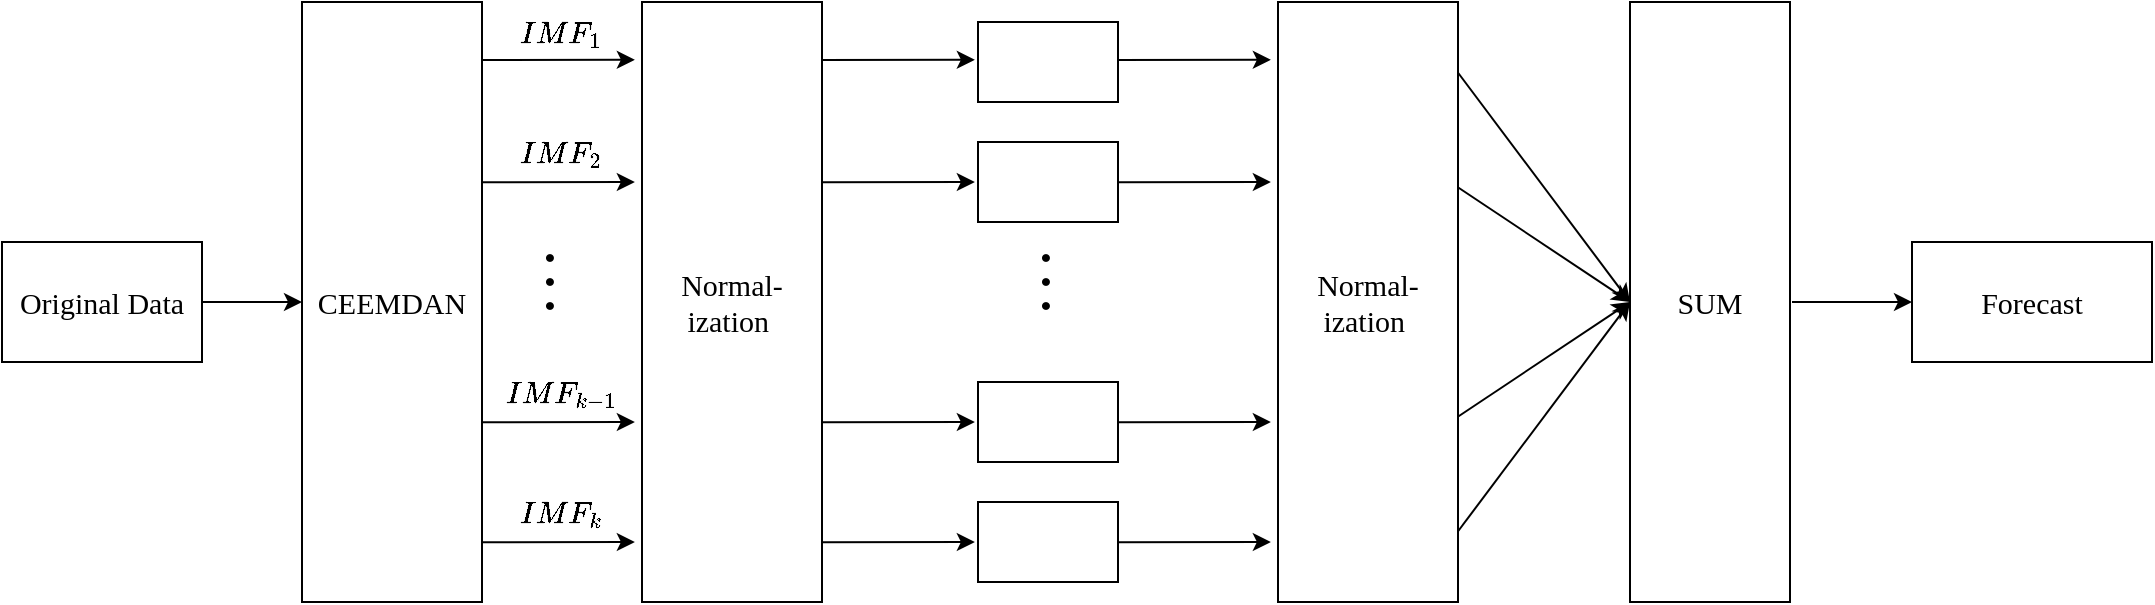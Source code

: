 <mxfile version="16.2.2" type="github" pages="5">
  <diagram id="_3f_FNpX5doXhIQklxcl" name="Page-1">
    <mxGraphModel dx="1038" dy="547" grid="1" gridSize="10" guides="1" tooltips="1" connect="1" arrows="1" fold="1" page="1" pageScale="1" pageWidth="1169" pageHeight="827" math="1" shadow="0">
      <root>
        <mxCell id="0" />
        <mxCell id="1" parent="0" />
        <mxCell id="BkB0qi5VnKzyijiQJOGX-1" value="&lt;font face=&quot;Times New Roman&quot; style=&quot;font-size: 15px&quot;&gt;Original Data&lt;/font&gt;" style="rounded=0;whiteSpace=wrap;html=1;fillColor=default;strokeColor=default;fontColor=default;" parent="1" vertex="1">
          <mxGeometry x="6" y="440" width="100" height="60" as="geometry" />
        </mxCell>
        <mxCell id="BkB0qi5VnKzyijiQJOGX-2" value="&lt;font style=&quot;font-size: 15px&quot; face=&quot;Times New Roman&quot;&gt;CEEMDAN&lt;/font&gt;" style="rounded=0;whiteSpace=wrap;html=1;fillColor=default;strokeColor=default;fontColor=default;" parent="1" vertex="1">
          <mxGeometry x="156" y="320" width="90" height="300" as="geometry" />
        </mxCell>
        <mxCell id="BkB0qi5VnKzyijiQJOGX-9" value="" style="rounded=0;whiteSpace=wrap;html=1;fontColor=default;strokeColor=default;fillColor=default;" parent="1" vertex="1">
          <mxGeometry x="494" y="330" width="70" height="40" as="geometry" />
        </mxCell>
        <mxCell id="BkB0qi5VnKzyijiQJOGX-14" value="" style="rounded=0;whiteSpace=wrap;html=1;fontColor=default;strokeColor=default;fillColor=default;" parent="1" vertex="1">
          <mxGeometry x="494" y="390" width="70" height="40" as="geometry" />
        </mxCell>
        <mxCell id="BkB0qi5VnKzyijiQJOGX-15" value="" style="rounded=0;whiteSpace=wrap;html=1;fontColor=default;strokeColor=default;fillColor=default;" parent="1" vertex="1">
          <mxGeometry x="494" y="510" width="70" height="40" as="geometry" />
        </mxCell>
        <mxCell id="BkB0qi5VnKzyijiQJOGX-16" value="" style="rounded=0;whiteSpace=wrap;html=1;fontColor=default;strokeColor=default;fillColor=default;" parent="1" vertex="1">
          <mxGeometry x="494" y="570" width="70" height="40" as="geometry" />
        </mxCell>
        <mxCell id="BkB0qi5VnKzyijiQJOGX-17" value="" style="endArrow=classic;html=1;rounded=0;labelBackgroundColor=default;fontColor=default;strokeColor=default;entryX=0;entryY=0.5;entryDx=0;entryDy=0;fillColor=default;" parent="1" target="BkB0qi5VnKzyijiQJOGX-19" edge="1">
          <mxGeometry width="50" height="50" relative="1" as="geometry">
            <mxPoint x="730" y="350" as="sourcePoint" />
            <mxPoint x="780" y="350" as="targetPoint" />
          </mxGeometry>
        </mxCell>
        <mxCell id="BkB0qi5VnKzyijiQJOGX-19" value="&lt;font style=&quot;font-size: 15px&quot; face=&quot;Times New Roman&quot;&gt;SUM&lt;/font&gt;" style="rounded=0;whiteSpace=wrap;html=1;fillColor=default;strokeColor=default;fontColor=default;" parent="1" vertex="1">
          <mxGeometry x="820" y="320" width="80" height="300" as="geometry" />
        </mxCell>
        <mxCell id="BkB0qi5VnKzyijiQJOGX-20" value="" style="endArrow=classic;html=1;rounded=0;labelBackgroundColor=default;fontColor=default;strokeColor=default;entryX=0;entryY=0.5;entryDx=0;entryDy=0;fillColor=default;" parent="1" target="BkB0qi5VnKzyijiQJOGX-19" edge="1">
          <mxGeometry width="50" height="50" relative="1" as="geometry">
            <mxPoint x="730" y="410" as="sourcePoint" />
            <mxPoint x="780" y="360" as="targetPoint" />
          </mxGeometry>
        </mxCell>
        <mxCell id="BkB0qi5VnKzyijiQJOGX-21" value="" style="endArrow=classic;html=1;rounded=0;labelBackgroundColor=default;fontColor=default;strokeColor=default;entryX=0;entryY=0.5;entryDx=0;entryDy=0;fillColor=default;" parent="1" target="BkB0qi5VnKzyijiQJOGX-19" edge="1">
          <mxGeometry width="50" height="50" relative="1" as="geometry">
            <mxPoint x="730" y="530" as="sourcePoint" />
            <mxPoint x="780" y="480" as="targetPoint" />
          </mxGeometry>
        </mxCell>
        <mxCell id="BkB0qi5VnKzyijiQJOGX-22" value="" style="endArrow=classic;html=1;rounded=0;labelBackgroundColor=default;fontColor=default;strokeColor=default;fillColor=default;entryX=0;entryY=0.5;entryDx=0;entryDy=0;" parent="1" target="BkB0qi5VnKzyijiQJOGX-19" edge="1">
          <mxGeometry width="50" height="50" relative="1" as="geometry">
            <mxPoint x="730" y="590" as="sourcePoint" />
            <mxPoint x="860" y="470" as="targetPoint" />
          </mxGeometry>
        </mxCell>
        <mxCell id="BkB0qi5VnKzyijiQJOGX-23" value="&lt;font face=&quot;Times New Roman&quot; style=&quot;font-size: 15px&quot;&gt;Forecast&lt;/font&gt;" style="rounded=0;whiteSpace=wrap;html=1;fontColor=default;strokeColor=default;fillColor=default;" parent="1" vertex="1">
          <mxGeometry x="961" y="440" width="120" height="60" as="geometry" />
        </mxCell>
        <mxCell id="BkB0qi5VnKzyijiQJOGX-24" value="" style="endArrow=classic;html=1;rounded=0;labelBackgroundColor=default;fontColor=default;strokeColor=default;entryX=0;entryY=0.5;entryDx=0;entryDy=0;fillColor=default;" parent="1" target="BkB0qi5VnKzyijiQJOGX-23" edge="1">
          <mxGeometry width="50" height="50" relative="1" as="geometry">
            <mxPoint x="901" y="470" as="sourcePoint" />
            <mxPoint x="951" y="420" as="targetPoint" />
          </mxGeometry>
        </mxCell>
        <mxCell id="BkB0qi5VnKzyijiQJOGX-25" value="" style="endArrow=classic;html=1;rounded=0;labelBackgroundColor=default;fontColor=default;strokeColor=default;entryX=0;entryY=0.5;entryDx=0;entryDy=0;fillColor=default;" parent="1" target="BkB0qi5VnKzyijiQJOGX-2" edge="1">
          <mxGeometry width="50" height="50" relative="1" as="geometry">
            <mxPoint x="106" y="470" as="sourcePoint" />
            <mxPoint x="156" y="420" as="targetPoint" />
          </mxGeometry>
        </mxCell>
        <mxCell id="tQqvvbJ1pl2eOoNMK-XG-1" value="&lt;font face=&quot;Times New Roman&quot;&gt;&lt;span style=&quot;font-size: 15px&quot;&gt;Normal-ization&amp;nbsp;&lt;/span&gt;&lt;/font&gt;" style="rounded=0;whiteSpace=wrap;html=1;fillColor=default;strokeColor=default;fontColor=default;" parent="1" vertex="1">
          <mxGeometry x="326" y="320" width="90" height="300" as="geometry" />
        </mxCell>
        <mxCell id="tQqvvbJ1pl2eOoNMK-XG-2" value="" style="endArrow=classic;html=1;rounded=0;labelBackgroundColor=default;fontColor=default;strokeColor=default;entryX=-0.051;entryY=0.133;entryDx=0;entryDy=0;entryPerimeter=0;fillColor=default;" parent="1" edge="1">
          <mxGeometry width="50" height="50" relative="1" as="geometry">
            <mxPoint x="246" y="349" as="sourcePoint" />
            <mxPoint x="322.43" y="348.9" as="targetPoint" />
          </mxGeometry>
        </mxCell>
        <mxCell id="tQqvvbJ1pl2eOoNMK-XG-3" value="" style="endArrow=classic;html=1;rounded=0;labelBackgroundColor=default;fontColor=default;strokeColor=default;entryX=-0.051;entryY=0.133;entryDx=0;entryDy=0;entryPerimeter=0;fillColor=default;" parent="1" edge="1">
          <mxGeometry width="50" height="50" relative="1" as="geometry">
            <mxPoint x="246" y="410.1" as="sourcePoint" />
            <mxPoint x="322.43" y="410" as="targetPoint" />
          </mxGeometry>
        </mxCell>
        <mxCell id="tQqvvbJ1pl2eOoNMK-XG-4" value="" style="endArrow=classic;html=1;rounded=0;labelBackgroundColor=default;fontColor=default;strokeColor=default;entryX=-0.051;entryY=0.133;entryDx=0;entryDy=0;entryPerimeter=0;fillColor=default;" parent="1" edge="1">
          <mxGeometry width="50" height="50" relative="1" as="geometry">
            <mxPoint x="246" y="530.1" as="sourcePoint" />
            <mxPoint x="322.43" y="530" as="targetPoint" />
          </mxGeometry>
        </mxCell>
        <mxCell id="tQqvvbJ1pl2eOoNMK-XG-5" value="" style="endArrow=classic;html=1;rounded=0;labelBackgroundColor=default;fontColor=default;strokeColor=default;entryX=-0.051;entryY=0.133;entryDx=0;entryDy=0;entryPerimeter=0;fillColor=default;" parent="1" edge="1">
          <mxGeometry width="50" height="50" relative="1" as="geometry">
            <mxPoint x="246" y="590.1" as="sourcePoint" />
            <mxPoint x="322.43" y="590" as="targetPoint" />
          </mxGeometry>
        </mxCell>
        <mxCell id="tQqvvbJ1pl2eOoNMK-XG-6" value="&lt;font face=&quot;Times New Roman&quot; style=&quot;font-size: 15px&quot;&gt;$$IMF_1$$&lt;/font&gt;" style="text;html=1;strokeColor=none;fillColor=none;align=center;verticalAlign=middle;whiteSpace=wrap;rounded=0;fontColor=default;labelBackgroundColor=none;" parent="1" vertex="1">
          <mxGeometry x="256" y="320" width="60" height="30" as="geometry" />
        </mxCell>
        <mxCell id="tQqvvbJ1pl2eOoNMK-XG-7" value="&lt;span style=&quot;font-family: &amp;quot;times new roman&amp;quot; ; font-size: 15px&quot;&gt;$$IMF_2$$&lt;/span&gt;" style="text;html=1;strokeColor=none;fillColor=none;align=center;verticalAlign=middle;whiteSpace=wrap;rounded=0;fontColor=default;" parent="1" vertex="1">
          <mxGeometry x="256" y="380" width="60" height="30" as="geometry" />
        </mxCell>
        <mxCell id="tQqvvbJ1pl2eOoNMK-XG-8" value="&lt;span style=&quot;font-family: &amp;quot;times new roman&amp;quot; ; font-size: 15px&quot;&gt;$$IMF_{k-1}$$&lt;/span&gt;" style="text;html=1;strokeColor=none;fillColor=none;align=center;verticalAlign=middle;whiteSpace=wrap;rounded=0;fontColor=default;" parent="1" vertex="1">
          <mxGeometry x="256" y="500" width="60" height="30" as="geometry" />
        </mxCell>
        <mxCell id="tQqvvbJ1pl2eOoNMK-XG-9" value="&lt;span style=&quot;font-family: &amp;quot;times new roman&amp;quot; ; font-size: 15px&quot;&gt;$$IMF_{k}$$&lt;/span&gt;" style="text;html=1;strokeColor=none;fillColor=none;align=center;verticalAlign=middle;whiteSpace=wrap;rounded=0;fontColor=default;" parent="1" vertex="1">
          <mxGeometry x="256" y="560" width="60" height="30" as="geometry" />
        </mxCell>
        <mxCell id="tQqvvbJ1pl2eOoNMK-XG-10" value="&lt;font face=&quot;Times New Roman&quot; size=&quot;1&quot;&gt;&lt;b style=&quot;font-size: 24px ; line-height: 1.2&quot;&gt;. . .&lt;/b&gt;&lt;/font&gt;" style="text;html=1;strokeColor=none;fillColor=none;align=center;verticalAlign=middle;whiteSpace=wrap;rounded=0;fontColor=default;rotation=90;" parent="1" vertex="1">
          <mxGeometry x="256" y="445" width="60" height="30" as="geometry" />
        </mxCell>
        <mxCell id="tQqvvbJ1pl2eOoNMK-XG-17" value="" style="endArrow=classic;html=1;rounded=0;labelBackgroundColor=default;fontColor=default;strokeColor=default;entryX=-0.051;entryY=0.133;entryDx=0;entryDy=0;entryPerimeter=0;fillColor=default;" parent="1" edge="1">
          <mxGeometry width="50" height="50" relative="1" as="geometry">
            <mxPoint x="416" y="349" as="sourcePoint" />
            <mxPoint x="492.43" y="348.9" as="targetPoint" />
          </mxGeometry>
        </mxCell>
        <mxCell id="tQqvvbJ1pl2eOoNMK-XG-18" value="" style="endArrow=classic;html=1;rounded=0;labelBackgroundColor=default;fontColor=default;strokeColor=default;entryX=-0.051;entryY=0.133;entryDx=0;entryDy=0;entryPerimeter=0;fillColor=default;" parent="1" edge="1">
          <mxGeometry width="50" height="50" relative="1" as="geometry">
            <mxPoint x="416" y="410.1" as="sourcePoint" />
            <mxPoint x="492.43" y="410" as="targetPoint" />
          </mxGeometry>
        </mxCell>
        <mxCell id="tQqvvbJ1pl2eOoNMK-XG-19" value="" style="endArrow=classic;html=1;rounded=0;labelBackgroundColor=default;fontColor=default;strokeColor=default;entryX=-0.051;entryY=0.133;entryDx=0;entryDy=0;entryPerimeter=0;fillColor=default;" parent="1" edge="1">
          <mxGeometry width="50" height="50" relative="1" as="geometry">
            <mxPoint x="416" y="530.1" as="sourcePoint" />
            <mxPoint x="492.43" y="530" as="targetPoint" />
          </mxGeometry>
        </mxCell>
        <mxCell id="tQqvvbJ1pl2eOoNMK-XG-20" value="" style="endArrow=classic;html=1;rounded=0;labelBackgroundColor=default;fontColor=default;strokeColor=default;entryX=-0.051;entryY=0.133;entryDx=0;entryDy=0;entryPerimeter=0;fillColor=default;" parent="1" edge="1">
          <mxGeometry width="50" height="50" relative="1" as="geometry">
            <mxPoint x="416" y="590.1" as="sourcePoint" />
            <mxPoint x="492.43" y="590" as="targetPoint" />
          </mxGeometry>
        </mxCell>
        <mxCell id="tQqvvbJ1pl2eOoNMK-XG-25" value="&lt;font face=&quot;Times New Roman&quot; size=&quot;1&quot;&gt;&lt;b style=&quot;font-size: 24px ; line-height: 1.2&quot;&gt;. . .&lt;/b&gt;&lt;/font&gt;" style="text;html=1;strokeColor=none;fillColor=none;align=center;verticalAlign=middle;whiteSpace=wrap;rounded=0;fontColor=default;rotation=90;" parent="1" vertex="1">
          <mxGeometry x="504" y="445" width="60" height="30" as="geometry" />
        </mxCell>
        <mxCell id="tQqvvbJ1pl2eOoNMK-XG-26" value="&lt;font face=&quot;Times New Roman&quot;&gt;&lt;span style=&quot;font-size: 15px&quot;&gt;Normal-ization&amp;nbsp;&lt;/span&gt;&lt;/font&gt;" style="rounded=0;whiteSpace=wrap;html=1;fillColor=default;strokeColor=default;fontColor=default;" parent="1" vertex="1">
          <mxGeometry x="644" y="320" width="90" height="300" as="geometry" />
        </mxCell>
        <mxCell id="tQqvvbJ1pl2eOoNMK-XG-27" value="" style="endArrow=classic;html=1;rounded=0;labelBackgroundColor=default;fontColor=default;strokeColor=default;entryX=-0.051;entryY=0.133;entryDx=0;entryDy=0;entryPerimeter=0;fillColor=default;" parent="1" edge="1">
          <mxGeometry width="50" height="50" relative="1" as="geometry">
            <mxPoint x="564" y="349" as="sourcePoint" />
            <mxPoint x="640.43" y="348.9" as="targetPoint" />
          </mxGeometry>
        </mxCell>
        <mxCell id="tQqvvbJ1pl2eOoNMK-XG-28" value="" style="endArrow=classic;html=1;rounded=0;labelBackgroundColor=default;fontColor=default;strokeColor=default;entryX=-0.051;entryY=0.133;entryDx=0;entryDy=0;entryPerimeter=0;fillColor=default;" parent="1" edge="1">
          <mxGeometry width="50" height="50" relative="1" as="geometry">
            <mxPoint x="564" y="410.1" as="sourcePoint" />
            <mxPoint x="640.43" y="410" as="targetPoint" />
          </mxGeometry>
        </mxCell>
        <mxCell id="tQqvvbJ1pl2eOoNMK-XG-29" value="" style="endArrow=classic;html=1;rounded=0;labelBackgroundColor=default;fontColor=default;strokeColor=default;entryX=-0.051;entryY=0.133;entryDx=0;entryDy=0;entryPerimeter=0;fillColor=default;" parent="1" edge="1">
          <mxGeometry width="50" height="50" relative="1" as="geometry">
            <mxPoint x="564" y="530.1" as="sourcePoint" />
            <mxPoint x="640.43" y="530" as="targetPoint" />
          </mxGeometry>
        </mxCell>
        <mxCell id="tQqvvbJ1pl2eOoNMK-XG-30" value="" style="endArrow=classic;html=1;rounded=0;labelBackgroundColor=default;fontColor=default;strokeColor=default;entryX=-0.051;entryY=0.133;entryDx=0;entryDy=0;entryPerimeter=0;fillColor=default;" parent="1" edge="1">
          <mxGeometry width="50" height="50" relative="1" as="geometry">
            <mxPoint x="564" y="590.1" as="sourcePoint" />
            <mxPoint x="640.43" y="590" as="targetPoint" />
          </mxGeometry>
        </mxCell>
      </root>
    </mxGraphModel>
  </diagram>
  <diagram id="t8-pi6ukFXL28JB9tU3I" name="Page-2">
    <mxGraphModel dx="1483" dy="781" grid="1" gridSize="10" guides="1" tooltips="1" connect="1" arrows="1" fold="1" page="1" pageScale="1" pageWidth="1300" pageHeight="800" math="1" shadow="0">
      <root>
        <mxCell id="WlaN15AEs9KgOEi6QGPo-0" />
        <mxCell id="WlaN15AEs9KgOEi6QGPo-1" parent="WlaN15AEs9KgOEi6QGPo-0" />
        <mxCell id="WlaN15AEs9KgOEi6QGPo-2" value="" style="points=[[0.25,0,0],[0.5,0,0],[0.75,0,0],[1,0.25,0],[1,0.5,0],[1,0.75,0],[0.75,1,0],[0.5,1,0],[0.25,1,0],[0,0.75,0],[0,0.5,0],[0,0.25,0]];shape=mxgraph.bpmn.task;arcSize=10;taskMarker=abstract;outline=none;symbol=general;bpmnShapeType=subprocess;isLoopSub=0;verticalAlign=top;align=left;spacingLeft=5;fillColor=#FFFFFF;strokeColor=#1930FF;strokeWidth=2;fontColor=default;" parent="WlaN15AEs9KgOEi6QGPo-1" vertex="1">
          <mxGeometry x="142.9" y="90" width="1030" height="160" as="geometry" />
        </mxCell>
        <mxCell id="WlaN15AEs9KgOEi6QGPo-3" value="" style="endArrow=classic;html=1;fontColor=default;" parent="WlaN15AEs9KgOEi6QGPo-1" edge="1">
          <mxGeometry x="951.77" y="10.8" width="50" height="50" as="geometry">
            <mxPoint x="826.77" y="190.8" as="sourcePoint" />
            <mxPoint x="856.77" y="190.8" as="targetPoint" />
          </mxGeometry>
        </mxCell>
        <mxCell id="WlaN15AEs9KgOEi6QGPo-4" value="" style="points=[[0.25,0,0],[0.5,0,0],[0.75,0,0],[1,0.25,0],[1,0.5,0],[1,0.75,0],[0.75,1,0],[0.5,1,0],[0.25,1,0],[0,0.75,0],[0,0.5,0],[0,0.25,0]];shape=mxgraph.bpmn.task;arcSize=10;taskMarker=abstract;outline=none;symbol=general;bpmnShapeType=subprocess;isLoopSub=0;verticalAlign=top;align=left;spacingLeft=5;strokeColor=#FF6038;strokeWidth=2;fillColor=#FFFFFF;fontColor=default;" parent="WlaN15AEs9KgOEi6QGPo-1" vertex="1">
          <mxGeometry x="414.77" y="272" width="708.13" height="340" as="geometry" />
        </mxCell>
        <mxCell id="WlaN15AEs9KgOEi6QGPo-5" value="&lt;b&gt;&lt;font style=&quot;font-size: 18px&quot; face=&quot;Times New Roman&quot;&gt;...&lt;/font&gt;&lt;/b&gt;" style="text;html=1;strokeColor=none;fillColor=none;align=center;verticalAlign=middle;whiteSpace=wrap;rounded=0;rotation=-45;fontColor=default;labelBackgroundColor=default;" parent="WlaN15AEs9KgOEi6QGPo-1" vertex="1">
          <mxGeometry x="225.16" y="162.21" width="40" height="20" as="geometry" />
        </mxCell>
        <mxCell id="WlaN15AEs9KgOEi6QGPo-6" value="&lt;b&gt;&lt;font style=&quot;font-size: 18px&quot; face=&quot;Times New Roman&quot;&gt;...&lt;/font&gt;&lt;/b&gt;" style="text;html=1;strokeColor=none;fillColor=none;align=center;verticalAlign=middle;whiteSpace=wrap;rounded=0;rotation=-45;labelBackgroundColor=default;fontColor=default;" parent="WlaN15AEs9KgOEi6QGPo-1" vertex="1">
          <mxGeometry x="397.5" y="162.21" width="40" height="20" as="geometry" />
        </mxCell>
        <mxCell id="WlaN15AEs9KgOEi6QGPo-7" value="&lt;b&gt;&lt;font style=&quot;font-size: 18px&quot; face=&quot;Times New Roman&quot;&gt;...&lt;/font&gt;&lt;/b&gt;" style="text;html=1;strokeColor=none;fillColor=none;align=center;verticalAlign=middle;whiteSpace=wrap;rounded=0;rotation=-45;labelBackgroundColor=default;fontColor=default;" parent="WlaN15AEs9KgOEi6QGPo-1" vertex="1">
          <mxGeometry x="540" y="162.21" width="40" height="20" as="geometry" />
        </mxCell>
        <mxCell id="WlaN15AEs9KgOEi6QGPo-8" value="" style="endArrow=classic;html=1;strokeColor=default;labelBackgroundColor=default;fontColor=default;" parent="WlaN15AEs9KgOEi6QGPo-1" edge="1">
          <mxGeometry width="50" height="50" relative="1" as="geometry">
            <mxPoint x="292.9" y="190" as="sourcePoint" />
            <mxPoint x="352.9" y="190.42" as="targetPoint" />
          </mxGeometry>
        </mxCell>
        <mxCell id="WlaN15AEs9KgOEi6QGPo-9" value="" style="endArrow=classic;html=1;strokeColor=default;labelBackgroundColor=default;fontColor=default;" parent="WlaN15AEs9KgOEi6QGPo-1" edge="1">
          <mxGeometry width="50" height="50" relative="1" as="geometry">
            <mxPoint x="460.0" y="190.71" as="sourcePoint" />
            <mxPoint x="500.0" y="190.71" as="targetPoint" />
          </mxGeometry>
        </mxCell>
        <mxCell id="WlaN15AEs9KgOEi6QGPo-10" value="&lt;b&gt;&lt;font style=&quot;font-size: 16px&quot; face=&quot;Times New Roman&quot;&gt;Conv&lt;/font&gt;&lt;/b&gt;" style="text;html=1;strokeColor=none;fillColor=none;align=center;verticalAlign=middle;whiteSpace=wrap;rounded=0;fontColor=default;labelBackgroundColor=none;" parent="WlaN15AEs9KgOEi6QGPo-1" vertex="1">
          <mxGeometry x="198.16" y="217" width="40" height="20" as="geometry" />
        </mxCell>
        <mxCell id="WlaN15AEs9KgOEi6QGPo-11" value="&lt;b&gt;&lt;font face=&quot;Times New Roman&quot; style=&quot;font-size: 16px&quot;&gt;Conv&lt;/font&gt;&lt;/b&gt;" style="text;html=1;strokeColor=none;fillColor=none;align=center;verticalAlign=middle;whiteSpace=wrap;rounded=0;labelBackgroundColor=none;fontColor=default;" parent="WlaN15AEs9KgOEi6QGPo-1" vertex="1">
          <mxGeometry x="374.0" y="217.46" width="40" height="20" as="geometry" />
        </mxCell>
        <mxCell id="WlaN15AEs9KgOEi6QGPo-12" value="&lt;b&gt;&lt;font style=&quot;font-size: 16px&quot; face=&quot;Times New Roman&quot;&gt;Conv&lt;/font&gt;&lt;/b&gt;" style="text;html=1;strokeColor=none;fillColor=none;align=center;verticalAlign=middle;whiteSpace=wrap;rounded=0;labelBackgroundColor=none;fontColor=default;" parent="WlaN15AEs9KgOEi6QGPo-1" vertex="1">
          <mxGeometry x="515.0" y="217.21" width="40" height="20" as="geometry" />
        </mxCell>
        <mxCell id="WlaN15AEs9KgOEi6QGPo-13" value="&lt;font style=&quot;font-size: 16px&quot;&gt;&lt;b&gt;$$IMF_i$$&lt;/b&gt;&lt;/font&gt;" style="text;html=1;strokeColor=none;fillColor=none;align=center;verticalAlign=middle;whiteSpace=wrap;rounded=0;fontColor=default;labelBackgroundColor=none;" parent="WlaN15AEs9KgOEi6QGPo-1" vertex="1">
          <mxGeometry x="83.0" y="181.21" width="40" height="20" as="geometry" />
        </mxCell>
        <mxCell id="WlaN15AEs9KgOEi6QGPo-14" value="" style="shape=sumEllipse;perimeter=ellipsePerimeter;whiteSpace=wrap;html=1;backgroundOutline=1;fontColor=default;rotation=-45;fillColor=default;strokeColor=default;" parent="WlaN15AEs9KgOEi6QGPo-1" vertex="1">
          <mxGeometry x="1122.65" y="179.21" width="24" height="24" as="geometry" />
        </mxCell>
        <mxCell id="WlaN15AEs9KgOEi6QGPo-15" value="" style="endArrow=classic;html=1;strokeColor=default;labelBackgroundColor=default;fontColor=default;" parent="WlaN15AEs9KgOEi6QGPo-1" edge="1">
          <mxGeometry width="50" height="50" relative="1" as="geometry">
            <mxPoint x="128.9" y="192.22" as="sourcePoint" />
            <mxPoint x="168.9" y="192.22" as="targetPoint" />
          </mxGeometry>
        </mxCell>
        <mxCell id="WlaN15AEs9KgOEi6QGPo-16" value="" style="endArrow=classic;html=1;fontColor=default;" parent="WlaN15AEs9KgOEi6QGPo-1" edge="1">
          <mxGeometry x="816.9" y="11" width="50" height="50" as="geometry">
            <mxPoint x="691.9" y="191" as="sourcePoint" />
            <mxPoint x="721.9" y="191" as="targetPoint" />
          </mxGeometry>
        </mxCell>
        <mxCell id="WlaN15AEs9KgOEi6QGPo-17" value="" style="endArrow=classic;html=1;strokeColor=default;labelBackgroundColor=default;fontColor=default;" parent="WlaN15AEs9KgOEi6QGPo-1" edge="1">
          <mxGeometry x="905.65" y="10.8" width="50" height="50" as="geometry">
            <mxPoint x="889.65" y="190.8" as="sourcePoint" />
            <mxPoint x="919.65" y="190.8" as="targetPoint" />
          </mxGeometry>
        </mxCell>
        <mxCell id="WlaN15AEs9KgOEi6QGPo-18" value="" style="endArrow=classic;html=1;exitX=0.5;exitY=1;exitDx=0;exitDy=0;fontColor=default;" parent="WlaN15AEs9KgOEi6QGPo-1" source="WlaN15AEs9KgOEi6QGPo-19" edge="1">
          <mxGeometry x="889.9" y="12" width="50" height="50" as="geometry">
            <mxPoint x="1038.9" y="191" as="sourcePoint" />
            <mxPoint x="1068.9" y="191" as="targetPoint" />
          </mxGeometry>
        </mxCell>
        <mxCell id="WlaN15AEs9KgOEi6QGPo-19" value="" style="shape=sumEllipse;perimeter=ellipsePerimeter;whiteSpace=wrap;html=1;backgroundOutline=1;fontColor=default;rotation=-90;fillColor=default;strokeColor=default;" parent="WlaN15AEs9KgOEi6QGPo-1" vertex="1">
          <mxGeometry x="1009.9" y="179" width="24" height="24" as="geometry" />
        </mxCell>
        <mxCell id="WlaN15AEs9KgOEi6QGPo-20" value="" style="rounded=0;whiteSpace=wrap;html=1;fillColor=#BDE0FE;rotation=0;strokeColor=default;fontColor=default;" parent="WlaN15AEs9KgOEi6QGPo-1" vertex="1">
          <mxGeometry x="650.82" y="180" width="44" height="23" as="geometry" />
        </mxCell>
        <mxCell id="WlaN15AEs9KgOEi6QGPo-21" value="" style="group;rotation=90;fontColor=default;" parent="WlaN15AEs9KgOEi6QGPo-1" vertex="1" connectable="0">
          <mxGeometry x="728.82" y="171" width="41.0" height="40" as="geometry" />
        </mxCell>
        <mxCell id="WlaN15AEs9KgOEi6QGPo-22" value="" style="endArrow=classic;html=1;fontColor=default;" parent="WlaN15AEs9KgOEi6QGPo-21" edge="1">
          <mxGeometry x="150" y="-160.2" width="50" height="50" as="geometry">
            <mxPoint x="25" y="19.8" as="sourcePoint" />
            <mxPoint x="55" y="19.8" as="targetPoint" />
          </mxGeometry>
        </mxCell>
        <mxCell id="WlaN15AEs9KgOEi6QGPo-23" value="" style="rounded=0;whiteSpace=wrap;html=1;fillColor=#BDE0FE;rotation=0;strokeColor=default;fontColor=default;" parent="WlaN15AEs9KgOEi6QGPo-21" vertex="1">
          <mxGeometry x="-7" y="9" width="36" height="23" as="geometry" />
        </mxCell>
        <mxCell id="WlaN15AEs9KgOEi6QGPo-24" value="&lt;span style=&quot;font-size: 16px&quot;&gt;FC&lt;/span&gt;" style="text;html=1;strokeColor=none;fillColor=none;align=center;verticalAlign=middle;whiteSpace=wrap;rounded=0;shadow=0;glass=0;labelBackgroundColor=none;sketch=0;fontFamily=Times New Roman;fontSize=18;fontColor=default;" parent="WlaN15AEs9KgOEi6QGPo-21" vertex="1">
          <mxGeometry x="-19.0" y="5" width="60" height="30" as="geometry" />
        </mxCell>
        <mxCell id="WlaN15AEs9KgOEi6QGPo-25" value="" style="group;rotation=90;fontColor=default;" parent="WlaN15AEs9KgOEi6QGPo-1" vertex="1" connectable="0">
          <mxGeometry x="795.9" y="169" width="41.5" height="45" as="geometry" />
        </mxCell>
        <mxCell id="WlaN15AEs9KgOEi6QGPo-26" value="" style="rounded=0;whiteSpace=wrap;html=1;fillColor=#BDE0FE;rotation=0;strokeColor=default;fontColor=default;" parent="WlaN15AEs9KgOEi6QGPo-25" vertex="1">
          <mxGeometry x="-11" y="11" width="45" height="23" as="geometry" />
        </mxCell>
        <mxCell id="WlaN15AEs9KgOEi6QGPo-27" value="&lt;font style=&quot;font-size: 16px&quot;&gt;ReLU&lt;/font&gt;" style="text;html=1;strokeColor=none;fillColor=none;align=center;verticalAlign=middle;whiteSpace=wrap;rounded=0;shadow=0;glass=0;labelBackgroundColor=none;sketch=0;fontFamily=Times New Roman;fontSize=18;fontColor=default;" parent="WlaN15AEs9KgOEi6QGPo-25" vertex="1">
          <mxGeometry x="-18.5" y="7" width="60" height="30" as="geometry" />
        </mxCell>
        <mxCell id="WlaN15AEs9KgOEi6QGPo-28" value="" style="group;rotation=90;fontColor=default;" parent="WlaN15AEs9KgOEi6QGPo-1" vertex="1" connectable="0">
          <mxGeometry x="864.9" y="171" width="41.0" height="40" as="geometry" />
        </mxCell>
        <mxCell id="WlaN15AEs9KgOEi6QGPo-29" value="" style="rounded=0;whiteSpace=wrap;html=1;fillColor=#BDE0FE;rotation=0;strokeColor=default;fontColor=default;" parent="WlaN15AEs9KgOEi6QGPo-28" vertex="1">
          <mxGeometry x="-7" y="9" width="36" height="23" as="geometry" />
        </mxCell>
        <mxCell id="WlaN15AEs9KgOEi6QGPo-30" value="&lt;font style=&quot;font-size: 16px&quot;&gt;FC&lt;/font&gt;" style="text;html=1;strokeColor=none;fillColor=none;align=center;verticalAlign=middle;whiteSpace=wrap;rounded=0;shadow=0;glass=0;labelBackgroundColor=none;sketch=0;fontFamily=Times New Roman;fontSize=18;fontColor=default;" parent="WlaN15AEs9KgOEi6QGPo-28" vertex="1">
          <mxGeometry x="-19.0" y="5" width="60" height="30" as="geometry" />
        </mxCell>
        <mxCell id="WlaN15AEs9KgOEi6QGPo-31" value="" style="group;rotation=90;fontColor=default;" parent="WlaN15AEs9KgOEi6QGPo-1" vertex="1" connectable="0">
          <mxGeometry x="936.9" y="161" width="42.0" height="60" as="geometry" />
        </mxCell>
        <mxCell id="WlaN15AEs9KgOEi6QGPo-32" value="" style="rounded=0;whiteSpace=wrap;html=1;fillColor=#BDE0FE;rotation=0;strokeColor=default;fontColor=default;" parent="WlaN15AEs9KgOEi6QGPo-31" vertex="1">
          <mxGeometry x="-18" y="19" width="60" height="23" as="geometry" />
        </mxCell>
        <mxCell id="WlaN15AEs9KgOEi6QGPo-33" value="&lt;span style=&quot;font-size: 16px&quot;&gt;Sigmoid&lt;/span&gt;" style="text;html=1;strokeColor=none;fillColor=none;align=center;verticalAlign=middle;whiteSpace=wrap;rounded=0;shadow=0;glass=0;labelBackgroundColor=none;sketch=0;fontFamily=Times New Roman;fontSize=18;fontColor=default;" parent="WlaN15AEs9KgOEi6QGPo-31" vertex="1">
          <mxGeometry x="-18.0" y="15" width="60" height="30" as="geometry" />
        </mxCell>
        <mxCell id="WlaN15AEs9KgOEi6QGPo-34" value="" style="endArrow=classic;html=1;rounded=0;labelBackgroundColor=default;fontFamily=Times New Roman;fontSize=16;fontColor=default;strokeColor=default;fillColor=default;" parent="WlaN15AEs9KgOEi6QGPo-1" edge="1">
          <mxGeometry width="50" height="50" relative="1" as="geometry">
            <mxPoint x="598.9" y="191" as="sourcePoint" />
            <mxPoint x="648.9" y="191" as="targetPoint" />
          </mxGeometry>
        </mxCell>
        <mxCell id="WlaN15AEs9KgOEi6QGPo-35" value="" style="endArrow=classic;html=1;fontColor=default;" parent="WlaN15AEs9KgOEi6QGPo-1" edge="1">
          <mxGeometry x="1103.9" y="10.83" width="50" height="50" as="geometry">
            <mxPoint x="978.9" y="190.83" as="sourcePoint" />
            <mxPoint x="1008.9" y="190.83" as="targetPoint" />
          </mxGeometry>
        </mxCell>
        <mxCell id="WlaN15AEs9KgOEi6QGPo-36" value="" style="edgeStyle=elbowEdgeStyle;elbow=vertical;endArrow=classic;html=1;rounded=0;labelBackgroundColor=default;fontFamily=Times New Roman;fontSize=16;fontColor=default;strokeColor=default;fillColor=default;" parent="WlaN15AEs9KgOEi6QGPo-1" edge="1">
          <mxGeometry width="50" height="50" relative="1" as="geometry">
            <mxPoint x="622.9" y="191" as="sourcePoint" />
            <mxPoint x="1082.9" y="204.0" as="targetPoint" />
            <Array as="points">
              <mxPoint x="852.9" y="230" />
              <mxPoint x="812.9" y="234" />
            </Array>
          </mxGeometry>
        </mxCell>
        <mxCell id="WlaN15AEs9KgOEi6QGPo-37" value="" style="edgeStyle=elbowEdgeStyle;elbow=vertical;endArrow=classic;html=1;rounded=0;labelBackgroundColor=default;fontFamily=Times New Roman;fontSize=16;fontColor=default;strokeColor=default;fillColor=default;entryX=1;entryY=0.5;entryDx=0;entryDy=0;" parent="WlaN15AEs9KgOEi6QGPo-1" target="WlaN15AEs9KgOEi6QGPo-19" edge="1">
          <mxGeometry width="50" height="50" relative="1" as="geometry">
            <mxPoint x="702.9" y="190.21" as="sourcePoint" />
            <mxPoint x="953.9" y="152.42" as="targetPoint" />
            <Array as="points">
              <mxPoint x="862.9" y="150" />
            </Array>
          </mxGeometry>
        </mxCell>
        <mxCell id="WlaN15AEs9KgOEi6QGPo-38" value="" style="endArrow=classic;html=1;exitX=0.5;exitY=1;exitDx=0;exitDy=0;fontColor=default;" parent="WlaN15AEs9KgOEi6QGPo-1" edge="1">
          <mxGeometry x="949.9" y="12.3" width="50" height="50" as="geometry">
            <mxPoint x="1093.9" y="191.3" as="sourcePoint" />
            <mxPoint x="1122.9" y="191" as="targetPoint" />
          </mxGeometry>
        </mxCell>
        <mxCell id="WlaN15AEs9KgOEi6QGPo-39" value="&lt;b&gt;Flattern&lt;/b&gt;" style="text;html=1;strokeColor=none;fillColor=none;align=center;verticalAlign=middle;whiteSpace=wrap;rounded=0;labelBackgroundColor=none;fontFamily=Times New Roman;fontSize=16;fontColor=default;" parent="WlaN15AEs9KgOEi6QGPo-1" vertex="1">
          <mxGeometry x="1198.4" y="237" width="60" height="30" as="geometry" />
        </mxCell>
        <mxCell id="WlaN15AEs9KgOEi6QGPo-40" value="&lt;b&gt;Repeat&lt;/b&gt;" style="text;html=1;strokeColor=none;fillColor=none;align=center;verticalAlign=middle;whiteSpace=wrap;rounded=0;labelBackgroundColor=none;fontFamily=Times New Roman;fontSize=16;fontColor=default;" parent="WlaN15AEs9KgOEi6QGPo-1" vertex="1">
          <mxGeometry x="1198.4" y="365" width="60" height="30" as="geometry" />
        </mxCell>
        <mxCell id="WlaN15AEs9KgOEi6QGPo-41" value="" style="shape=partialRectangle;whiteSpace=wrap;html=1;bottom=0;right=0;fillColor=none;labelBackgroundColor=default;fontFamily=Times New Roman;fontSize=16;fontColor=default;strokeColor=default;rotation=-180;" parent="WlaN15AEs9KgOEi6QGPo-1" vertex="1">
          <mxGeometry x="1102.48" y="341" width="90" height="86" as="geometry" />
        </mxCell>
        <mxCell id="WlaN15AEs9KgOEi6QGPo-42" value="" style="endArrow=none;html=1;rounded=0;labelBackgroundColor=default;fontFamily=Times New Roman;fontSize=16;fontColor=default;strokeColor=default;fillColor=default;" parent="WlaN15AEs9KgOEi6QGPo-1" edge="1">
          <mxGeometry width="50" height="50" relative="1" as="geometry">
            <mxPoint x="1102.9" y="537" as="sourcePoint" />
            <mxPoint x="1102.9" y="317" as="targetPoint" />
          </mxGeometry>
        </mxCell>
        <mxCell id="WlaN15AEs9KgOEi6QGPo-43" value="" style="endArrow=classic;html=1;rounded=0;labelBackgroundColor=default;fontFamily=Times New Roman;fontSize=16;fontColor=default;strokeColor=default;fillColor=default;" parent="WlaN15AEs9KgOEi6QGPo-1" edge="1">
          <mxGeometry width="50" height="50" relative="1" as="geometry">
            <mxPoint x="1103.48" y="316.76" as="sourcePoint" />
            <mxPoint x="1073.48" y="316.76" as="targetPoint" />
          </mxGeometry>
        </mxCell>
        <mxCell id="WlaN15AEs9KgOEi6QGPo-44" value="" style="endArrow=classic;html=1;rounded=0;labelBackgroundColor=default;fontFamily=Times New Roman;fontSize=16;fontColor=default;strokeColor=default;fillColor=default;" parent="WlaN15AEs9KgOEi6QGPo-1" edge="1">
          <mxGeometry width="50" height="50" relative="1" as="geometry">
            <mxPoint x="1103.48" y="537" as="sourcePoint" />
            <mxPoint x="1073.48" y="537" as="targetPoint" />
          </mxGeometry>
        </mxCell>
        <mxCell id="WlaN15AEs9KgOEi6QGPo-45" value="" style="endArrow=classic;html=1;rounded=0;labelBackgroundColor=default;fontFamily=Times New Roman;fontSize=16;fontColor=default;strokeColor=default;fillColor=default;" parent="WlaN15AEs9KgOEi6QGPo-1" edge="1">
          <mxGeometry width="50" height="50" relative="1" as="geometry">
            <mxPoint x="1102.48" y="377" as="sourcePoint" />
            <mxPoint x="1072.48" y="377" as="targetPoint" />
          </mxGeometry>
        </mxCell>
        <mxCell id="WlaN15AEs9KgOEi6QGPo-46" value="" style="endArrow=classic;html=1;rounded=0;labelBackgroundColor=default;fontFamily=Times New Roman;fontSize=16;fontColor=default;strokeColor=default;fillColor=default;" parent="WlaN15AEs9KgOEi6QGPo-1" edge="1">
          <mxGeometry width="50" height="50" relative="1" as="geometry">
            <mxPoint x="1102.48" y="476.86" as="sourcePoint" />
            <mxPoint x="1072.48" y="476.86" as="targetPoint" />
          </mxGeometry>
        </mxCell>
        <mxCell id="WlaN15AEs9KgOEi6QGPo-47" value="&lt;font style=&quot;font-size: 16px&quot;&gt;&lt;b&gt;...&lt;/b&gt;&lt;/font&gt;" style="text;html=1;strokeColor=none;fillColor=none;align=center;verticalAlign=middle;whiteSpace=wrap;rounded=0;labelBackgroundColor=none;fontFamily=Times New Roman;fontSize=16;fontColor=default;rotation=90;" parent="WlaN15AEs9KgOEi6QGPo-1" vertex="1">
          <mxGeometry x="902.9" y="422" width="30" height="15" as="geometry" />
        </mxCell>
        <mxCell id="WlaN15AEs9KgOEi6QGPo-48" value="" style="group;rotation=65;fontColor=default;" parent="WlaN15AEs9KgOEi6QGPo-1" vertex="1" connectable="0">
          <mxGeometry x="1069.977" y="179.497" width="24" height="24" as="geometry" />
        </mxCell>
        <mxCell id="WlaN15AEs9KgOEi6QGPo-49" value="" style="ellipse;whiteSpace=wrap;html=1;aspect=fixed;fontColor=default;fillColor=default;strokeColor=default;rotation=65;" parent="WlaN15AEs9KgOEi6QGPo-48" vertex="1">
          <mxGeometry width="24" height="24" as="geometry" />
        </mxCell>
        <mxCell id="WlaN15AEs9KgOEi6QGPo-50" value="" style="edgeStyle=isometricEdgeStyle;endArrow=none;html=1;rounded=0;labelBackgroundColor=default;fontColor=default;strokeColor=default;fillColor=default;" parent="WlaN15AEs9KgOEi6QGPo-48" edge="1">
          <mxGeometry width="50" height="100" relative="1" as="geometry">
            <mxPoint x="3" y="11" as="sourcePoint" />
            <mxPoint x="21" y="13" as="targetPoint" />
            <Array as="points" />
          </mxGeometry>
        </mxCell>
        <mxCell id="WlaN15AEs9KgOEi6QGPo-51" value="&lt;font style=&quot;font-size: 16px&quot;&gt;LSTM&lt;/font&gt;" style="text;html=1;strokeColor=default;fillColor=#FFAFCC;align=center;verticalAlign=middle;whiteSpace=wrap;rounded=0;labelBackgroundColor=none;fontFamily=Times New Roman;fontSize=14;fontColor=default;" parent="WlaN15AEs9KgOEi6QGPo-1" vertex="1">
          <mxGeometry x="881.9" y="302" width="60" height="30" as="geometry" />
        </mxCell>
        <mxCell id="WlaN15AEs9KgOEi6QGPo-52" value="&lt;font style=&quot;font-size: 16px&quot;&gt;LSTM&lt;/font&gt;" style="text;html=1;strokeColor=default;fillColor=#FFAFCC;align=center;verticalAlign=middle;whiteSpace=wrap;rounded=0;labelBackgroundColor=none;fontFamily=Times New Roman;fontSize=14;fontColor=default;" parent="WlaN15AEs9KgOEi6QGPo-1" vertex="1">
          <mxGeometry x="881.9" y="362" width="60" height="30" as="geometry" />
        </mxCell>
        <mxCell id="WlaN15AEs9KgOEi6QGPo-53" value="&lt;font style=&quot;font-size: 16px&quot;&gt;LSTM&lt;/font&gt;" style="text;html=1;strokeColor=default;fillColor=#FFAFCC;align=center;verticalAlign=middle;whiteSpace=wrap;rounded=0;labelBackgroundColor=none;fontFamily=Times New Roman;fontSize=14;fontColor=default;" parent="WlaN15AEs9KgOEi6QGPo-1" vertex="1">
          <mxGeometry x="881.9" y="462" width="60" height="30" as="geometry" />
        </mxCell>
        <mxCell id="WlaN15AEs9KgOEi6QGPo-54" value="&lt;font style=&quot;font-size: 16px&quot;&gt;LSTM&lt;/font&gt;" style="text;html=1;strokeColor=default;fillColor=#FFAFCC;align=center;verticalAlign=middle;whiteSpace=wrap;rounded=0;labelBackgroundColor=none;fontFamily=Times New Roman;fontSize=14;fontColor=default;" parent="WlaN15AEs9KgOEi6QGPo-1" vertex="1">
          <mxGeometry x="881.9" y="522" width="60" height="30" as="geometry" />
        </mxCell>
        <mxCell id="WlaN15AEs9KgOEi6QGPo-55" value="" style="endArrow=classic;html=1;rounded=0;labelBackgroundColor=default;fontFamily=Times New Roman;fontSize=14;fontColor=default;strokeColor=default;fillColor=default;" parent="WlaN15AEs9KgOEi6QGPo-1" edge="1">
          <mxGeometry width="50" height="50" relative="1" as="geometry">
            <mxPoint x="972.65" y="316.58" as="sourcePoint" />
            <mxPoint x="942.65" y="316.58" as="targetPoint" />
          </mxGeometry>
        </mxCell>
        <mxCell id="WlaN15AEs9KgOEi6QGPo-56" value="" style="endArrow=classic;html=1;rounded=0;labelBackgroundColor=default;fontFamily=Times New Roman;fontSize=14;fontColor=default;strokeColor=default;fillColor=default;" parent="WlaN15AEs9KgOEi6QGPo-1" edge="1">
          <mxGeometry width="50" height="50" relative="1" as="geometry">
            <mxPoint x="972.65" y="376.86" as="sourcePoint" />
            <mxPoint x="942.65" y="376.86" as="targetPoint" />
          </mxGeometry>
        </mxCell>
        <mxCell id="WlaN15AEs9KgOEi6QGPo-57" value="" style="endArrow=classic;html=1;rounded=0;labelBackgroundColor=default;fontFamily=Times New Roman;fontSize=14;fontColor=default;strokeColor=default;fillColor=default;" parent="WlaN15AEs9KgOEi6QGPo-1" edge="1">
          <mxGeometry width="50" height="50" relative="1" as="geometry">
            <mxPoint x="972.65" y="476.86" as="sourcePoint" />
            <mxPoint x="942.65" y="476.86" as="targetPoint" />
          </mxGeometry>
        </mxCell>
        <mxCell id="WlaN15AEs9KgOEi6QGPo-58" value="" style="endArrow=classic;html=1;rounded=0;labelBackgroundColor=default;fontFamily=Times New Roman;fontSize=14;fontColor=default;strokeColor=default;fillColor=default;" parent="WlaN15AEs9KgOEi6QGPo-1" edge="1">
          <mxGeometry width="50" height="50" relative="1" as="geometry">
            <mxPoint x="972.65" y="536.86" as="sourcePoint" />
            <mxPoint x="942.65" y="536.86" as="targetPoint" />
          </mxGeometry>
        </mxCell>
        <mxCell id="WlaN15AEs9KgOEi6QGPo-59" value="" style="rounded=0;whiteSpace=wrap;html=1;labelBackgroundColor=default;fontFamily=Times New Roman;fontSize=14;fontColor=default;strokeColor=default;fillColor=default;" parent="WlaN15AEs9KgOEi6QGPo-1" vertex="1">
          <mxGeometry x="790.9" y="392" width="60" height="30" as="geometry" />
        </mxCell>
        <mxCell id="WlaN15AEs9KgOEi6QGPo-60" value="&lt;font style=&quot;font-size: 16px&quot;&gt;LSTM&lt;/font&gt;" style="text;html=1;strokeColor=default;fillColor=#FFAFCC;align=center;verticalAlign=middle;whiteSpace=wrap;rounded=0;labelBackgroundColor=none;fontFamily=Times New Roman;fontSize=14;fontColor=default;" parent="WlaN15AEs9KgOEi6QGPo-1" vertex="1">
          <mxGeometry x="790.9" y="392" width="60" height="30" as="geometry" />
        </mxCell>
        <mxCell id="WlaN15AEs9KgOEi6QGPo-61" value="" style="rounded=0;whiteSpace=wrap;html=1;labelBackgroundColor=default;fontFamily=Times New Roman;fontSize=14;fontColor=default;strokeColor=default;fillColor=default;" parent="WlaN15AEs9KgOEi6QGPo-1" vertex="1">
          <mxGeometry x="790.9" y="492" width="60" height="30" as="geometry" />
        </mxCell>
        <mxCell id="WlaN15AEs9KgOEi6QGPo-62" value="&lt;font style=&quot;font-size: 16px&quot;&gt;LSTM&lt;/font&gt;" style="text;html=1;strokeColor=default;fillColor=#FFAFCC;align=center;verticalAlign=middle;whiteSpace=wrap;rounded=0;labelBackgroundColor=none;fontFamily=Times New Roman;fontSize=14;fontColor=default;" parent="WlaN15AEs9KgOEi6QGPo-1" vertex="1">
          <mxGeometry x="790.9" y="492" width="60" height="30" as="geometry" />
        </mxCell>
        <mxCell id="WlaN15AEs9KgOEi6QGPo-63" value="&lt;font style=&quot;font-size: 16px&quot;&gt;LSTM&lt;/font&gt;" style="text;html=1;strokeColor=default;fillColor=#FFAFCC;align=center;verticalAlign=middle;whiteSpace=wrap;rounded=0;labelBackgroundColor=none;fontFamily=Times New Roman;fontSize=14;fontColor=default;" parent="WlaN15AEs9KgOEi6QGPo-1" vertex="1">
          <mxGeometry x="790.9" y="552" width="60" height="30" as="geometry" />
        </mxCell>
        <mxCell id="WlaN15AEs9KgOEi6QGPo-64" value="" style="edgeStyle=segmentEdgeStyle;endArrow=classic;html=1;rounded=0;labelBackgroundColor=default;fontFamily=Times New Roman;fontSize=14;fontColor=default;strokeColor=default;fillColor=default;" parent="WlaN15AEs9KgOEi6QGPo-1" edge="1">
          <mxGeometry width="50" height="50" relative="1" as="geometry">
            <mxPoint x="1022.9" y="327" as="sourcePoint" />
            <mxPoint x="852.9" y="347" as="targetPoint" />
            <Array as="points">
              <mxPoint x="1022.9" y="347" />
              <mxPoint x="952.9" y="347" />
            </Array>
          </mxGeometry>
        </mxCell>
        <mxCell id="WlaN15AEs9KgOEi6QGPo-65" value="" style="edgeStyle=segmentEdgeStyle;endArrow=classic;html=1;rounded=0;labelBackgroundColor=default;fontFamily=Times New Roman;fontSize=14;fontColor=default;strokeColor=default;fillColor=default;" parent="WlaN15AEs9KgOEi6QGPo-1" edge="1">
          <mxGeometry width="50" height="50" relative="1" as="geometry">
            <mxPoint x="1022.9" y="387" as="sourcePoint" />
            <mxPoint x="852.9" y="407" as="targetPoint" />
            <Array as="points">
              <mxPoint x="1022.9" y="407" />
              <mxPoint x="952.9" y="407" />
            </Array>
          </mxGeometry>
        </mxCell>
        <mxCell id="WlaN15AEs9KgOEi6QGPo-66" value="" style="edgeStyle=segmentEdgeStyle;endArrow=classic;html=1;rounded=0;labelBackgroundColor=default;fontFamily=Times New Roman;fontSize=14;fontColor=default;strokeColor=default;fillColor=default;" parent="WlaN15AEs9KgOEi6QGPo-1" edge="1">
          <mxGeometry width="50" height="50" relative="1" as="geometry">
            <mxPoint x="1023.9" y="487" as="sourcePoint" />
            <mxPoint x="853.9" y="507" as="targetPoint" />
            <Array as="points">
              <mxPoint x="1023.9" y="507" />
              <mxPoint x="953.9" y="507" />
            </Array>
          </mxGeometry>
        </mxCell>
        <mxCell id="WlaN15AEs9KgOEi6QGPo-67" value="" style="edgeStyle=segmentEdgeStyle;endArrow=classic;html=1;rounded=0;labelBackgroundColor=default;fontFamily=Times New Roman;fontSize=14;fontColor=default;strokeColor=default;fillColor=default;" parent="WlaN15AEs9KgOEi6QGPo-1" edge="1">
          <mxGeometry width="50" height="50" relative="1" as="geometry">
            <mxPoint x="1023.9" y="547.29" as="sourcePoint" />
            <mxPoint x="853.9" y="567.29" as="targetPoint" />
            <Array as="points">
              <mxPoint x="1023.9" y="567.29" />
              <mxPoint x="953.9" y="567.29" />
            </Array>
          </mxGeometry>
        </mxCell>
        <mxCell id="WlaN15AEs9KgOEi6QGPo-68" value="" style="endArrow=none;html=1;rounded=0;labelBackgroundColor=default;fontFamily=Times New Roman;fontSize=14;fontColor=default;strokeColor=default;fillColor=default;" parent="WlaN15AEs9KgOEi6QGPo-1" edge="1">
          <mxGeometry width="50" height="50" relative="1" as="geometry">
            <mxPoint x="760.9" y="317" as="sourcePoint" />
            <mxPoint x="880.9" y="316.76" as="targetPoint" />
          </mxGeometry>
        </mxCell>
        <mxCell id="WlaN15AEs9KgOEi6QGPo-69" value="" style="endArrow=none;html=1;rounded=0;labelBackgroundColor=default;fontFamily=Times New Roman;fontSize=14;fontColor=default;strokeColor=default;fillColor=default;" parent="WlaN15AEs9KgOEi6QGPo-1" edge="1">
          <mxGeometry width="50" height="50" relative="1" as="geometry">
            <mxPoint x="760.9" y="347" as="sourcePoint" />
            <mxPoint x="760.9" y="317" as="targetPoint" />
          </mxGeometry>
        </mxCell>
        <mxCell id="WlaN15AEs9KgOEi6QGPo-70" value="" style="endArrow=classic;html=1;rounded=0;labelBackgroundColor=default;fontFamily=Times New Roman;fontSize=14;fontColor=default;strokeColor=default;fillColor=default;" parent="WlaN15AEs9KgOEi6QGPo-1" edge="1">
          <mxGeometry width="50" height="50" relative="1" as="geometry">
            <mxPoint x="790.9" y="347" as="sourcePoint" />
            <mxPoint x="732.9" y="347" as="targetPoint" />
          </mxGeometry>
        </mxCell>
        <mxCell id="WlaN15AEs9KgOEi6QGPo-71" value="" style="endArrow=none;html=1;rounded=0;labelBackgroundColor=default;fontFamily=Times New Roman;fontSize=14;fontColor=default;strokeColor=default;fillColor=default;" parent="WlaN15AEs9KgOEi6QGPo-1" edge="1">
          <mxGeometry width="50" height="50" relative="1" as="geometry">
            <mxPoint x="761.4" y="377.24" as="sourcePoint" />
            <mxPoint x="881.4" y="377" as="targetPoint" />
          </mxGeometry>
        </mxCell>
        <mxCell id="WlaN15AEs9KgOEi6QGPo-72" value="" style="endArrow=none;html=1;rounded=0;labelBackgroundColor=default;fontFamily=Times New Roman;fontSize=14;fontColor=default;strokeColor=default;fillColor=default;" parent="WlaN15AEs9KgOEi6QGPo-1" edge="1">
          <mxGeometry width="50" height="50" relative="1" as="geometry">
            <mxPoint x="761.4" y="407.24" as="sourcePoint" />
            <mxPoint x="761.4" y="377.24" as="targetPoint" />
          </mxGeometry>
        </mxCell>
        <mxCell id="WlaN15AEs9KgOEi6QGPo-73" value="" style="endArrow=classic;html=1;rounded=0;labelBackgroundColor=default;fontFamily=Times New Roman;fontSize=14;fontColor=default;strokeColor=default;fillColor=default;" parent="WlaN15AEs9KgOEi6QGPo-1" edge="1">
          <mxGeometry width="50" height="50" relative="1" as="geometry">
            <mxPoint x="791.4" y="407.24" as="sourcePoint" />
            <mxPoint x="733.4" y="407.24" as="targetPoint" />
          </mxGeometry>
        </mxCell>
        <mxCell id="WlaN15AEs9KgOEi6QGPo-74" value="" style="endArrow=none;html=1;rounded=0;labelBackgroundColor=default;fontFamily=Times New Roman;fontSize=14;fontColor=default;strokeColor=default;fillColor=default;" parent="WlaN15AEs9KgOEi6QGPo-1" edge="1">
          <mxGeometry width="50" height="50" relative="1" as="geometry">
            <mxPoint x="761.4" y="477.24" as="sourcePoint" />
            <mxPoint x="881.4" y="477" as="targetPoint" />
          </mxGeometry>
        </mxCell>
        <mxCell id="WlaN15AEs9KgOEi6QGPo-75" value="" style="endArrow=none;html=1;rounded=0;labelBackgroundColor=default;fontFamily=Times New Roman;fontSize=14;fontColor=default;strokeColor=default;fillColor=default;" parent="WlaN15AEs9KgOEi6QGPo-1" edge="1">
          <mxGeometry width="50" height="50" relative="1" as="geometry">
            <mxPoint x="761.4" y="507.24" as="sourcePoint" />
            <mxPoint x="761.4" y="477.24" as="targetPoint" />
          </mxGeometry>
        </mxCell>
        <mxCell id="WlaN15AEs9KgOEi6QGPo-76" value="" style="endArrow=classic;html=1;rounded=0;labelBackgroundColor=default;fontFamily=Times New Roman;fontSize=14;fontColor=default;strokeColor=default;fillColor=default;" parent="WlaN15AEs9KgOEi6QGPo-1" edge="1">
          <mxGeometry width="50" height="50" relative="1" as="geometry">
            <mxPoint x="791.4" y="507.24" as="sourcePoint" />
            <mxPoint x="733.4" y="507.24" as="targetPoint" />
          </mxGeometry>
        </mxCell>
        <mxCell id="WlaN15AEs9KgOEi6QGPo-77" value="" style="endArrow=none;html=1;rounded=0;labelBackgroundColor=default;fontFamily=Times New Roman;fontSize=14;fontColor=default;strokeColor=default;fillColor=default;" parent="WlaN15AEs9KgOEi6QGPo-1" edge="1">
          <mxGeometry width="50" height="50" relative="1" as="geometry">
            <mxPoint x="761.4" y="537.81" as="sourcePoint" />
            <mxPoint x="881.4" y="537.57" as="targetPoint" />
          </mxGeometry>
        </mxCell>
        <mxCell id="WlaN15AEs9KgOEi6QGPo-78" value="" style="endArrow=none;html=1;rounded=0;labelBackgroundColor=default;fontFamily=Times New Roman;fontSize=14;fontColor=default;strokeColor=default;fillColor=default;" parent="WlaN15AEs9KgOEi6QGPo-1" edge="1">
          <mxGeometry width="50" height="50" relative="1" as="geometry">
            <mxPoint x="761.4" y="567.81" as="sourcePoint" />
            <mxPoint x="761.4" y="537.81" as="targetPoint" />
          </mxGeometry>
        </mxCell>
        <mxCell id="WlaN15AEs9KgOEi6QGPo-79" value="" style="endArrow=classic;html=1;rounded=0;labelBackgroundColor=default;fontFamily=Times New Roman;fontSize=14;fontColor=default;strokeColor=default;fillColor=default;" parent="WlaN15AEs9KgOEi6QGPo-1" edge="1">
          <mxGeometry width="50" height="50" relative="1" as="geometry">
            <mxPoint x="791.4" y="567.81" as="sourcePoint" />
            <mxPoint x="733.4" y="567.81" as="targetPoint" />
          </mxGeometry>
        </mxCell>
        <mxCell id="WlaN15AEs9KgOEi6QGPo-80" value="" style="endArrow=classic;html=1;rounded=0;labelBackgroundColor=default;fontFamily=Times New Roman;fontSize=14;fontColor=default;strokeColor=default;fillColor=default;" parent="WlaN15AEs9KgOEi6QGPo-1" edge="1">
          <mxGeometry width="50" height="50" relative="1" as="geometry">
            <mxPoint x="911.48" y="332" as="sourcePoint" />
            <mxPoint x="911.56" y="362" as="targetPoint" />
          </mxGeometry>
        </mxCell>
        <mxCell id="WlaN15AEs9KgOEi6QGPo-81" value="" style="endArrow=classic;html=1;rounded=0;labelBackgroundColor=default;fontFamily=Times New Roman;fontSize=14;fontColor=default;strokeColor=default;fillColor=default;" parent="WlaN15AEs9KgOEi6QGPo-1" edge="1">
          <mxGeometry width="50" height="50" relative="1" as="geometry">
            <mxPoint x="911.66" y="392" as="sourcePoint" />
            <mxPoint x="911.74" y="422" as="targetPoint" />
          </mxGeometry>
        </mxCell>
        <mxCell id="WlaN15AEs9KgOEi6QGPo-82" value="" style="endArrow=classic;html=1;rounded=0;labelBackgroundColor=default;fontFamily=Times New Roman;fontSize=14;fontColor=default;strokeColor=default;fillColor=default;" parent="WlaN15AEs9KgOEi6QGPo-1" edge="1">
          <mxGeometry width="50" height="50" relative="1" as="geometry">
            <mxPoint x="911.9" y="437" as="sourcePoint" />
            <mxPoint x="911.74" y="462" as="targetPoint" />
          </mxGeometry>
        </mxCell>
        <mxCell id="WlaN15AEs9KgOEi6QGPo-83" value="" style="endArrow=classic;html=1;rounded=0;labelBackgroundColor=default;fontFamily=Times New Roman;fontSize=14;fontColor=default;strokeColor=default;fillColor=default;" parent="WlaN15AEs9KgOEi6QGPo-1" edge="1">
          <mxGeometry width="50" height="50" relative="1" as="geometry">
            <mxPoint x="911.61" y="492" as="sourcePoint" />
            <mxPoint x="911.69" y="522" as="targetPoint" />
          </mxGeometry>
        </mxCell>
        <mxCell id="WlaN15AEs9KgOEi6QGPo-84" value="" style="endArrow=classic;html=1;rounded=0;labelBackgroundColor=default;fontFamily=Times New Roman;fontSize=16;fontColor=default;strokeColor=default;fillColor=default;" parent="WlaN15AEs9KgOEi6QGPo-1" edge="1">
          <mxGeometry width="50" height="50" relative="1" as="geometry">
            <mxPoint x="823.33" y="552" as="sourcePoint" />
            <mxPoint x="823.33" y="522" as="targetPoint" />
          </mxGeometry>
        </mxCell>
        <mxCell id="WlaN15AEs9KgOEi6QGPo-85" value="" style="endArrow=classic;html=1;rounded=0;labelBackgroundColor=default;fontFamily=Times New Roman;fontSize=16;fontColor=default;strokeColor=default;fillColor=default;" parent="WlaN15AEs9KgOEi6QGPo-1" edge="1">
          <mxGeometry width="50" height="50" relative="1" as="geometry">
            <mxPoint x="823.33" y="492" as="sourcePoint" />
            <mxPoint x="823.33" y="462" as="targetPoint" />
          </mxGeometry>
        </mxCell>
        <mxCell id="WlaN15AEs9KgOEi6QGPo-86" value="" style="endArrow=classic;html=1;rounded=0;labelBackgroundColor=default;fontFamily=Times New Roman;fontSize=16;fontColor=default;strokeColor=default;fillColor=default;" parent="WlaN15AEs9KgOEi6QGPo-1" edge="1">
          <mxGeometry width="50" height="50" relative="1" as="geometry">
            <mxPoint x="822.9" y="447" as="sourcePoint" />
            <mxPoint x="822.9" y="422" as="targetPoint" />
          </mxGeometry>
        </mxCell>
        <mxCell id="WlaN15AEs9KgOEi6QGPo-87" value="&lt;font style=&quot;font-size: 16px&quot;&gt;&lt;b&gt;...&lt;/b&gt;&lt;/font&gt;" style="text;html=1;strokeColor=none;fillColor=none;align=center;verticalAlign=middle;whiteSpace=wrap;rounded=0;labelBackgroundColor=none;fontFamily=Times New Roman;fontSize=16;fontColor=default;rotation=90;" parent="WlaN15AEs9KgOEi6QGPo-1" vertex="1">
          <mxGeometry x="813.9" y="447" width="30" height="15" as="geometry" />
        </mxCell>
        <mxCell id="WlaN15AEs9KgOEi6QGPo-88" value="" style="endArrow=classic;html=1;rounded=0;labelBackgroundColor=default;fontFamily=Times New Roman;fontSize=16;fontColor=default;strokeColor=default;fillColor=default;" parent="WlaN15AEs9KgOEi6QGPo-1" edge="1">
          <mxGeometry width="50" height="50" relative="1" as="geometry">
            <mxPoint x="821.9" y="392" as="sourcePoint" />
            <mxPoint x="821.9" y="362" as="targetPoint" />
          </mxGeometry>
        </mxCell>
        <mxCell id="WlaN15AEs9KgOEi6QGPo-89" value="" style="endArrow=none;html=1;rounded=0;labelBackgroundColor=default;fontFamily=Times New Roman;fontSize=16;fontColor=default;strokeColor=default;fillColor=default;" parent="WlaN15AEs9KgOEi6QGPo-1" edge="1">
          <mxGeometry width="50" height="50" relative="1" as="geometry">
            <mxPoint x="592.32" y="347" as="sourcePoint" />
            <mxPoint x="632.32" y="347" as="targetPoint" />
          </mxGeometry>
        </mxCell>
        <mxCell id="WlaN15AEs9KgOEi6QGPo-90" value="" style="endArrow=none;html=1;rounded=0;labelBackgroundColor=default;fontFamily=Times New Roman;fontSize=16;fontColor=default;strokeColor=default;fillColor=default;" parent="WlaN15AEs9KgOEi6QGPo-1" edge="1">
          <mxGeometry width="50" height="50" relative="1" as="geometry">
            <mxPoint x="592.9" y="406.8" as="sourcePoint" />
            <mxPoint x="632.9" y="406.8" as="targetPoint" />
          </mxGeometry>
        </mxCell>
        <mxCell id="WlaN15AEs9KgOEi6QGPo-91" value="" style="endArrow=none;html=1;rounded=0;labelBackgroundColor=default;fontFamily=Times New Roman;fontSize=16;fontColor=default;strokeColor=default;fillColor=default;" parent="WlaN15AEs9KgOEi6QGPo-1" edge="1">
          <mxGeometry width="50" height="50" relative="1" as="geometry">
            <mxPoint x="592.82" y="506.8" as="sourcePoint" />
            <mxPoint x="632.82" y="506.8" as="targetPoint" />
          </mxGeometry>
        </mxCell>
        <mxCell id="WlaN15AEs9KgOEi6QGPo-92" value="" style="endArrow=none;html=1;rounded=0;labelBackgroundColor=default;fontFamily=Times New Roman;fontSize=16;fontColor=default;strokeColor=default;fillColor=default;" parent="WlaN15AEs9KgOEi6QGPo-1" edge="1">
          <mxGeometry width="50" height="50" relative="1" as="geometry">
            <mxPoint x="593.32" y="566.8" as="sourcePoint" />
            <mxPoint x="633.32" y="566.8" as="targetPoint" />
          </mxGeometry>
        </mxCell>
        <mxCell id="WlaN15AEs9KgOEi6QGPo-93" value="" style="endArrow=none;html=1;rounded=0;labelBackgroundColor=default;fontFamily=Times New Roman;fontSize=16;fontColor=default;strokeColor=default;fillColor=default;" parent="WlaN15AEs9KgOEi6QGPo-1" edge="1">
          <mxGeometry width="50" height="50" relative="1" as="geometry">
            <mxPoint x="593.32" y="567" as="sourcePoint" />
            <mxPoint x="592.9" y="347" as="targetPoint" />
          </mxGeometry>
        </mxCell>
        <mxCell id="WlaN15AEs9KgOEi6QGPo-94" value="&lt;font style=&quot;font-size: 16px&quot;&gt;&lt;b&gt;...&lt;/b&gt;&lt;/font&gt;" style="text;html=1;strokeColor=none;fillColor=none;align=center;verticalAlign=middle;whiteSpace=wrap;rounded=0;labelBackgroundColor=none;fontFamily=Times New Roman;fontSize=16;fontColor=default;rotation=90;" parent="WlaN15AEs9KgOEi6QGPo-1" vertex="1">
          <mxGeometry x="1012.4" y="427" width="30" height="15" as="geometry" />
        </mxCell>
        <mxCell id="WlaN15AEs9KgOEi6QGPo-95" value="&lt;font style=&quot;font-size: 16px&quot;&gt;&lt;b&gt;...&lt;/b&gt;&lt;/font&gt;" style="text;html=1;strokeColor=none;fillColor=none;align=center;verticalAlign=middle;whiteSpace=wrap;rounded=0;labelBackgroundColor=none;fontFamily=Times New Roman;fontSize=16;fontColor=default;rotation=90;" parent="WlaN15AEs9KgOEi6QGPo-1" vertex="1">
          <mxGeometry x="672.9" y="447" width="30" height="15" as="geometry" />
        </mxCell>
        <mxCell id="WlaN15AEs9KgOEi6QGPo-96" value="" style="endArrow=classic;html=1;rounded=0;labelBackgroundColor=default;fontFamily=Times New Roman;fontSize=16;fontColor=default;strokeColor=default;fillColor=default;" parent="WlaN15AEs9KgOEi6QGPo-1" edge="1">
          <mxGeometry width="50" height="50" relative="1" as="geometry">
            <mxPoint x="592.64" y="454.3" as="sourcePoint" />
            <mxPoint x="552.64" y="454.3" as="targetPoint" />
          </mxGeometry>
        </mxCell>
        <mxCell id="WlaN15AEs9KgOEi6QGPo-97" value="" style="group;fontColor=default;" parent="WlaN15AEs9KgOEi6QGPo-1" vertex="1" connectable="0">
          <mxGeometry x="432.9" y="395" width="117.1" height="120" as="geometry" />
        </mxCell>
        <mxCell id="WlaN15AEs9KgOEi6QGPo-98" value="" style="rounded=1;whiteSpace=wrap;html=1;labelBackgroundColor=default;fontFamily=Times New Roman;fontSize=16;fontColor=default;strokeColor=default;fillColor=default;" parent="WlaN15AEs9KgOEi6QGPo-97" vertex="1">
          <mxGeometry width="117.1" height="120" as="geometry" />
        </mxCell>
        <mxCell id="WlaN15AEs9KgOEi6QGPo-99" value="&lt;font style=&quot;font-size: 16px&quot;&gt;&lt;b&gt;...&lt;/b&gt;&lt;/font&gt;" style="text;html=1;strokeColor=none;fillColor=none;align=center;verticalAlign=middle;whiteSpace=wrap;rounded=0;labelBackgroundColor=none;fontFamily=Times New Roman;fontSize=16;fontColor=default;rotation=90;" parent="WlaN15AEs9KgOEi6QGPo-97" vertex="1">
          <mxGeometry x="55.1" y="56.25" width="15" height="7.5" as="geometry" />
        </mxCell>
        <mxCell id="WlaN15AEs9KgOEi6QGPo-100" value="" style="group;fontColor=default;" parent="WlaN15AEs9KgOEi6QGPo-97" vertex="1" connectable="0">
          <mxGeometry x="9.43" y="5" width="99.33" height="20" as="geometry" />
        </mxCell>
        <mxCell id="WlaN15AEs9KgOEi6QGPo-101" value="&lt;b&gt;&lt;font style=&quot;font-size: 14px&quot;&gt;...&lt;/font&gt;&lt;/b&gt;" style="text;html=1;strokeColor=none;fillColor=none;align=center;verticalAlign=middle;whiteSpace=wrap;rounded=0;labelBackgroundColor=none;fontFamily=Times New Roman;fontSize=16;fontColor=default;" parent="WlaN15AEs9KgOEi6QGPo-100" vertex="1">
          <mxGeometry x="27.999" width="39.999" height="10.667" as="geometry" />
        </mxCell>
        <mxCell id="WlaN15AEs9KgOEi6QGPo-102" value="" style="rounded=1;whiteSpace=wrap;html=1;labelBackgroundColor=default;fontFamily=Times New Roman;fontSize=16;fontColor=default;strokeColor=default;fillColor=none;" parent="WlaN15AEs9KgOEi6QGPo-100" vertex="1">
          <mxGeometry width="99.33" height="20" as="geometry" />
        </mxCell>
        <mxCell id="WlaN15AEs9KgOEi6QGPo-103" value="" style="ellipse;whiteSpace=wrap;html=1;aspect=fixed;labelBackgroundColor=default;fontFamily=Times New Roman;fontSize=16;fontColor=default;strokeColor=default;fillColor=#FFEE32;" parent="WlaN15AEs9KgOEi6QGPo-100" vertex="1">
          <mxGeometry x="4.046" y="3.333" width="13.333" height="13.333" as="geometry" />
        </mxCell>
        <mxCell id="WlaN15AEs9KgOEi6QGPo-104" value="" style="ellipse;whiteSpace=wrap;html=1;aspect=fixed;labelBackgroundColor=default;fontFamily=Times New Roman;fontSize=16;fontColor=default;strokeColor=default;fillColor=#FFEE32;" parent="WlaN15AEs9KgOEi6QGPo-100" vertex="1">
          <mxGeometry x="23.334" y="3.333" width="13.333" height="13.333" as="geometry" />
        </mxCell>
        <mxCell id="WlaN15AEs9KgOEi6QGPo-105" value="" style="ellipse;whiteSpace=wrap;html=1;aspect=fixed;labelBackgroundColor=default;fontFamily=Times New Roman;fontSize=16;fontColor=default;strokeColor=default;fillColor=#FFEE32;" parent="WlaN15AEs9KgOEi6QGPo-100" vertex="1">
          <mxGeometry x="59.287" y="3.333" width="13.333" height="13.333" as="geometry" />
        </mxCell>
        <mxCell id="WlaN15AEs9KgOEi6QGPo-106" value="" style="ellipse;whiteSpace=wrap;html=1;aspect=fixed;labelBackgroundColor=default;fontFamily=Times New Roman;fontSize=16;fontColor=default;strokeColor=default;fillColor=#FFEE32;" parent="WlaN15AEs9KgOEi6QGPo-100" vertex="1">
          <mxGeometry x="78.347" y="3.333" width="13.333" height="13.333" as="geometry" />
        </mxCell>
        <mxCell id="WlaN15AEs9KgOEi6QGPo-107" value="" style="group;fontColor=default;" parent="WlaN15AEs9KgOEi6QGPo-97" vertex="1" connectable="0">
          <mxGeometry x="9.43" y="30" width="99.33" height="20" as="geometry" />
        </mxCell>
        <mxCell id="WlaN15AEs9KgOEi6QGPo-108" value="&lt;b&gt;&lt;font style=&quot;font-size: 14px&quot;&gt;...&lt;/font&gt;&lt;/b&gt;" style="text;html=1;strokeColor=none;fillColor=none;align=center;verticalAlign=middle;whiteSpace=wrap;rounded=0;labelBackgroundColor=none;fontFamily=Times New Roman;fontSize=16;fontColor=default;" parent="WlaN15AEs9KgOEi6QGPo-107" vertex="1">
          <mxGeometry x="27.999" width="39.999" height="10.667" as="geometry" />
        </mxCell>
        <mxCell id="WlaN15AEs9KgOEi6QGPo-109" value="" style="rounded=1;whiteSpace=wrap;html=1;labelBackgroundColor=default;fontFamily=Times New Roman;fontSize=16;fontColor=default;strokeColor=default;fillColor=none;" parent="WlaN15AEs9KgOEi6QGPo-107" vertex="1">
          <mxGeometry width="99.33" height="20" as="geometry" />
        </mxCell>
        <mxCell id="WlaN15AEs9KgOEi6QGPo-110" value="" style="ellipse;whiteSpace=wrap;html=1;aspect=fixed;labelBackgroundColor=default;fontFamily=Times New Roman;fontSize=16;fontColor=default;strokeColor=default;fillColor=#FFEE32;" parent="WlaN15AEs9KgOEi6QGPo-107" vertex="1">
          <mxGeometry x="4.046" y="3.333" width="13.333" height="13.333" as="geometry" />
        </mxCell>
        <mxCell id="WlaN15AEs9KgOEi6QGPo-111" value="" style="ellipse;whiteSpace=wrap;html=1;aspect=fixed;labelBackgroundColor=default;fontFamily=Times New Roman;fontSize=16;fontColor=default;strokeColor=default;fillColor=#FFEE32;" parent="WlaN15AEs9KgOEi6QGPo-107" vertex="1">
          <mxGeometry x="23.334" y="3.333" width="13.333" height="13.333" as="geometry" />
        </mxCell>
        <mxCell id="WlaN15AEs9KgOEi6QGPo-112" value="" style="ellipse;whiteSpace=wrap;html=1;aspect=fixed;labelBackgroundColor=default;fontFamily=Times New Roman;fontSize=16;fontColor=default;strokeColor=default;fillColor=#FFEE32;" parent="WlaN15AEs9KgOEi6QGPo-107" vertex="1">
          <mxGeometry x="59.287" y="3.333" width="13.333" height="13.333" as="geometry" />
        </mxCell>
        <mxCell id="WlaN15AEs9KgOEi6QGPo-113" value="" style="ellipse;whiteSpace=wrap;html=1;aspect=fixed;labelBackgroundColor=default;fontFamily=Times New Roman;fontSize=16;fontColor=default;strokeColor=default;fillColor=#FFEE32;" parent="WlaN15AEs9KgOEi6QGPo-107" vertex="1">
          <mxGeometry x="78.347" y="3.333" width="13.333" height="13.333" as="geometry" />
        </mxCell>
        <mxCell id="WlaN15AEs9KgOEi6QGPo-114" value="" style="group;fontColor=default;" parent="WlaN15AEs9KgOEi6QGPo-97" vertex="1" connectable="0">
          <mxGeometry x="9.43" y="69.29" width="99.33" height="20" as="geometry" />
        </mxCell>
        <mxCell id="WlaN15AEs9KgOEi6QGPo-115" value="&lt;b&gt;&lt;font style=&quot;font-size: 14px&quot;&gt;...&lt;/font&gt;&lt;/b&gt;" style="text;html=1;strokeColor=none;fillColor=none;align=center;verticalAlign=middle;whiteSpace=wrap;rounded=0;labelBackgroundColor=none;fontFamily=Times New Roman;fontSize=16;fontColor=default;" parent="WlaN15AEs9KgOEi6QGPo-114" vertex="1">
          <mxGeometry x="27.999" width="39.999" height="10.667" as="geometry" />
        </mxCell>
        <mxCell id="WlaN15AEs9KgOEi6QGPo-116" value="" style="rounded=1;whiteSpace=wrap;html=1;labelBackgroundColor=default;fontFamily=Times New Roman;fontSize=16;fontColor=default;strokeColor=default;fillColor=none;" parent="WlaN15AEs9KgOEi6QGPo-114" vertex="1">
          <mxGeometry width="99.33" height="20" as="geometry" />
        </mxCell>
        <mxCell id="WlaN15AEs9KgOEi6QGPo-117" value="" style="ellipse;whiteSpace=wrap;html=1;aspect=fixed;labelBackgroundColor=default;fontFamily=Times New Roman;fontSize=16;fontColor=default;strokeColor=default;fillColor=#FFEE32;" parent="WlaN15AEs9KgOEi6QGPo-114" vertex="1">
          <mxGeometry x="4.046" y="3.333" width="13.333" height="13.333" as="geometry" />
        </mxCell>
        <mxCell id="WlaN15AEs9KgOEi6QGPo-118" value="" style="ellipse;whiteSpace=wrap;html=1;aspect=fixed;labelBackgroundColor=default;fontFamily=Times New Roman;fontSize=16;fontColor=default;strokeColor=default;fillColor=#FFEE32;" parent="WlaN15AEs9KgOEi6QGPo-114" vertex="1">
          <mxGeometry x="23.334" y="3.333" width="13.333" height="13.333" as="geometry" />
        </mxCell>
        <mxCell id="WlaN15AEs9KgOEi6QGPo-119" value="" style="ellipse;whiteSpace=wrap;html=1;aspect=fixed;labelBackgroundColor=default;fontFamily=Times New Roman;fontSize=16;fontColor=default;strokeColor=default;fillColor=#FFEE32;" parent="WlaN15AEs9KgOEi6QGPo-114" vertex="1">
          <mxGeometry x="59.287" y="3.333" width="13.333" height="13.333" as="geometry" />
        </mxCell>
        <mxCell id="WlaN15AEs9KgOEi6QGPo-120" value="" style="ellipse;whiteSpace=wrap;html=1;aspect=fixed;labelBackgroundColor=default;fontFamily=Times New Roman;fontSize=16;fontColor=default;strokeColor=default;fillColor=#FFEE32;" parent="WlaN15AEs9KgOEi6QGPo-114" vertex="1">
          <mxGeometry x="78.347" y="3.333" width="13.333" height="13.333" as="geometry" />
        </mxCell>
        <mxCell id="WlaN15AEs9KgOEi6QGPo-121" value="" style="group;fontColor=default;" parent="WlaN15AEs9KgOEi6QGPo-97" vertex="1" connectable="0">
          <mxGeometry x="9.43" y="95" width="99.33" height="20" as="geometry" />
        </mxCell>
        <mxCell id="WlaN15AEs9KgOEi6QGPo-122" value="&lt;b&gt;&lt;font style=&quot;font-size: 14px&quot;&gt;...&lt;/font&gt;&lt;/b&gt;" style="text;html=1;strokeColor=none;fillColor=none;align=center;verticalAlign=middle;whiteSpace=wrap;rounded=0;labelBackgroundColor=none;fontFamily=Times New Roman;fontSize=16;fontColor=default;" parent="WlaN15AEs9KgOEi6QGPo-121" vertex="1">
          <mxGeometry x="27.999" width="39.999" height="10.667" as="geometry" />
        </mxCell>
        <mxCell id="WlaN15AEs9KgOEi6QGPo-123" value="" style="rounded=1;whiteSpace=wrap;html=1;labelBackgroundColor=default;fontFamily=Times New Roman;fontSize=16;fontColor=default;strokeColor=default;fillColor=none;" parent="WlaN15AEs9KgOEi6QGPo-121" vertex="1">
          <mxGeometry width="99.33" height="20" as="geometry" />
        </mxCell>
        <mxCell id="WlaN15AEs9KgOEi6QGPo-124" value="" style="ellipse;whiteSpace=wrap;html=1;aspect=fixed;labelBackgroundColor=default;fontFamily=Times New Roman;fontSize=16;fontColor=default;strokeColor=default;fillColor=#FFEE32;" parent="WlaN15AEs9KgOEi6QGPo-121" vertex="1">
          <mxGeometry x="4.046" y="3.333" width="13.333" height="13.333" as="geometry" />
        </mxCell>
        <mxCell id="WlaN15AEs9KgOEi6QGPo-125" value="" style="ellipse;whiteSpace=wrap;html=1;aspect=fixed;labelBackgroundColor=default;fontFamily=Times New Roman;fontSize=16;fontColor=default;strokeColor=default;fillColor=#FFEE32;" parent="WlaN15AEs9KgOEi6QGPo-121" vertex="1">
          <mxGeometry x="23.334" y="3.333" width="13.333" height="13.333" as="geometry" />
        </mxCell>
        <mxCell id="WlaN15AEs9KgOEi6QGPo-126" value="" style="ellipse;whiteSpace=wrap;html=1;aspect=fixed;labelBackgroundColor=default;fontFamily=Times New Roman;fontSize=16;fontColor=default;strokeColor=default;fillColor=#FFEE32;" parent="WlaN15AEs9KgOEi6QGPo-121" vertex="1">
          <mxGeometry x="59.287" y="3.333" width="13.333" height="13.333" as="geometry" />
        </mxCell>
        <mxCell id="WlaN15AEs9KgOEi6QGPo-127" value="" style="ellipse;whiteSpace=wrap;html=1;aspect=fixed;labelBackgroundColor=default;fontFamily=Times New Roman;fontSize=16;fontColor=default;strokeColor=default;fillColor=#FFEE32;" parent="WlaN15AEs9KgOEi6QGPo-121" vertex="1">
          <mxGeometry x="78.347" y="3.333" width="13.333" height="13.333" as="geometry" />
        </mxCell>
        <mxCell id="WlaN15AEs9KgOEi6QGPo-128" value="" style="endArrow=classic;html=1;rounded=0;labelBackgroundColor=default;fontFamily=Times New Roman;fontSize=16;fontColor=default;strokeColor=default;fillColor=default;" parent="WlaN15AEs9KgOEi6QGPo-1" edge="1">
          <mxGeometry width="50" height="50" relative="1" as="geometry">
            <mxPoint x="432.5" y="454.21" as="sourcePoint" />
            <mxPoint x="392.5" y="454.21" as="targetPoint" />
          </mxGeometry>
        </mxCell>
        <mxCell id="WlaN15AEs9KgOEi6QGPo-129" value="" style="rounded=0;whiteSpace=wrap;html=1;labelBackgroundColor=default;fontFamily=Times New Roman;fontSize=14;fontColor=default;strokeColor=default;fillColor=#F0F3BD;" parent="WlaN15AEs9KgOEi6QGPo-1" vertex="1">
          <mxGeometry x="288.0" y="531" width="90" height="50" as="geometry" />
        </mxCell>
        <mxCell id="WlaN15AEs9KgOEi6QGPo-130" value="" style="rounded=0;whiteSpace=wrap;html=1;labelBackgroundColor=default;fontFamily=Times New Roman;fontSize=14;fontColor=default;strokeColor=default;fillColor=#deaaff;" parent="WlaN15AEs9KgOEi6QGPo-1" vertex="1">
          <mxGeometry x="276.98" y="429.5" width="111.75" height="50" as="geometry" />
        </mxCell>
        <mxCell id="WlaN15AEs9KgOEi6QGPo-131" value="GANG-Dense" style="text;html=1;strokeColor=none;fillColor=none;align=center;verticalAlign=middle;whiteSpace=wrap;rounded=0;labelBackgroundColor=none;fontFamily=Times New Roman;fontSize=16;fontColor=default;" parent="WlaN15AEs9KgOEi6QGPo-1" vertex="1">
          <mxGeometry x="281.92" y="439.5" width="101.87" height="30" as="geometry" />
        </mxCell>
        <mxCell id="WlaN15AEs9KgOEi6QGPo-132" value="" style="shape=flexArrow;endArrow=classic;html=1;rounded=0;fontColor=default;fillColor=#d5e8d4;strokeColor=#82b366;labelBackgroundColor=default;" parent="WlaN15AEs9KgOEi6QGPo-1" edge="1">
          <mxGeometry width="50" height="50" relative="1" as="geometry">
            <mxPoint x="269.37" y="454.21" as="sourcePoint" />
            <mxPoint x="204.96" y="454.21" as="targetPoint" />
          </mxGeometry>
        </mxCell>
        <mxCell id="WlaN15AEs9KgOEi6QGPo-133" value="" style="endArrow=classic;html=1;rounded=0;labelBackgroundColor=default;fontSize=18;fontColor=default;strokeColor=default;fillColor=default;" parent="WlaN15AEs9KgOEi6QGPo-1" edge="1">
          <mxGeometry width="50" height="50" relative="1" as="geometry">
            <mxPoint x="332.62" y="479.5" as="sourcePoint" />
            <mxPoint x="332.62" y="529.5" as="targetPoint" />
          </mxGeometry>
        </mxCell>
        <mxCell id="WlaN15AEs9KgOEi6QGPo-134" value="" style="group;fontColor=default;strokeColor=none;labelBorderColor=none;" parent="WlaN15AEs9KgOEi6QGPo-1" vertex="1" connectable="0">
          <mxGeometry x="96.9" y="261" width="99.71" height="393.13" as="geometry" />
        </mxCell>
        <mxCell id="WlaN15AEs9KgOEi6QGPo-135" value="" style="points=[[0.25,0,0],[0.5,0,0],[0.75,0,0],[1,0.25,0],[1,0.5,0],[1,0.75,0],[0.75,1,0],[0.5,1,0],[0.25,1,0],[0,0.75,0],[0,0.5,0],[0,0.25,0]];shape=mxgraph.bpmn.task;arcSize=10;taskMarker=abstract;outline=none;symbol=general;bpmnShapeType=subprocess;isLoopSub=0;verticalAlign=top;align=left;spacingLeft=5;strokeColor=#29CC70;strokeWidth=2;fillColor=#FFFFFF;fontColor=default;rotation=-90;" parent="WlaN15AEs9KgOEi6QGPo-134" vertex="1">
          <mxGeometry x="-146.727" y="146.714" width="393.164" height="99.701" as="geometry" />
        </mxCell>
        <mxCell id="WlaN15AEs9KgOEi6QGPo-136" value="&lt;font face=&quot;Times New Roman&quot; style=&quot;font-size: 16px&quot;&gt;&lt;b&gt;FC&lt;/b&gt;&lt;/font&gt;" style="rounded=1;whiteSpace=wrap;html=1;flipH=1;fillColor=#fad4c0;strokeColor=default;fontColor=default;" parent="WlaN15AEs9KgOEi6QGPo-134" vertex="1">
          <mxGeometry x="25.718" y="33.078" width="45.253" height="23.008" as="geometry" />
        </mxCell>
        <mxCell id="WlaN15AEs9KgOEi6QGPo-137" value="&lt;font face=&quot;Times New Roman&quot; style=&quot;font-size: 16px&quot;&gt;&lt;b&gt;FC&lt;/b&gt;&lt;/font&gt;" style="rounded=1;whiteSpace=wrap;html=1;flipH=1;fillColor=#fad4c0;strokeColor=default;fontColor=default;" parent="WlaN15AEs9KgOEi6QGPo-134" vertex="1">
          <mxGeometry x="25.718" y="79.094" width="45.253" height="23.008" as="geometry" />
        </mxCell>
        <mxCell id="WlaN15AEs9KgOEi6QGPo-138" value="" style="shape=sumEllipse;perimeter=ellipsePerimeter;whiteSpace=wrap;html=1;backgroundOutline=1;fontColor=default;rotation=-90;fillColor=default;strokeColor=default;" parent="WlaN15AEs9KgOEi6QGPo-134" vertex="1">
          <mxGeometry x="40.106" y="125.877" width="18.408" height="18.406" as="geometry" />
        </mxCell>
        <mxCell id="WlaN15AEs9KgOEi6QGPo-139" value="&lt;font face=&quot;Times New Roman&quot; style=&quot;font-size: 16px&quot;&gt;&lt;b&gt;FC&lt;/b&gt;&lt;/font&gt;" style="rounded=1;whiteSpace=wrap;html=1;flipH=1;fillColor=#FAD4C0;strokeColor=default;fontColor=default;" parent="WlaN15AEs9KgOEi6QGPo-134" vertex="1">
          <mxGeometry x="26.684" y="201.803" width="45.253" height="23.008" as="geometry" />
        </mxCell>
        <mxCell id="WlaN15AEs9KgOEi6QGPo-140" value="" style="shape=orEllipse;perimeter=ellipsePerimeter;whiteSpace=wrap;html=1;backgroundOutline=1;labelBackgroundColor=default;fontFamily=Times New Roman;fontSize=16;fontColor=default;strokeColor=default;fillColor=default;" parent="WlaN15AEs9KgOEi6QGPo-134" vertex="1">
          <mxGeometry x="39.723" y="159.238" width="19.175" height="19.173" as="geometry" />
        </mxCell>
        <mxCell id="WlaN15AEs9KgOEi6QGPo-141" value="&lt;font face=&quot;Times New Roman&quot; style=&quot;font-size: 16px&quot;&gt;&lt;b&gt;ReLU&lt;/b&gt;&lt;/font&gt;" style="rounded=1;whiteSpace=wrap;html=1;flipH=1;fillColor=#FAD4C0;strokeColor=default;fontColor=default;" parent="WlaN15AEs9KgOEi6QGPo-134" vertex="1">
          <mxGeometry x="26.684" y="247.819" width="45.253" height="23.008" as="geometry" />
        </mxCell>
        <mxCell id="WlaN15AEs9KgOEi6QGPo-142" value="" style="shape=orEllipse;perimeter=ellipsePerimeter;whiteSpace=wrap;html=1;backgroundOutline=1;labelBackgroundColor=default;fontFamily=Times New Roman;fontSize=16;fontColor=default;strokeColor=default;fillColor=default;" parent="WlaN15AEs9KgOEi6QGPo-134" vertex="1">
          <mxGeometry x="39.339" y="293.835" width="19.175" height="19.173" as="geometry" />
        </mxCell>
        <mxCell id="WlaN15AEs9KgOEi6QGPo-143" value="&lt;font face=&quot;Times New Roman&quot; style=&quot;font-size: 16px&quot;&gt;&lt;b&gt;FC&lt;/b&gt;&lt;/font&gt;" style="rounded=1;whiteSpace=wrap;html=1;flipH=1;fillColor=#FAD4C0;strokeColor=default;fontColor=default;" parent="WlaN15AEs9KgOEi6QGPo-134" vertex="1">
          <mxGeometry x="26.684" y="336.016" width="45.253" height="23.008" as="geometry" />
        </mxCell>
        <mxCell id="WlaN15AEs9KgOEi6QGPo-144" value="" style="endArrow=classic;html=1;rounded=0;labelBackgroundColor=default;fontSize=18;fontColor=default;strokeColor=default;fillColor=default;" parent="WlaN15AEs9KgOEi6QGPo-134" edge="1">
          <mxGeometry width="50" height="50" relative="1" as="geometry">
            <mxPoint x="48.16" y="56.086" as="sourcePoint" />
            <mxPoint x="48.16" y="79.094" as="targetPoint" />
          </mxGeometry>
        </mxCell>
        <mxCell id="WlaN15AEs9KgOEi6QGPo-145" value="" style="endArrow=classic;html=1;rounded=0;labelBackgroundColor=default;fontSize=18;fontColor=default;strokeColor=default;fillColor=default;" parent="WlaN15AEs9KgOEi6QGPo-134" edge="1">
          <mxGeometry width="50" height="50" relative="1" as="geometry">
            <mxPoint x="48.543" y="102.102" as="sourcePoint" />
            <mxPoint x="48.728" y="125.11" as="targetPoint" />
          </mxGeometry>
        </mxCell>
        <mxCell id="WlaN15AEs9KgOEi6QGPo-146" value="" style="endArrow=classic;html=1;rounded=0;labelBackgroundColor=default;fontSize=18;fontColor=default;strokeColor=default;fillColor=default;" parent="WlaN15AEs9KgOEi6QGPo-134" edge="1">
          <mxGeometry width="50" height="50" relative="1" as="geometry">
            <mxPoint x="49.126" y="144.283" as="sourcePoint" />
            <mxPoint x="49.126" y="159.622" as="targetPoint" />
          </mxGeometry>
        </mxCell>
        <mxCell id="WlaN15AEs9KgOEi6QGPo-147" value="" style="endArrow=classic;html=1;rounded=0;labelBackgroundColor=default;fontSize=18;fontColor=default;strokeColor=default;fillColor=default;" parent="WlaN15AEs9KgOEi6QGPo-134" edge="1">
          <mxGeometry width="50" height="50" relative="1" as="geometry">
            <mxPoint x="49.126" y="178.412" as="sourcePoint" />
            <mxPoint x="49.126" y="201.42" as="targetPoint" />
          </mxGeometry>
        </mxCell>
        <mxCell id="WlaN15AEs9KgOEi6QGPo-148" value="" style="endArrow=classic;html=1;rounded=0;labelBackgroundColor=default;fontSize=18;fontColor=default;strokeColor=default;fillColor=default;" parent="WlaN15AEs9KgOEi6QGPo-134" edge="1">
          <mxGeometry width="50" height="50" relative="1" as="geometry">
            <mxPoint x="48.16" y="224.811" as="sourcePoint" />
            <mxPoint x="48.16" y="247.819" as="targetPoint" />
          </mxGeometry>
        </mxCell>
        <mxCell id="WlaN15AEs9KgOEi6QGPo-149" value="" style="endArrow=classic;html=1;rounded=0;labelBackgroundColor=default;fontSize=18;fontColor=default;strokeColor=default;fillColor=default;" parent="WlaN15AEs9KgOEi6QGPo-134" edge="1">
          <mxGeometry width="50" height="50" relative="1" as="geometry">
            <mxPoint x="49.126" y="270.827" as="sourcePoint" />
            <mxPoint x="49.126" y="293.835" as="targetPoint" />
          </mxGeometry>
        </mxCell>
        <mxCell id="WlaN15AEs9KgOEi6QGPo-150" value="" style="endArrow=classic;html=1;rounded=0;labelBackgroundColor=default;fontSize=18;fontColor=default;strokeColor=default;fillColor=default;" parent="WlaN15AEs9KgOEi6QGPo-134" edge="1">
          <mxGeometry width="50" height="50" relative="1" as="geometry">
            <mxPoint x="49.126" y="313.008" as="sourcePoint" />
            <mxPoint x="49.126" y="336.016" as="targetPoint" />
          </mxGeometry>
        </mxCell>
        <mxCell id="WlaN15AEs9KgOEi6QGPo-151" value="" style="endArrow=classic;html=1;rounded=0;labelBackgroundColor=default;fontSize=18;fontColor=default;strokeColor=default;fillColor=default;" parent="WlaN15AEs9KgOEi6QGPo-134" edge="1">
          <mxGeometry width="50" height="50" relative="1" as="geometry">
            <mxPoint x="48.022" y="10.07" as="sourcePoint" />
            <mxPoint x="48.022" y="33.078" as="targetPoint" />
          </mxGeometry>
        </mxCell>
        <mxCell id="WlaN15AEs9KgOEi6QGPo-152" value="" style="edgeStyle=elbowEdgeStyle;elbow=horizontal;endArrow=classic;html=1;rounded=0;labelBackgroundColor=default;fontSize=18;fontColor=default;strokeColor=default;fillColor=default;" parent="WlaN15AEs9KgOEi6QGPo-134" edge="1">
          <mxGeometry width="50" height="50" relative="1" as="geometry">
            <mxPoint x="47.776" y="67.59" as="sourcePoint" />
            <mxPoint x="41.058" y="136.614" as="targetPoint" />
            <Array as="points">
              <mxPoint x="11.727" y="105.936" />
            </Array>
          </mxGeometry>
        </mxCell>
        <mxCell id="WlaN15AEs9KgOEi6QGPo-153" value="" style="edgeStyle=elbowEdgeStyle;elbow=horizontal;endArrow=classic;html=1;rounded=0;labelBackgroundColor=default;fontSize=18;fontColor=default;strokeColor=default;fillColor=default;" parent="WlaN15AEs9KgOEi6QGPo-134" edge="1">
          <mxGeometry width="50" height="50" relative="1" as="geometry">
            <mxPoint x="48.728" y="66.823" as="sourcePoint" />
            <mxPoint x="59.021" y="168.442" as="targetPoint" />
            <Array as="points">
              <mxPoint x="87.078" y="117.44" />
            </Array>
          </mxGeometry>
        </mxCell>
        <mxCell id="WlaN15AEs9KgOEi6QGPo-154" value="" style="edgeStyle=elbowEdgeStyle;elbow=horizontal;endArrow=classic;html=1;rounded=0;labelBackgroundColor=default;fontSize=18;fontColor=default;strokeColor=default;fillColor=default;entryX=1;entryY=0.5;entryDx=0;entryDy=0;" parent="WlaN15AEs9KgOEi6QGPo-134" target="WlaN15AEs9KgOEi6QGPo-142" edge="1">
          <mxGeometry width="50" height="50" relative="1" as="geometry">
            <mxPoint x="87.078" y="168.058" as="sourcePoint" />
            <mxPoint x="56.398" y="298.437" as="targetPoint" />
            <Array as="points">
              <mxPoint x="86.755" y="263.925" />
            </Array>
          </mxGeometry>
        </mxCell>
        <mxCell id="WlaN15AEs9KgOEi6QGPo-155" value="" style="endArrow=classic;html=1;rounded=0;labelBackgroundColor=default;fontSize=18;fontColor=default;strokeColor=default;fillColor=default;" parent="WlaN15AEs9KgOEi6QGPo-134" edge="1">
          <mxGeometry width="50" height="50" relative="1" as="geometry">
            <mxPoint x="48.083" y="359.024" as="sourcePoint" />
            <mxPoint x="48.083" y="382.032" as="targetPoint" />
          </mxGeometry>
        </mxCell>
        <mxCell id="WlaN15AEs9KgOEi6QGPo-156" value="&lt;font style=&quot;font-size: 18px&quot;&gt;Output&lt;/font&gt;" style="text;html=1;strokeColor=none;fillColor=none;align=center;verticalAlign=middle;whiteSpace=wrap;rounded=0;labelBackgroundColor=none;fontFamily=Times New Roman;fontSize=16;fontColor=default;" parent="WlaN15AEs9KgOEi6QGPo-1" vertex="1">
          <mxGeometry x="282.06" y="541" width="101.87" height="30" as="geometry" />
        </mxCell>
        <mxCell id="WlaN15AEs9KgOEi6QGPo-157" value="" style="edgeStyle=segmentEdgeStyle;endArrow=classic;html=1;rounded=0;labelBackgroundColor=default;fontFamily=Times New Roman;fontSize=16;fontColor=default;strokeColor=default;fillColor=default;" parent="WlaN15AEs9KgOEi6QGPo-1" edge="1">
          <mxGeometry width="50" height="50" relative="1" as="geometry">
            <mxPoint x="1146.65" y="191.21" as="sourcePoint" />
            <mxPoint x="1192.9" y="320" as="targetPoint" />
          </mxGeometry>
        </mxCell>
        <mxCell id="WlaN15AEs9KgOEi6QGPo-158" value="&lt;font face=&quot;Times New Roman&quot; style=&quot;font-size: 20px&quot;&gt;&lt;b&gt;CNN&lt;/b&gt;&lt;/font&gt;" style="text;html=1;strokeColor=none;fillColor=none;align=center;verticalAlign=middle;whiteSpace=wrap;rounded=0;fontSize=16;labelBackgroundColor=none;fontColor=default;" parent="WlaN15AEs9KgOEi6QGPo-1" vertex="1">
          <mxGeometry x="564.15" y="60" width="247.5" height="20" as="geometry" />
        </mxCell>
        <mxCell id="WlaN15AEs9KgOEi6QGPo-159" value="&lt;h2 id=&quot;2-bi-directional-recurrent-neural-network-brnn&quot; style=&quot;box-sizing: border-box ; outline: 0px ; margin: 8px 0px 16px ; padding: 0px ; line-height: 30px ; overflow-wrap: break-word&quot;&gt;&lt;font face=&quot;Times New Roman&quot; style=&quot;font-size: 20px&quot;&gt;Bi-directional&amp;nbsp;LSTM&lt;/font&gt;&lt;/h2&gt;" style="text;html=1;strokeColor=none;fillColor=none;align=center;verticalAlign=middle;whiteSpace=wrap;rounded=0;fontSize=16;labelBackgroundColor=none;fontColor=default;" parent="WlaN15AEs9KgOEi6QGPo-1" vertex="1">
          <mxGeometry x="670" y="626" width="220" height="20" as="geometry" />
        </mxCell>
        <mxCell id="WlaN15AEs9KgOEi6QGPo-160" value="&lt;font face=&quot;Times New Roman&quot; style=&quot;font-size: 20px&quot;&gt;&lt;b&gt;GANG-Dense&lt;/b&gt;&lt;/font&gt;" style="text;html=1;strokeColor=none;fillColor=none;align=center;verticalAlign=middle;whiteSpace=wrap;rounded=0;fontSize=16;labelBackgroundColor=none;fontColor=default;" parent="WlaN15AEs9KgOEi6QGPo-1" vertex="1">
          <mxGeometry x="23" y="660" width="247.5" height="20" as="geometry" />
        </mxCell>
        <mxCell id="WlaN15AEs9KgOEi6QGPo-161" value="" style="rounded=0;whiteSpace=wrap;html=1;fillColor=#2EC4B6;strokeColor=default;fontColor=default;" parent="WlaN15AEs9KgOEi6QGPo-1" vertex="1">
          <mxGeometry x="225.16" y="158.21" width="60" height="10" as="geometry" />
        </mxCell>
        <mxCell id="WlaN15AEs9KgOEi6QGPo-162" value="" style="rounded=0;whiteSpace=wrap;html=1;fillColor=#2EC4B6;strokeColor=default;fontColor=default;" parent="WlaN15AEs9KgOEi6QGPo-1" vertex="1">
          <mxGeometry x="210.16" y="184.21" width="60" height="10" as="geometry" />
        </mxCell>
        <mxCell id="WlaN15AEs9KgOEi6QGPo-163" value="" style="rounded=0;whiteSpace=wrap;html=1;fillColor=#2EC4B6;strokeColor=default;fontColor=default;" parent="WlaN15AEs9KgOEi6QGPo-1" vertex="1">
          <mxGeometry x="202.16" y="190.21" width="60" height="10" as="geometry" />
        </mxCell>
        <mxCell id="WlaN15AEs9KgOEi6QGPo-164" value="" style="rounded=0;whiteSpace=wrap;html=1;fillColor=#2EC4B6;strokeColor=default;fontColor=default;" parent="WlaN15AEs9KgOEi6QGPo-1" vertex="1">
          <mxGeometry x="193.16" y="196.21" width="60" height="10" as="geometry" />
        </mxCell>
        <mxCell id="WlaN15AEs9KgOEi6QGPo-165" value="" style="rounded=0;whiteSpace=wrap;html=1;fillColor=#2EC4B6;strokeColor=default;fontColor=default;" parent="WlaN15AEs9KgOEi6QGPo-1" vertex="1">
          <mxGeometry x="184.16" y="201.21" width="60" height="10" as="geometry" />
        </mxCell>
        <mxCell id="WlaN15AEs9KgOEi6QGPo-166" value="" style="rounded=0;whiteSpace=wrap;html=1;fillColor=#E71d36;strokeColor=default;fontColor=default;" parent="WlaN15AEs9KgOEi6QGPo-1" vertex="1">
          <mxGeometry x="397.5" y="158.21" width="60" height="10" as="geometry" />
        </mxCell>
        <mxCell id="WlaN15AEs9KgOEi6QGPo-167" value="" style="rounded=0;whiteSpace=wrap;html=1;fillColor=#E71D36;strokeColor=default;fontColor=default;" parent="WlaN15AEs9KgOEi6QGPo-1" vertex="1">
          <mxGeometry x="382.5" y="184.21" width="60" height="10" as="geometry" />
        </mxCell>
        <mxCell id="WlaN15AEs9KgOEi6QGPo-168" value="" style="rounded=0;whiteSpace=wrap;html=1;fillColor=#E71D36;strokeColor=default;fontColor=default;" parent="WlaN15AEs9KgOEi6QGPo-1" vertex="1">
          <mxGeometry x="374.5" y="190.21" width="60" height="10" as="geometry" />
        </mxCell>
        <mxCell id="WlaN15AEs9KgOEi6QGPo-169" value="" style="rounded=0;whiteSpace=wrap;html=1;fillColor=#E71D36;strokeColor=default;fontColor=default;" parent="WlaN15AEs9KgOEi6QGPo-1" vertex="1">
          <mxGeometry x="365.5" y="196.21" width="60" height="10" as="geometry" />
        </mxCell>
        <mxCell id="WlaN15AEs9KgOEi6QGPo-170" value="" style="rounded=0;whiteSpace=wrap;html=1;fillColor=#E71D36;strokeColor=default;fontColor=default;" parent="WlaN15AEs9KgOEi6QGPo-1" vertex="1">
          <mxGeometry x="357.5" y="201.21" width="60" height="10" as="geometry" />
        </mxCell>
        <mxCell id="WlaN15AEs9KgOEi6QGPo-171" value="" style="rounded=0;whiteSpace=wrap;html=1;fillColor=#FF9f1c;strokeColor=default;fontColor=default;" parent="WlaN15AEs9KgOEi6QGPo-1" vertex="1">
          <mxGeometry x="540" y="158.21" width="60" height="10" as="geometry" />
        </mxCell>
        <mxCell id="WlaN15AEs9KgOEi6QGPo-172" value="" style="rounded=0;whiteSpace=wrap;html=1;fillColor=#FF9F1C;strokeColor=default;fontColor=default;" parent="WlaN15AEs9KgOEi6QGPo-1" vertex="1">
          <mxGeometry x="525" y="184.21" width="60" height="10" as="geometry" />
        </mxCell>
        <mxCell id="WlaN15AEs9KgOEi6QGPo-173" value="" style="rounded=0;whiteSpace=wrap;html=1;fillColor=#FF9F1C;strokeColor=default;fontColor=default;" parent="WlaN15AEs9KgOEi6QGPo-1" vertex="1">
          <mxGeometry x="517.0" y="190.21" width="60" height="10" as="geometry" />
        </mxCell>
        <mxCell id="WlaN15AEs9KgOEi6QGPo-174" value="" style="rounded=0;whiteSpace=wrap;html=1;fillColor=#FF9F1C;strokeColor=default;fontColor=default;" parent="WlaN15AEs9KgOEi6QGPo-1" vertex="1">
          <mxGeometry x="508.0" y="196.21" width="60" height="10" as="geometry" />
        </mxCell>
        <mxCell id="WlaN15AEs9KgOEi6QGPo-175" value="" style="rounded=0;whiteSpace=wrap;html=1;fillColor=#FF9F1C;strokeColor=default;fontColor=default;" parent="WlaN15AEs9KgOEi6QGPo-1" vertex="1">
          <mxGeometry x="500.0" y="201.21" width="60" height="10" as="geometry" />
        </mxCell>
        <mxCell id="WlaN15AEs9KgOEi6QGPo-176" value="&lt;font face=&quot;Times New Roman&quot; style=&quot;font-size: 16px&quot;&gt;GAP&lt;/font&gt;" style="text;html=1;strokeColor=none;fillColor=none;align=center;verticalAlign=middle;whiteSpace=wrap;rounded=0;shadow=0;glass=0;labelBackgroundColor=none;sketch=0;fontSize=18;fontColor=default;" parent="WlaN15AEs9KgOEi6QGPo-1" vertex="1">
          <mxGeometry x="642.82" y="176" width="60" height="30" as="geometry" />
        </mxCell>
        <mxCell id="WlaN15AEs9KgOEi6QGPo-177" value="" style="edgeStyle=elbowEdgeStyle;elbow=vertical;endArrow=classic;html=1;rounded=0;labelBackgroundColor=default;fontFamily=Times New Roman;fontSize=16;fontColor=default;strokeColor=default;fillColor=default;" parent="WlaN15AEs9KgOEi6QGPo-1" edge="1">
          <mxGeometry width="50" height="50" relative="1" as="geometry">
            <mxPoint x="322.9" y="191" as="sourcePoint" />
            <mxPoint x="1134.9" y="180" as="targetPoint" />
            <Array as="points">
              <mxPoint x="732.9" y="120" />
            </Array>
          </mxGeometry>
        </mxCell>
        <mxCell id="WlaN15AEs9KgOEi6QGPo-178" value="$$\times3$$" style="text;html=1;strokeColor=none;fillColor=none;align=center;verticalAlign=middle;whiteSpace=wrap;rounded=0;shadow=0;glass=0;labelBackgroundColor=none;sketch=0;fontFamily=Times New Roman;fontSize=16;fontColor=default;" parent="WlaN15AEs9KgOEi6QGPo-1" vertex="1">
          <mxGeometry x="1120.84" y="90" width="60" height="30" as="geometry" />
        </mxCell>
        <mxCell id="WlaN15AEs9KgOEi6QGPo-179" value="&lt;font style=&quot;font-size: 16px&quot;&gt;LSTM&lt;/font&gt;" style="text;html=1;strokeColor=default;fillColor=#ffafcc;align=center;verticalAlign=middle;whiteSpace=wrap;rounded=0;labelBackgroundColor=none;fontFamily=Times New Roman;fontSize=14;fontColor=default;" parent="WlaN15AEs9KgOEi6QGPo-1" vertex="1">
          <mxGeometry x="790.9" y="332" width="60" height="30" as="geometry" />
        </mxCell>
        <mxCell id="WlaN15AEs9KgOEi6QGPo-180" value="" style="group;fontColor=default;" parent="WlaN15AEs9KgOEi6QGPo-1" vertex="1" connectable="0">
          <mxGeometry x="632.9" y="337" width="99.33" height="20" as="geometry" />
        </mxCell>
        <mxCell id="WlaN15AEs9KgOEi6QGPo-181" value="&lt;b&gt;&lt;font style=&quot;font-size: 14px&quot;&gt;...&lt;/font&gt;&lt;/b&gt;" style="text;html=1;strokeColor=none;fillColor=none;align=center;verticalAlign=middle;whiteSpace=wrap;rounded=0;labelBackgroundColor=none;fontFamily=Times New Roman;fontSize=16;fontColor=default;" parent="WlaN15AEs9KgOEi6QGPo-180" vertex="1">
          <mxGeometry x="27.999" width="39.999" height="10.667" as="geometry" />
        </mxCell>
        <mxCell id="WlaN15AEs9KgOEi6QGPo-182" value="" style="rounded=1;whiteSpace=wrap;html=1;labelBackgroundColor=default;fontFamily=Times New Roman;fontSize=16;fontColor=default;strokeColor=default;fillColor=none;" parent="WlaN15AEs9KgOEi6QGPo-180" vertex="1">
          <mxGeometry width="99.33" height="20" as="geometry" />
        </mxCell>
        <mxCell id="WlaN15AEs9KgOEi6QGPo-183" value="" style="ellipse;whiteSpace=wrap;html=1;aspect=fixed;labelBackgroundColor=default;fontFamily=Times New Roman;fontSize=16;fontColor=default;strokeColor=default;fillColor=#FFEE32;" parent="WlaN15AEs9KgOEi6QGPo-180" vertex="1">
          <mxGeometry x="4.046" y="3.333" width="13.333" height="13.333" as="geometry" />
        </mxCell>
        <mxCell id="WlaN15AEs9KgOEi6QGPo-184" value="" style="ellipse;whiteSpace=wrap;html=1;aspect=fixed;labelBackgroundColor=default;fontFamily=Times New Roman;fontSize=16;fontColor=default;strokeColor=default;fillColor=#FFEE32;" parent="WlaN15AEs9KgOEi6QGPo-180" vertex="1">
          <mxGeometry x="23.334" y="3.333" width="13.333" height="13.333" as="geometry" />
        </mxCell>
        <mxCell id="WlaN15AEs9KgOEi6QGPo-185" value="" style="ellipse;whiteSpace=wrap;html=1;aspect=fixed;labelBackgroundColor=default;fontFamily=Times New Roman;fontSize=16;fontColor=default;strokeColor=default;fillColor=#FFEE32;" parent="WlaN15AEs9KgOEi6QGPo-180" vertex="1">
          <mxGeometry x="59.287" y="3.333" width="13.333" height="13.333" as="geometry" />
        </mxCell>
        <mxCell id="WlaN15AEs9KgOEi6QGPo-186" value="" style="ellipse;whiteSpace=wrap;html=1;aspect=fixed;labelBackgroundColor=default;fontFamily=Times New Roman;fontSize=16;fontColor=default;strokeColor=default;fillColor=#FFEE32;" parent="WlaN15AEs9KgOEi6QGPo-180" vertex="1">
          <mxGeometry x="78.347" y="3.333" width="13.333" height="13.333" as="geometry" />
        </mxCell>
        <mxCell id="WlaN15AEs9KgOEi6QGPo-187" value="" style="group;fontColor=default;" parent="WlaN15AEs9KgOEi6QGPo-1" vertex="1" connectable="0">
          <mxGeometry x="633.0" y="397" width="99.33" height="20" as="geometry" />
        </mxCell>
        <mxCell id="WlaN15AEs9KgOEi6QGPo-188" value="&lt;b&gt;&lt;font style=&quot;font-size: 14px&quot;&gt;...&lt;/font&gt;&lt;/b&gt;" style="text;html=1;strokeColor=none;fillColor=none;align=center;verticalAlign=middle;whiteSpace=wrap;rounded=0;labelBackgroundColor=none;fontFamily=Times New Roman;fontSize=16;fontColor=default;" parent="WlaN15AEs9KgOEi6QGPo-187" vertex="1">
          <mxGeometry x="27.999" width="39.999" height="10.667" as="geometry" />
        </mxCell>
        <mxCell id="WlaN15AEs9KgOEi6QGPo-189" value="" style="rounded=1;whiteSpace=wrap;html=1;labelBackgroundColor=default;fontFamily=Times New Roman;fontSize=16;fontColor=default;strokeColor=default;fillColor=none;" parent="WlaN15AEs9KgOEi6QGPo-187" vertex="1">
          <mxGeometry width="99.33" height="20" as="geometry" />
        </mxCell>
        <mxCell id="WlaN15AEs9KgOEi6QGPo-190" value="" style="ellipse;whiteSpace=wrap;html=1;aspect=fixed;labelBackgroundColor=default;fontFamily=Times New Roman;fontSize=16;fontColor=default;strokeColor=default;fillColor=#FFEE32;" parent="WlaN15AEs9KgOEi6QGPo-187" vertex="1">
          <mxGeometry x="4.046" y="3.333" width="13.333" height="13.333" as="geometry" />
        </mxCell>
        <mxCell id="WlaN15AEs9KgOEi6QGPo-191" value="" style="ellipse;whiteSpace=wrap;html=1;aspect=fixed;labelBackgroundColor=default;fontFamily=Times New Roman;fontSize=16;fontColor=default;strokeColor=default;fillColor=#FFEE32;" parent="WlaN15AEs9KgOEi6QGPo-187" vertex="1">
          <mxGeometry x="23.334" y="3.333" width="13.333" height="13.333" as="geometry" />
        </mxCell>
        <mxCell id="WlaN15AEs9KgOEi6QGPo-192" value="" style="ellipse;whiteSpace=wrap;html=1;aspect=fixed;labelBackgroundColor=default;fontFamily=Times New Roman;fontSize=16;fontColor=default;strokeColor=default;fillColor=#FFEE32;" parent="WlaN15AEs9KgOEi6QGPo-187" vertex="1">
          <mxGeometry x="59.287" y="3.333" width="13.333" height="13.333" as="geometry" />
        </mxCell>
        <mxCell id="WlaN15AEs9KgOEi6QGPo-193" value="" style="ellipse;whiteSpace=wrap;html=1;aspect=fixed;labelBackgroundColor=default;fontFamily=Times New Roman;fontSize=16;fontColor=default;strokeColor=default;fillColor=#FFEE32;" parent="WlaN15AEs9KgOEi6QGPo-187" vertex="1">
          <mxGeometry x="78.347" y="3.333" width="13.333" height="13.333" as="geometry" />
        </mxCell>
        <mxCell id="WlaN15AEs9KgOEi6QGPo-194" value="" style="group;fontColor=default;" parent="WlaN15AEs9KgOEi6QGPo-1" vertex="1" connectable="0">
          <mxGeometry x="633.0" y="497" width="99.33" height="20" as="geometry" />
        </mxCell>
        <mxCell id="WlaN15AEs9KgOEi6QGPo-195" value="&lt;b&gt;&lt;font style=&quot;font-size: 14px&quot;&gt;...&lt;/font&gt;&lt;/b&gt;" style="text;html=1;strokeColor=none;fillColor=none;align=center;verticalAlign=middle;whiteSpace=wrap;rounded=0;labelBackgroundColor=none;fontFamily=Times New Roman;fontSize=16;fontColor=default;" parent="WlaN15AEs9KgOEi6QGPo-194" vertex="1">
          <mxGeometry x="27.999" width="39.999" height="10.667" as="geometry" />
        </mxCell>
        <mxCell id="WlaN15AEs9KgOEi6QGPo-196" value="" style="rounded=1;whiteSpace=wrap;html=1;labelBackgroundColor=default;fontFamily=Times New Roman;fontSize=16;fontColor=default;strokeColor=default;fillColor=none;" parent="WlaN15AEs9KgOEi6QGPo-194" vertex="1">
          <mxGeometry width="99.33" height="20" as="geometry" />
        </mxCell>
        <mxCell id="WlaN15AEs9KgOEi6QGPo-197" value="" style="ellipse;whiteSpace=wrap;html=1;aspect=fixed;labelBackgroundColor=default;fontFamily=Times New Roman;fontSize=16;fontColor=default;strokeColor=default;fillColor=#FFEE32;" parent="WlaN15AEs9KgOEi6QGPo-194" vertex="1">
          <mxGeometry x="4.046" y="3.333" width="13.333" height="13.333" as="geometry" />
        </mxCell>
        <mxCell id="WlaN15AEs9KgOEi6QGPo-198" value="" style="ellipse;whiteSpace=wrap;html=1;aspect=fixed;labelBackgroundColor=default;fontFamily=Times New Roman;fontSize=16;fontColor=default;strokeColor=default;fillColor=#FFEE32;" parent="WlaN15AEs9KgOEi6QGPo-194" vertex="1">
          <mxGeometry x="23.334" y="3.333" width="13.333" height="13.333" as="geometry" />
        </mxCell>
        <mxCell id="WlaN15AEs9KgOEi6QGPo-199" value="" style="ellipse;whiteSpace=wrap;html=1;aspect=fixed;labelBackgroundColor=default;fontFamily=Times New Roman;fontSize=16;fontColor=default;strokeColor=default;fillColor=#FFEE32;" parent="WlaN15AEs9KgOEi6QGPo-194" vertex="1">
          <mxGeometry x="59.287" y="3.333" width="13.333" height="13.333" as="geometry" />
        </mxCell>
        <mxCell id="WlaN15AEs9KgOEi6QGPo-200" value="" style="ellipse;whiteSpace=wrap;html=1;aspect=fixed;labelBackgroundColor=default;fontFamily=Times New Roman;fontSize=16;fontColor=default;strokeColor=default;fillColor=#FFEE32;" parent="WlaN15AEs9KgOEi6QGPo-194" vertex="1">
          <mxGeometry x="78.347" y="3.333" width="13.333" height="13.333" as="geometry" />
        </mxCell>
        <mxCell id="WlaN15AEs9KgOEi6QGPo-201" value="" style="group;fontColor=default;" parent="WlaN15AEs9KgOEi6QGPo-1" vertex="1" connectable="0">
          <mxGeometry x="633" y="557" width="99.33" height="20" as="geometry" />
        </mxCell>
        <mxCell id="WlaN15AEs9KgOEi6QGPo-202" value="&lt;b&gt;&lt;font style=&quot;font-size: 14px&quot;&gt;...&lt;/font&gt;&lt;/b&gt;" style="text;html=1;strokeColor=none;fillColor=none;align=center;verticalAlign=middle;whiteSpace=wrap;rounded=0;labelBackgroundColor=none;fontFamily=Times New Roman;fontSize=16;fontColor=default;" parent="WlaN15AEs9KgOEi6QGPo-201" vertex="1">
          <mxGeometry x="27.999" width="39.999" height="10.667" as="geometry" />
        </mxCell>
        <mxCell id="WlaN15AEs9KgOEi6QGPo-203" value="" style="rounded=1;whiteSpace=wrap;html=1;labelBackgroundColor=default;fontFamily=Times New Roman;fontSize=16;fontColor=default;strokeColor=default;fillColor=none;" parent="WlaN15AEs9KgOEi6QGPo-201" vertex="1">
          <mxGeometry width="99.33" height="20" as="geometry" />
        </mxCell>
        <mxCell id="WlaN15AEs9KgOEi6QGPo-204" value="" style="ellipse;whiteSpace=wrap;html=1;aspect=fixed;labelBackgroundColor=default;fontFamily=Times New Roman;fontSize=16;fontColor=default;strokeColor=default;fillColor=#FFEE32;" parent="WlaN15AEs9KgOEi6QGPo-201" vertex="1">
          <mxGeometry x="4.046" y="3.333" width="13.333" height="13.333" as="geometry" />
        </mxCell>
        <mxCell id="WlaN15AEs9KgOEi6QGPo-205" value="" style="ellipse;whiteSpace=wrap;html=1;aspect=fixed;labelBackgroundColor=default;fontFamily=Times New Roman;fontSize=16;fontColor=default;strokeColor=default;fillColor=#FFEE32;" parent="WlaN15AEs9KgOEi6QGPo-201" vertex="1">
          <mxGeometry x="23.334" y="3.333" width="13.333" height="13.333" as="geometry" />
        </mxCell>
        <mxCell id="WlaN15AEs9KgOEi6QGPo-206" value="" style="ellipse;whiteSpace=wrap;html=1;aspect=fixed;labelBackgroundColor=default;fontFamily=Times New Roman;fontSize=16;fontColor=default;strokeColor=default;fillColor=#FFEE32;" parent="WlaN15AEs9KgOEi6QGPo-201" vertex="1">
          <mxGeometry x="59.287" y="3.333" width="13.333" height="13.333" as="geometry" />
        </mxCell>
        <mxCell id="WlaN15AEs9KgOEi6QGPo-207" value="" style="ellipse;whiteSpace=wrap;html=1;aspect=fixed;labelBackgroundColor=default;fontFamily=Times New Roman;fontSize=16;fontColor=default;strokeColor=default;fillColor=#FFEE32;" parent="WlaN15AEs9KgOEi6QGPo-201" vertex="1">
          <mxGeometry x="78.347" y="3.333" width="13.333" height="13.333" as="geometry" />
        </mxCell>
        <mxCell id="WlaN15AEs9KgOEi6QGPo-208" value="" style="group;fontColor=default;" parent="WlaN15AEs9KgOEi6QGPo-1" vertex="1" connectable="0">
          <mxGeometry x="972.9" y="367" width="99.33" height="20" as="geometry" />
        </mxCell>
        <mxCell id="WlaN15AEs9KgOEi6QGPo-209" value="&lt;font style=&quot;font-size: 14px&quot;&gt;&lt;b&gt;...&lt;/b&gt;&lt;/font&gt;" style="text;html=1;strokeColor=none;fillColor=none;align=center;verticalAlign=middle;whiteSpace=wrap;rounded=0;labelBackgroundColor=none;fontFamily=Times New Roman;fontSize=16;fontColor=default;" parent="WlaN15AEs9KgOEi6QGPo-208" vertex="1">
          <mxGeometry x="28.999" width="39.999" height="10.667" as="geometry" />
        </mxCell>
        <mxCell id="WlaN15AEs9KgOEi6QGPo-210" value="" style="rounded=1;whiteSpace=wrap;html=1;labelBackgroundColor=default;fontFamily=Times New Roman;fontSize=16;fontColor=default;strokeColor=default;fillColor=none;" parent="WlaN15AEs9KgOEi6QGPo-208" vertex="1">
          <mxGeometry width="99.33" height="20" as="geometry" />
        </mxCell>
        <mxCell id="WlaN15AEs9KgOEi6QGPo-211" value="" style="ellipse;whiteSpace=wrap;html=1;aspect=fixed;labelBackgroundColor=default;fontFamily=Times New Roman;fontSize=16;fontColor=default;strokeColor=default;fillColor=#7AE582;" parent="WlaN15AEs9KgOEi6QGPo-208" vertex="1">
          <mxGeometry x="5.046" y="3.333" width="13.333" height="13.333" as="geometry" />
        </mxCell>
        <mxCell id="WlaN15AEs9KgOEi6QGPo-212" value="" style="ellipse;whiteSpace=wrap;html=1;aspect=fixed;labelBackgroundColor=default;fontFamily=Times New Roman;fontSize=16;fontColor=default;strokeColor=default;fillColor=#7AE582;" parent="WlaN15AEs9KgOEi6QGPo-208" vertex="1">
          <mxGeometry x="24.334" y="3.333" width="13.333" height="13.333" as="geometry" />
        </mxCell>
        <mxCell id="WlaN15AEs9KgOEi6QGPo-213" value="" style="ellipse;whiteSpace=wrap;html=1;aspect=fixed;labelBackgroundColor=default;fontFamily=Times New Roman;fontSize=16;fontColor=default;strokeColor=default;fillColor=#7AE582;" parent="WlaN15AEs9KgOEi6QGPo-208" vertex="1">
          <mxGeometry x="60.287" y="3.333" width="13.333" height="13.333" as="geometry" />
        </mxCell>
        <mxCell id="WlaN15AEs9KgOEi6QGPo-214" value="" style="ellipse;whiteSpace=wrap;html=1;aspect=fixed;labelBackgroundColor=default;fontFamily=Times New Roman;fontSize=16;fontColor=default;strokeColor=default;fillColor=#7AE582;" parent="WlaN15AEs9KgOEi6QGPo-208" vertex="1">
          <mxGeometry x="79.347" y="3.333" width="13.333" height="13.333" as="geometry" />
        </mxCell>
        <mxCell id="WlaN15AEs9KgOEi6QGPo-215" value="" style="group;fontColor=default;" parent="WlaN15AEs9KgOEi6QGPo-1" vertex="1" connectable="0">
          <mxGeometry x="972.9" y="307" width="99.33" height="20" as="geometry" />
        </mxCell>
        <mxCell id="WlaN15AEs9KgOEi6QGPo-216" value="&lt;font style=&quot;font-size: 14px&quot;&gt;&lt;b&gt;...&lt;/b&gt;&lt;/font&gt;" style="text;html=1;strokeColor=none;fillColor=none;align=center;verticalAlign=middle;whiteSpace=wrap;rounded=0;labelBackgroundColor=none;fontFamily=Times New Roman;fontSize=16;fontColor=default;" parent="WlaN15AEs9KgOEi6QGPo-215" vertex="1">
          <mxGeometry x="28.999" width="39.999" height="10.667" as="geometry" />
        </mxCell>
        <mxCell id="WlaN15AEs9KgOEi6QGPo-217" value="" style="rounded=1;whiteSpace=wrap;html=1;labelBackgroundColor=default;fontFamily=Times New Roman;fontSize=16;fontColor=default;strokeColor=default;fillColor=none;" parent="WlaN15AEs9KgOEi6QGPo-215" vertex="1">
          <mxGeometry width="99.33" height="20" as="geometry" />
        </mxCell>
        <mxCell id="WlaN15AEs9KgOEi6QGPo-218" value="" style="ellipse;whiteSpace=wrap;html=1;aspect=fixed;labelBackgroundColor=default;fontFamily=Times New Roman;fontSize=16;fontColor=default;strokeColor=default;fillColor=#7AE582;" parent="WlaN15AEs9KgOEi6QGPo-215" vertex="1">
          <mxGeometry x="5.046" y="3.333" width="13.333" height="13.333" as="geometry" />
        </mxCell>
        <mxCell id="WlaN15AEs9KgOEi6QGPo-219" value="" style="ellipse;whiteSpace=wrap;html=1;aspect=fixed;labelBackgroundColor=default;fontFamily=Times New Roman;fontSize=16;fontColor=default;strokeColor=default;fillColor=#7AE582;" parent="WlaN15AEs9KgOEi6QGPo-215" vertex="1">
          <mxGeometry x="24.334" y="3.333" width="13.333" height="13.333" as="geometry" />
        </mxCell>
        <mxCell id="WlaN15AEs9KgOEi6QGPo-220" value="" style="ellipse;whiteSpace=wrap;html=1;aspect=fixed;labelBackgroundColor=default;fontFamily=Times New Roman;fontSize=16;fontColor=default;strokeColor=default;fillColor=#7AE582;" parent="WlaN15AEs9KgOEi6QGPo-215" vertex="1">
          <mxGeometry x="60.287" y="3.333" width="13.333" height="13.333" as="geometry" />
        </mxCell>
        <mxCell id="WlaN15AEs9KgOEi6QGPo-221" value="" style="ellipse;whiteSpace=wrap;html=1;aspect=fixed;labelBackgroundColor=default;fontFamily=Times New Roman;fontSize=16;fontColor=default;strokeColor=default;fillColor=#7AE582;" parent="WlaN15AEs9KgOEi6QGPo-215" vertex="1">
          <mxGeometry x="79.347" y="3.333" width="13.333" height="13.333" as="geometry" />
        </mxCell>
        <mxCell id="WlaN15AEs9KgOEi6QGPo-222" value="" style="group;fontColor=default;" parent="WlaN15AEs9KgOEi6QGPo-1" vertex="1" connectable="0">
          <mxGeometry x="973" y="467" width="99.33" height="20" as="geometry" />
        </mxCell>
        <mxCell id="WlaN15AEs9KgOEi6QGPo-223" value="&lt;font style=&quot;font-size: 14px&quot;&gt;&lt;b&gt;...&lt;/b&gt;&lt;/font&gt;" style="text;html=1;strokeColor=none;fillColor=none;align=center;verticalAlign=middle;whiteSpace=wrap;rounded=0;labelBackgroundColor=none;fontFamily=Times New Roman;fontSize=16;fontColor=default;" parent="WlaN15AEs9KgOEi6QGPo-222" vertex="1">
          <mxGeometry x="28.999" width="39.999" height="10.667" as="geometry" />
        </mxCell>
        <mxCell id="WlaN15AEs9KgOEi6QGPo-224" value="" style="rounded=1;whiteSpace=wrap;html=1;labelBackgroundColor=default;fontFamily=Times New Roman;fontSize=16;fontColor=default;strokeColor=default;fillColor=none;" parent="WlaN15AEs9KgOEi6QGPo-222" vertex="1">
          <mxGeometry width="99.33" height="20" as="geometry" />
        </mxCell>
        <mxCell id="WlaN15AEs9KgOEi6QGPo-225" value="" style="ellipse;whiteSpace=wrap;html=1;aspect=fixed;labelBackgroundColor=default;fontFamily=Times New Roman;fontSize=16;fontColor=default;strokeColor=default;fillColor=#7AE582;" parent="WlaN15AEs9KgOEi6QGPo-222" vertex="1">
          <mxGeometry x="5.046" y="3.333" width="13.333" height="13.333" as="geometry" />
        </mxCell>
        <mxCell id="WlaN15AEs9KgOEi6QGPo-226" value="" style="ellipse;whiteSpace=wrap;html=1;aspect=fixed;labelBackgroundColor=default;fontFamily=Times New Roman;fontSize=16;fontColor=default;strokeColor=default;fillColor=#7AE582;" parent="WlaN15AEs9KgOEi6QGPo-222" vertex="1">
          <mxGeometry x="24.334" y="3.333" width="13.333" height="13.333" as="geometry" />
        </mxCell>
        <mxCell id="WlaN15AEs9KgOEi6QGPo-227" value="" style="ellipse;whiteSpace=wrap;html=1;aspect=fixed;labelBackgroundColor=default;fontFamily=Times New Roman;fontSize=16;fontColor=default;strokeColor=default;fillColor=#7AE582;" parent="WlaN15AEs9KgOEi6QGPo-222" vertex="1">
          <mxGeometry x="60.287" y="3.333" width="13.333" height="13.333" as="geometry" />
        </mxCell>
        <mxCell id="WlaN15AEs9KgOEi6QGPo-228" value="" style="ellipse;whiteSpace=wrap;html=1;aspect=fixed;labelBackgroundColor=default;fontFamily=Times New Roman;fontSize=16;fontColor=default;strokeColor=default;fillColor=#7AE582;" parent="WlaN15AEs9KgOEi6QGPo-222" vertex="1">
          <mxGeometry x="79.347" y="3.333" width="13.333" height="13.333" as="geometry" />
        </mxCell>
        <mxCell id="WlaN15AEs9KgOEi6QGPo-229" value="" style="group;fontColor=default;" parent="WlaN15AEs9KgOEi6QGPo-1" vertex="1" connectable="0">
          <mxGeometry x="973" y="527" width="99.33" height="20" as="geometry" />
        </mxCell>
        <mxCell id="WlaN15AEs9KgOEi6QGPo-230" value="&lt;font style=&quot;font-size: 14px&quot;&gt;&lt;b&gt;...&lt;/b&gt;&lt;/font&gt;" style="text;html=1;strokeColor=none;fillColor=none;align=center;verticalAlign=middle;whiteSpace=wrap;rounded=0;labelBackgroundColor=none;fontFamily=Times New Roman;fontSize=16;fontColor=default;" parent="WlaN15AEs9KgOEi6QGPo-229" vertex="1">
          <mxGeometry x="28.999" width="39.999" height="10.667" as="geometry" />
        </mxCell>
        <mxCell id="WlaN15AEs9KgOEi6QGPo-231" value="" style="rounded=1;whiteSpace=wrap;html=1;labelBackgroundColor=default;fontFamily=Times New Roman;fontSize=16;fontColor=default;strokeColor=default;fillColor=none;" parent="WlaN15AEs9KgOEi6QGPo-229" vertex="1">
          <mxGeometry width="99.33" height="20" as="geometry" />
        </mxCell>
        <mxCell id="WlaN15AEs9KgOEi6QGPo-232" value="" style="ellipse;whiteSpace=wrap;html=1;aspect=fixed;labelBackgroundColor=default;fontFamily=Times New Roman;fontSize=16;fontColor=default;strokeColor=default;fillColor=#7AE582;" parent="WlaN15AEs9KgOEi6QGPo-229" vertex="1">
          <mxGeometry x="5.046" y="3.333" width="13.333" height="13.333" as="geometry" />
        </mxCell>
        <mxCell id="WlaN15AEs9KgOEi6QGPo-233" value="" style="ellipse;whiteSpace=wrap;html=1;aspect=fixed;labelBackgroundColor=default;fontFamily=Times New Roman;fontSize=16;fontColor=default;strokeColor=default;fillColor=#7AE582;" parent="WlaN15AEs9KgOEi6QGPo-229" vertex="1">
          <mxGeometry x="24.334" y="3.333" width="13.333" height="13.333" as="geometry" />
        </mxCell>
        <mxCell id="WlaN15AEs9KgOEi6QGPo-234" value="" style="ellipse;whiteSpace=wrap;html=1;aspect=fixed;labelBackgroundColor=default;fontFamily=Times New Roman;fontSize=16;fontColor=default;strokeColor=default;fillColor=#7AE582;" parent="WlaN15AEs9KgOEi6QGPo-229" vertex="1">
          <mxGeometry x="60.287" y="3.333" width="13.333" height="13.333" as="geometry" />
        </mxCell>
        <mxCell id="WlaN15AEs9KgOEi6QGPo-235" value="" style="ellipse;whiteSpace=wrap;html=1;aspect=fixed;labelBackgroundColor=default;fontFamily=Times New Roman;fontSize=16;fontColor=default;strokeColor=default;fillColor=#7AE582;" parent="WlaN15AEs9KgOEi6QGPo-229" vertex="1">
          <mxGeometry x="79.347" y="3.333" width="13.333" height="13.333" as="geometry" />
        </mxCell>
        <mxCell id="WlaN15AEs9KgOEi6QGPo-236" value="" style="group;fontColor=default;" parent="WlaN15AEs9KgOEi6QGPo-1" vertex="1" connectable="0">
          <mxGeometry x="1143" y="321" width="99.33" height="20" as="geometry" />
        </mxCell>
        <mxCell id="WlaN15AEs9KgOEi6QGPo-237" value="&lt;font style=&quot;font-size: 14px&quot;&gt;&lt;b&gt;...&lt;/b&gt;&lt;/font&gt;" style="text;html=1;strokeColor=none;fillColor=none;align=center;verticalAlign=middle;whiteSpace=wrap;rounded=0;labelBackgroundColor=none;fontFamily=Times New Roman;fontSize=16;fontColor=default;" parent="WlaN15AEs9KgOEi6QGPo-236" vertex="1">
          <mxGeometry x="28.999" width="39.999" height="10.667" as="geometry" />
        </mxCell>
        <mxCell id="WlaN15AEs9KgOEi6QGPo-238" value="" style="rounded=1;whiteSpace=wrap;html=1;labelBackgroundColor=default;fontFamily=Times New Roman;fontSize=16;fontColor=default;strokeColor=default;fillColor=none;" parent="WlaN15AEs9KgOEi6QGPo-236" vertex="1">
          <mxGeometry width="99.33" height="20" as="geometry" />
        </mxCell>
        <mxCell id="WlaN15AEs9KgOEi6QGPo-239" value="" style="ellipse;whiteSpace=wrap;html=1;aspect=fixed;labelBackgroundColor=default;fontFamily=Times New Roman;fontSize=16;fontColor=default;strokeColor=default;fillColor=#7AE582;" parent="WlaN15AEs9KgOEi6QGPo-236" vertex="1">
          <mxGeometry x="5.046" y="3.333" width="13.333" height="13.333" as="geometry" />
        </mxCell>
        <mxCell id="WlaN15AEs9KgOEi6QGPo-240" value="" style="ellipse;whiteSpace=wrap;html=1;aspect=fixed;labelBackgroundColor=default;fontFamily=Times New Roman;fontSize=16;fontColor=default;strokeColor=default;fillColor=#7AE582;" parent="WlaN15AEs9KgOEi6QGPo-236" vertex="1">
          <mxGeometry x="24.334" y="3.333" width="13.333" height="13.333" as="geometry" />
        </mxCell>
        <mxCell id="WlaN15AEs9KgOEi6QGPo-241" value="" style="ellipse;whiteSpace=wrap;html=1;aspect=fixed;labelBackgroundColor=default;fontFamily=Times New Roman;fontSize=16;fontColor=default;strokeColor=default;fillColor=#7AE582;" parent="WlaN15AEs9KgOEi6QGPo-236" vertex="1">
          <mxGeometry x="60.287" y="3.333" width="13.333" height="13.333" as="geometry" />
        </mxCell>
        <mxCell id="WlaN15AEs9KgOEi6QGPo-242" value="" style="ellipse;whiteSpace=wrap;html=1;aspect=fixed;labelBackgroundColor=default;fontFamily=Times New Roman;fontSize=16;fontColor=default;strokeColor=default;fillColor=#7AE582;" parent="WlaN15AEs9KgOEi6QGPo-236" vertex="1">
          <mxGeometry x="79.347" y="3.333" width="13.333" height="13.333" as="geometry" />
        </mxCell>
      </root>
    </mxGraphModel>
  </diagram>
  <diagram id="rQDtqE68soqFC5oIV3gk" name="Page-3">
    <mxGraphModel dx="1038" dy="547" grid="1" gridSize="10" guides="1" tooltips="1" connect="1" arrows="1" fold="1" page="1" pageScale="1" pageWidth="1300" pageHeight="800" math="1" shadow="0">
      <root>
        <mxCell id="3JynUb4Shd6j02WHetgl-0" />
        <mxCell id="3JynUb4Shd6j02WHetgl-1" parent="3JynUb4Shd6j02WHetgl-0" />
        <mxCell id="y80BbPav3G4LZEtt8_cu-7" value="" style="endArrow=classic;html=1;rounded=0;labelBackgroundColor=default;fontFamily=Times New Roman;fontSize=15;fontColor=default;strokeColor=default;strokeWidth=2;fillColor=default;exitX=0;exitY=0.5;exitDx=0;exitDy=0;entryX=1;entryY=0.5;entryDx=0;entryDy=0;" parent="3JynUb4Shd6j02WHetgl-1" source="ULxVSvxl0H2O9ZRTXCv_-5" target="y80BbPav3G4LZEtt8_cu-6" edge="1">
          <mxGeometry width="50" height="50" relative="1" as="geometry">
            <mxPoint x="476" y="350" as="sourcePoint" />
            <mxPoint x="406" y="440" as="targetPoint" />
          </mxGeometry>
        </mxCell>
        <mxCell id="ULxVSvxl0H2O9ZRTXCv_-0" value="" style="endArrow=classic;html=1;strokeColor=default;labelBackgroundColor=default;fontColor=default;entryX=0.5;entryY=1;entryDx=0;entryDy=0;exitX=0;exitY=0.5;exitDx=0;exitDy=0;strokeWidth=2;" parent="3JynUb4Shd6j02WHetgl-1" source="ULxVSvxl0H2O9ZRTXCv_-9" target="y80BbPav3G4LZEtt8_cu-6" edge="1">
          <mxGeometry width="50" height="50" relative="1" as="geometry">
            <mxPoint x="520" y="552" as="sourcePoint" />
            <mxPoint x="580" y="560" as="targetPoint" />
          </mxGeometry>
        </mxCell>
        <mxCell id="ULxVSvxl0H2O9ZRTXCv_-1" value="" style="endArrow=classic;html=1;entryX=0.5;entryY=0;entryDx=0;entryDy=0;strokeColor=default;labelBackgroundColor=default;fontColor=default;strokeWidth=2;" parent="3JynUb4Shd6j02WHetgl-1" target="ULxVSvxl0H2O9ZRTXCv_-5" edge="1">
          <mxGeometry width="50" height="50" relative="1" as="geometry">
            <mxPoint x="391" y="270" as="sourcePoint" />
            <mxPoint x="421" y="290" as="targetPoint" />
          </mxGeometry>
        </mxCell>
        <mxCell id="ULxVSvxl0H2O9ZRTXCv_-2" value="&lt;font style=&quot;font-size: 14px&quot;&gt;Cnov&lt;/font&gt;" style="rounded=0;whiteSpace=wrap;html=1;strokeColor=default;labelBackgroundColor=none;fontColor=default;fillColor=#CCCCFF;strokeWidth=1;" parent="3JynUb4Shd6j02WHetgl-1" vertex="1">
          <mxGeometry x="347" y="180" width="90" height="30" as="geometry" />
        </mxCell>
        <mxCell id="ULxVSvxl0H2O9ZRTXCv_-3" value="" style="endArrow=classic;html=1;strokeColor=default;labelBackgroundColor=default;fontColor=default;exitX=0.5;exitY=1;exitDx=0;exitDy=0;entryX=0.5;entryY=0;entryDx=0;entryDy=0;strokeWidth=2;" parent="3JynUb4Shd6j02WHetgl-1" source="ULxVSvxl0H2O9ZRTXCv_-2" target="ULxVSvxl0H2O9ZRTXCv_-4" edge="1">
          <mxGeometry width="50" height="50" relative="1" as="geometry">
            <mxPoint x="391.5" y="220" as="sourcePoint" />
            <mxPoint x="391.5" y="240" as="targetPoint" />
          </mxGeometry>
        </mxCell>
        <mxCell id="ULxVSvxl0H2O9ZRTXCv_-4" value="&lt;font style=&quot;font-size: 14px&quot;&gt;Cnov&lt;/font&gt;" style="rounded=0;whiteSpace=wrap;html=1;strokeColor=default;labelBackgroundColor=none;fontColor=default;fillColor=#CCCCFF;" parent="3JynUb4Shd6j02WHetgl-1" vertex="1">
          <mxGeometry x="347" y="240" width="90" height="30" as="geometry" />
        </mxCell>
        <mxCell id="ULxVSvxl0H2O9ZRTXCv_-5" value="&lt;font style=&quot;font-size: 14px&quot;&gt;GAP&lt;/font&gt;" style="rounded=0;whiteSpace=wrap;html=1;strokeColor=default;labelBackgroundColor=none;fontColor=default;fillColor=#CCCCFF;" parent="3JynUb4Shd6j02WHetgl-1" vertex="1">
          <mxGeometry x="524" y="290" width="60" height="30" as="geometry" />
        </mxCell>
        <mxCell id="ULxVSvxl0H2O9ZRTXCv_-6" value="&lt;font style=&quot;font-size: 14px&quot;&gt;FC&lt;/font&gt;" style="rounded=0;whiteSpace=wrap;html=1;strokeColor=default;labelBackgroundColor=none;fontColor=default;fillColor=#CCCCFF;" parent="3JynUb4Shd6j02WHetgl-1" vertex="1">
          <mxGeometry x="524" y="354" width="60" height="30" as="geometry" />
        </mxCell>
        <mxCell id="ULxVSvxl0H2O9ZRTXCv_-7" value="&lt;font style=&quot;font-size: 14px&quot;&gt;ReLU&lt;/font&gt;" style="rounded=0;whiteSpace=wrap;html=1;strokeColor=default;labelBackgroundColor=none;fontColor=default;fillColor=#CCCCFF;" parent="3JynUb4Shd6j02WHetgl-1" vertex="1">
          <mxGeometry x="524" y="415" width="60" height="30" as="geometry" />
        </mxCell>
        <mxCell id="ULxVSvxl0H2O9ZRTXCv_-8" value="&lt;font style=&quot;font-size: 14px&quot;&gt;FC&lt;/font&gt;" style="rounded=0;whiteSpace=wrap;html=1;strokeColor=default;labelBackgroundColor=none;fontColor=default;fillColor=#CCCCFF;" parent="3JynUb4Shd6j02WHetgl-1" vertex="1">
          <mxGeometry x="524" y="476" width="60" height="30" as="geometry" />
        </mxCell>
        <mxCell id="ULxVSvxl0H2O9ZRTXCv_-9" value="&lt;font style=&quot;font-size: 14px&quot;&gt;Sigmoid&lt;/font&gt;" style="rounded=0;whiteSpace=wrap;html=1;strokeColor=default;labelBackgroundColor=none;fontColor=default;fillColor=#CCCCFF;" parent="3JynUb4Shd6j02WHetgl-1" vertex="1">
          <mxGeometry x="524" y="537" width="60" height="30" as="geometry" />
        </mxCell>
        <mxCell id="ULxVSvxl0H2O9ZRTXCv_-11" value="" style="endArrow=classic;html=1;strokeColor=default;labelBackgroundColor=default;fontColor=default;fillColor=default;entryX=0.5;entryY=0;entryDx=0;entryDy=0;exitX=0.5;exitY=1;exitDx=0;exitDy=0;strokeWidth=2;" parent="3JynUb4Shd6j02WHetgl-1" source="ULxVSvxl0H2O9ZRTXCv_-5" target="ULxVSvxl0H2O9ZRTXCv_-6" edge="1">
          <mxGeometry width="50" height="50" relative="1" as="geometry">
            <mxPoint x="555.5" y="320" as="sourcePoint" />
            <mxPoint x="555.5" y="340" as="targetPoint" />
          </mxGeometry>
        </mxCell>
        <mxCell id="ULxVSvxl0H2O9ZRTXCv_-12" value="" style="endArrow=classic;html=1;strokeColor=default;labelBackgroundColor=default;fontColor=default;fillColor=default;entryX=0.5;entryY=0;entryDx=0;entryDy=0;exitX=0.5;exitY=1;exitDx=0;exitDy=0;strokeWidth=2;" parent="3JynUb4Shd6j02WHetgl-1" source="ULxVSvxl0H2O9ZRTXCv_-6" target="ULxVSvxl0H2O9ZRTXCv_-7" edge="1">
          <mxGeometry width="50" height="50" relative="1" as="geometry">
            <mxPoint x="555.5" y="370" as="sourcePoint" />
            <mxPoint x="555.5" y="390" as="targetPoint" />
          </mxGeometry>
        </mxCell>
        <mxCell id="ULxVSvxl0H2O9ZRTXCv_-13" value="" style="endArrow=classic;html=1;strokeColor=default;labelBackgroundColor=default;fontColor=default;fillColor=default;entryX=0.5;entryY=0;entryDx=0;entryDy=0;exitX=0.5;exitY=1;exitDx=0;exitDy=0;strokeWidth=2;" parent="3JynUb4Shd6j02WHetgl-1" source="ULxVSvxl0H2O9ZRTXCv_-7" target="ULxVSvxl0H2O9ZRTXCv_-8" edge="1">
          <mxGeometry width="50" height="50" relative="1" as="geometry">
            <mxPoint x="555.5" y="420" as="sourcePoint" />
            <mxPoint x="555.5" y="440" as="targetPoint" />
          </mxGeometry>
        </mxCell>
        <mxCell id="ULxVSvxl0H2O9ZRTXCv_-14" value="" style="endArrow=classic;html=1;strokeColor=default;labelBackgroundColor=default;fontColor=default;fillColor=default;entryX=0.5;entryY=0;entryDx=0;entryDy=0;exitX=0.5;exitY=1;exitDx=0;exitDy=0;strokeWidth=2;" parent="3JynUb4Shd6j02WHetgl-1" source="ULxVSvxl0H2O9ZRTXCv_-8" target="ULxVSvxl0H2O9ZRTXCv_-9" edge="1">
          <mxGeometry width="50" height="50" relative="1" as="geometry">
            <mxPoint x="555.5" y="470" as="sourcePoint" />
            <mxPoint x="555.5" y="490" as="targetPoint" />
          </mxGeometry>
        </mxCell>
        <mxCell id="ULxVSvxl0H2O9ZRTXCv_-15" value="" style="endArrow=classic;html=1;entryX=0.5;entryY=0;entryDx=0;entryDy=0;strokeColor=default;labelBackgroundColor=default;fontColor=default;strokeWidth=2;" parent="3JynUb4Shd6j02WHetgl-1" edge="1">
          <mxGeometry width="50" height="50" relative="1" as="geometry">
            <mxPoint x="392" y="270" as="sourcePoint" />
            <mxPoint x="392" y="540" as="targetPoint" />
          </mxGeometry>
        </mxCell>
        <mxCell id="ULxVSvxl0H2O9ZRTXCv_-16" value="" style="endArrow=classic;html=1;strokeColor=default;labelBackgroundColor=default;fontColor=default;strokeWidth=2;" parent="3JynUb4Shd6j02WHetgl-1" edge="1">
          <mxGeometry width="50" height="50" relative="1" as="geometry">
            <mxPoint x="391.71" y="564" as="sourcePoint" />
            <mxPoint x="392" y="590" as="targetPoint" />
          </mxGeometry>
        </mxCell>
        <mxCell id="ULxVSvxl0H2O9ZRTXCv_-20" value="" style="endArrow=classic;html=1;strokeColor=default;labelBackgroundColor=default;fontColor=default;strokeWidth=2;" parent="3JynUb4Shd6j02WHetgl-1" edge="1">
          <mxGeometry width="50" height="50" relative="1" as="geometry">
            <mxPoint x="391.5" y="614" as="sourcePoint" />
            <mxPoint x="391.5" y="644" as="targetPoint" />
          </mxGeometry>
        </mxCell>
        <mxCell id="ULxVSvxl0H2O9ZRTXCv_-21" value="" style="endArrow=classic;html=1;entryX=0.5;entryY=0;entryDx=0;entryDy=0;strokeColor=default;labelBackgroundColor=default;fontColor=default;strokeWidth=2;" parent="3JynUb4Shd6j02WHetgl-1" target="ULxVSvxl0H2O9ZRTXCv_-2" edge="1">
          <mxGeometry width="50" height="50" relative="1" as="geometry">
            <mxPoint x="392" y="140" as="sourcePoint" />
            <mxPoint x="442" y="70" as="targetPoint" />
          </mxGeometry>
        </mxCell>
        <mxCell id="ULxVSvxl0H2O9ZRTXCv_-23" value="&lt;font face=&quot;Times New Roman&quot; style=&quot;font-size: 18px&quot;&gt;$$&lt;br&gt;X$$&lt;/font&gt;" style="text;html=1;strokeColor=none;fillColor=none;align=center;verticalAlign=middle;whiteSpace=wrap;rounded=0;labelBackgroundColor=none;fontColor=default;" parent="3JynUb4Shd6j02WHetgl-1" vertex="1">
          <mxGeometry x="372" y="117" width="40" height="20" as="geometry" />
        </mxCell>
        <mxCell id="ULxVSvxl0H2O9ZRTXCv_-24" value="$$L{\times}C$$" style="text;html=1;strokeColor=none;fillColor=none;align=center;verticalAlign=middle;whiteSpace=wrap;rounded=0;labelBackgroundColor=none;fontColor=default;" parent="3JynUb4Shd6j02WHetgl-1" vertex="1">
          <mxGeometry x="463" y="254" width="40" height="20" as="geometry" />
        </mxCell>
        <mxCell id="ULxVSvxl0H2O9ZRTXCv_-25" value="$$1{\times}C$$" style="text;html=1;strokeColor=none;fillColor=default;align=center;verticalAlign=middle;whiteSpace=wrap;rounded=0;labelBackgroundColor=none;fontColor=default;" parent="3JynUb4Shd6j02WHetgl-1" vertex="1">
          <mxGeometry x="595" y="310" width="40" height="20" as="geometry" />
        </mxCell>
        <mxCell id="ULxVSvxl0H2O9ZRTXCv_-26" value="$$1{\times}\frac{C}{r}$$" style="text;html=1;strokeColor=none;fillColor=default;align=center;verticalAlign=middle;whiteSpace=wrap;rounded=0;labelBackgroundColor=none;fontColor=default;" parent="3JynUb4Shd6j02WHetgl-1" vertex="1">
          <mxGeometry x="597" y="374" width="40" height="20" as="geometry" />
        </mxCell>
        <mxCell id="ULxVSvxl0H2O9ZRTXCv_-27" value="$$1{\times}\frac{C}{r}$$" style="text;html=1;strokeColor=none;fillColor=default;align=center;verticalAlign=middle;whiteSpace=wrap;rounded=0;labelBackgroundColor=none;fontColor=default;" parent="3JynUb4Shd6j02WHetgl-1" vertex="1">
          <mxGeometry x="595" y="437" width="40" height="20" as="geometry" />
        </mxCell>
        <mxCell id="ULxVSvxl0H2O9ZRTXCv_-28" value="$$1{\times}C$$" style="text;html=1;strokeColor=none;fillColor=default;align=center;verticalAlign=middle;whiteSpace=wrap;rounded=0;labelBackgroundColor=none;fontColor=default;" parent="3JynUb4Shd6j02WHetgl-1" vertex="1">
          <mxGeometry x="595" y="496" width="40" height="20" as="geometry" />
        </mxCell>
        <mxCell id="ULxVSvxl0H2O9ZRTXCv_-29" value="$$1{\times}C$$" style="text;html=1;strokeColor=none;fillColor=default;align=center;verticalAlign=middle;whiteSpace=wrap;rounded=0;labelBackgroundColor=none;fontColor=default;" parent="3JynUb4Shd6j02WHetgl-1" vertex="1">
          <mxGeometry x="595" y="557" width="40" height="20" as="geometry" />
        </mxCell>
        <mxCell id="ULxVSvxl0H2O9ZRTXCv_-30" value="$$L{\times}C$$" style="text;html=1;strokeColor=none;fillColor=none;align=center;verticalAlign=middle;whiteSpace=wrap;rounded=0;labelBackgroundColor=none;fontColor=default;" parent="3JynUb4Shd6j02WHetgl-1" vertex="1">
          <mxGeometry x="404" y="564" width="40" height="20" as="geometry" />
        </mxCell>
        <mxCell id="ULxVSvxl0H2O9ZRTXCv_-31" value="$$L{\times}C$$" style="text;html=1;strokeColor=none;fillColor=none;align=center;verticalAlign=middle;whiteSpace=wrap;rounded=0;labelBackgroundColor=none;fontColor=default;" parent="3JynUb4Shd6j02WHetgl-1" vertex="1">
          <mxGeometry x="404" y="614" width="40" height="20" as="geometry" />
        </mxCell>
        <mxCell id="ULxVSvxl0H2O9ZRTXCv_-32" value="&lt;font face=&quot;Times New Roman&quot; style=&quot;font-size: 18px&quot;&gt;$$X^{&#39;}$$&lt;/font&gt;" style="text;html=1;strokeColor=none;fillColor=none;align=center;verticalAlign=middle;whiteSpace=wrap;rounded=0;labelBackgroundColor=none;fontColor=default;" parent="3JynUb4Shd6j02WHetgl-1" vertex="1">
          <mxGeometry x="372" y="646" width="40" height="20" as="geometry" />
        </mxCell>
        <mxCell id="ULxVSvxl0H2O9ZRTXCv_-34" value="" style="edgeStyle=elbowEdgeStyle;elbow=horizontal;endArrow=classic;html=1;rounded=0;labelBackgroundColor=default;fontFamily=Times New Roman;fontSize=15;fontColor=default;strokeColor=default;strokeWidth=2;fillColor=default;entryX=0;entryY=0;entryDx=0;entryDy=0;" parent="3JynUb4Shd6j02WHetgl-1" target="y80BbPav3G4LZEtt8_cu-4" edge="1">
          <mxGeometry width="50" height="50" relative="1" as="geometry">
            <mxPoint x="392" y="160" as="sourcePoint" />
            <mxPoint x="382" y="610" as="targetPoint" />
            <Array as="points">
              <mxPoint x="300" y="380" />
            </Array>
          </mxGeometry>
        </mxCell>
        <mxCell id="y80BbPav3G4LZEtt8_cu-4" value="" style="shape=sumEllipse;perimeter=ellipsePerimeter;whiteSpace=wrap;html=1;backgroundOutline=1;fontColor=default;rotation=-45;fillColor=default;strokeColor=default;strokeWidth=2;" parent="3JynUb4Shd6j02WHetgl-1" vertex="1">
          <mxGeometry x="380.0" y="590" width="24" height="24" as="geometry" />
        </mxCell>
        <mxCell id="y80BbPav3G4LZEtt8_cu-6" value="" style="shape=sumEllipse;perimeter=ellipsePerimeter;whiteSpace=wrap;html=1;backgroundOutline=1;fontColor=default;rotation=-90;fillColor=default;strokeColor=default;strokeWidth=2;" parent="3JynUb4Shd6j02WHetgl-1" vertex="1">
          <mxGeometry x="452.0" y="540" width="24" height="24" as="geometry" />
        </mxCell>
        <mxCell id="y80BbPav3G4LZEtt8_cu-9" value="" style="endArrow=classic;html=1;strokeColor=default;labelBackgroundColor=default;fontColor=default;exitX=0.5;exitY=0;exitDx=0;exitDy=0;strokeWidth=2;" parent="3JynUb4Shd6j02WHetgl-1" source="y80BbPav3G4LZEtt8_cu-6" edge="1">
          <mxGeometry width="50" height="50" relative="1" as="geometry">
            <mxPoint x="446" y="551.58" as="sourcePoint" />
            <mxPoint x="404" y="552" as="targetPoint" />
          </mxGeometry>
        </mxCell>
        <mxCell id="y80BbPav3G4LZEtt8_cu-13" value="" style="group" parent="3JynUb4Shd6j02WHetgl-1" vertex="1" connectable="0">
          <mxGeometry x="376.05" y="536.05" width="31.894" height="31.894" as="geometry" />
        </mxCell>
        <mxCell id="y80BbPav3G4LZEtt8_cu-2" value="" style="ellipse;whiteSpace=wrap;html=1;aspect=fixed;fontColor=default;fillColor=default;strokeColor=default;rotation=65;spacing=2;strokeWidth=2;" parent="y80BbPav3G4LZEtt8_cu-13" vertex="1">
          <mxGeometry x="3.947" y="3.947" width="24" height="24" as="geometry" />
        </mxCell>
        <mxCell id="y80BbPav3G4LZEtt8_cu-3" value="" style="edgeStyle=isometricEdgeStyle;endArrow=none;html=1;rounded=0;labelBackgroundColor=default;fontColor=default;strokeColor=default;fillColor=default;strokeWidth=2;" parent="y80BbPav3G4LZEtt8_cu-13" edge="1">
          <mxGeometry x="3.947" y="3.947" width="50" height="100" as="geometry">
            <mxPoint x="6.947" y="14.947" as="sourcePoint" />
            <mxPoint x="24.947" y="16.947" as="targetPoint" />
            <Array as="points" />
          </mxGeometry>
        </mxCell>
        <mxCell id="3VSQnsYCzUcWAEESe-RX-0" value="&lt;font style=&quot;font-size: 18px&quot;&gt;&lt;b&gt;Shortcut&lt;/b&gt;&lt;/font&gt;" style="text;html=1;strokeColor=none;fillColor=none;align=center;verticalAlign=middle;whiteSpace=wrap;rounded=0;labelBackgroundColor=none;labelBorderColor=none;fontFamily=Times New Roman;fontSize=15;fontColor=default;rotation=-90;" parent="3JynUb4Shd6j02WHetgl-1" vertex="1">
          <mxGeometry x="247" y="364" width="60" height="30" as="geometry" />
        </mxCell>
      </root>
    </mxGraphModel>
  </diagram>
  <diagram id="pCjgxDo88NlvAH7pMhpk" name="Page-4">
    <mxGraphModel dx="1038" dy="547" grid="1" gridSize="10" guides="1" tooltips="1" connect="1" arrows="1" fold="1" page="1" pageScale="1" pageWidth="1300" pageHeight="800" math="1" shadow="0">
      <root>
        <mxCell id="LHd0c6UBnbNzNuGOzBoY-0" />
        <mxCell id="LHd0c6UBnbNzNuGOzBoY-1" parent="LHd0c6UBnbNzNuGOzBoY-0" />
        <mxCell id="jI5P4DNn5yyx2Yc8kIff-13" value="" style="shape=orEllipse;perimeter=ellipsePerimeter;whiteSpace=wrap;html=1;backgroundOutline=1;labelBackgroundColor=default;fontFamily=Times New Roman;fontSize=16;fontColor=default;strokeColor=default;fillColor=default;strokeWidth=2;" parent="LHd0c6UBnbNzNuGOzBoY-1" vertex="1">
          <mxGeometry x="300.0" y="587.5" width="25" height="25" as="geometry" />
        </mxCell>
        <mxCell id="jI5P4DNn5yyx2Yc8kIff-23" value="" style="rounded=0;whiteSpace=wrap;html=1;labelBackgroundColor=default;labelBorderColor=none;fontFamily=Times New Roman;fontSize=18;fontColor=default;strokeColor=default;strokeWidth=2;fillColor=default;gradientColor=none;" parent="LHd0c6UBnbNzNuGOzBoY-1" vertex="1">
          <mxGeometry x="150" y="580" width="120" height="40" as="geometry" />
        </mxCell>
        <mxCell id="jI5P4DNn5yyx2Yc8kIff-24" value="" style="endArrow=none;html=1;rounded=0;labelBackgroundColor=default;fontFamily=Times New Roman;fontSize=18;fontColor=default;strokeColor=default;strokeWidth=2;fillColor=default;" parent="LHd0c6UBnbNzNuGOzBoY-1" edge="1">
          <mxGeometry width="50" height="50" relative="1" as="geometry">
            <mxPoint x="230" y="620" as="sourcePoint" />
            <mxPoint x="230" y="580" as="targetPoint" />
          </mxGeometry>
        </mxCell>
        <mxCell id="jI5P4DNn5yyx2Yc8kIff-25" value="$$WA$$" style="text;html=1;strokeColor=none;fillColor=default;align=center;verticalAlign=middle;whiteSpace=wrap;rounded=0;labelBackgroundColor=none;labelBorderColor=none;fontFamily=Times New Roman;fontSize=18;fontColor=default;" parent="LHd0c6UBnbNzNuGOzBoY-1" vertex="1">
          <mxGeometry x="160" y="585" width="60" height="30" as="geometry" />
        </mxCell>
        <mxCell id="ClxTWh-3kVTuwAOCdKHI-3" value="$$\circ{A}$$" style="text;html=1;strokeColor=none;fillColor=none;align=center;verticalAlign=middle;whiteSpace=wrap;rounded=0;labelBackgroundColor=none;labelBorderColor=none;fontFamily=Times New Roman;fontSize=18;fontColor=default;" parent="LHd0c6UBnbNzNuGOzBoY-1" vertex="1">
          <mxGeometry x="220" y="585" width="60" height="30" as="geometry" />
        </mxCell>
        <mxCell id="ClxTWh-3kVTuwAOCdKHI-4" value="" style="endArrow=classic;html=1;rounded=0;labelBackgroundColor=default;fontFamily=Times New Roman;fontSize=18;fontColor=default;strokeColor=default;strokeWidth=2;fillColor=default;" parent="LHd0c6UBnbNzNuGOzBoY-1" edge="1">
          <mxGeometry width="50" height="50" relative="1" as="geometry">
            <mxPoint x="90" y="600" as="sourcePoint" />
            <mxPoint x="150" y="600" as="targetPoint" />
          </mxGeometry>
        </mxCell>
        <mxCell id="ClxTWh-3kVTuwAOCdKHI-5" value="$$X$$" style="text;html=1;strokeColor=none;fillColor=none;align=center;verticalAlign=middle;whiteSpace=wrap;rounded=0;labelBackgroundColor=none;labelBorderColor=none;fontFamily=Times New Roman;fontSize=18;fontColor=default;" parent="LHd0c6UBnbNzNuGOzBoY-1" vertex="1">
          <mxGeometry x="40" y="585" width="60" height="30" as="geometry" />
        </mxCell>
        <mxCell id="uQjGx1aq2OLsYoYb4ynG-0" value="" style="endArrow=classic;html=1;rounded=0;labelBackgroundColor=default;fontFamily=Times New Roman;fontSize=18;fontColor=default;strokeColor=default;strokeWidth=2;fillColor=default;" parent="LHd0c6UBnbNzNuGOzBoY-1" edge="1">
          <mxGeometry width="50" height="50" relative="1" as="geometry">
            <mxPoint x="270" y="599.58" as="sourcePoint" />
            <mxPoint x="300" y="599.58" as="targetPoint" />
          </mxGeometry>
        </mxCell>
        <mxCell id="uQjGx1aq2OLsYoYb4ynG-2" value="" style="endArrow=classic;html=1;rounded=0;labelBackgroundColor=default;fontFamily=Times New Roman;fontSize=18;fontColor=default;strokeColor=default;strokeWidth=2;fillColor=default;" parent="LHd0c6UBnbNzNuGOzBoY-1" edge="1">
          <mxGeometry width="50" height="50" relative="1" as="geometry">
            <mxPoint x="325" y="599.58" as="sourcePoint" />
            <mxPoint x="380" y="600" as="targetPoint" />
          </mxGeometry>
        </mxCell>
        <mxCell id="uQjGx1aq2OLsYoYb4ynG-3" value="" style="edgeStyle=elbowEdgeStyle;elbow=vertical;endArrow=classic;html=1;rounded=0;labelBackgroundColor=default;fontFamily=Times New Roman;fontSize=18;fontColor=default;strokeColor=default;strokeWidth=2;fillColor=default;entryX=0.5;entryY=0;entryDx=0;entryDy=0;" parent="LHd0c6UBnbNzNuGOzBoY-1" target="jI5P4DNn5yyx2Yc8kIff-13" edge="1">
          <mxGeometry width="50" height="50" relative="1" as="geometry">
            <mxPoint x="120" y="600" as="sourcePoint" />
            <mxPoint x="190" y="540" as="targetPoint" />
            <Array as="points">
              <mxPoint x="220" y="560" />
            </Array>
          </mxGeometry>
        </mxCell>
        <mxCell id="cVD6BAaKiBcJPVoZkJvx-0" value="" style="rounded=0;whiteSpace=wrap;html=1;labelBackgroundColor=default;labelBorderColor=none;fontFamily=Times New Roman;fontSize=18;fontColor=default;strokeColor=default;strokeWidth=2;fillColor=default;gradientColor=none;" parent="LHd0c6UBnbNzNuGOzBoY-1" vertex="1">
          <mxGeometry x="381" y="580" width="120" height="40" as="geometry" />
        </mxCell>
        <mxCell id="cVD6BAaKiBcJPVoZkJvx-1" value="" style="endArrow=none;html=1;rounded=0;labelBackgroundColor=default;fontFamily=Times New Roman;fontSize=18;fontColor=default;strokeColor=default;strokeWidth=2;fillColor=default;" parent="LHd0c6UBnbNzNuGOzBoY-1" edge="1">
          <mxGeometry width="50" height="50" relative="1" as="geometry">
            <mxPoint x="461" y="620" as="sourcePoint" />
            <mxPoint x="461" y="580" as="targetPoint" />
          </mxGeometry>
        </mxCell>
        <mxCell id="cVD6BAaKiBcJPVoZkJvx-2" value="$$WA$$" style="text;html=1;strokeColor=none;fillColor=default;align=center;verticalAlign=middle;whiteSpace=wrap;rounded=0;labelBackgroundColor=none;labelBorderColor=none;fontFamily=Times New Roman;fontSize=18;fontColor=default;" parent="LHd0c6UBnbNzNuGOzBoY-1" vertex="1">
          <mxGeometry x="391" y="585" width="60" height="30" as="geometry" />
        </mxCell>
        <mxCell id="cVD6BAaKiBcJPVoZkJvx-9" value="" style="rounded=0;whiteSpace=wrap;html=1;labelBackgroundColor=default;labelBorderColor=none;fontFamily=Times New Roman;fontSize=18;fontColor=default;strokeColor=default;strokeWidth=2;fillColor=default;gradientColor=none;" parent="LHd0c6UBnbNzNuGOzBoY-1" vertex="1">
          <mxGeometry x="650" y="580" width="120" height="40" as="geometry" />
        </mxCell>
        <mxCell id="cVD6BAaKiBcJPVoZkJvx-10" value="" style="endArrow=none;html=1;rounded=0;labelBackgroundColor=default;fontFamily=Times New Roman;fontSize=18;fontColor=default;strokeColor=default;strokeWidth=2;fillColor=default;" parent="LHd0c6UBnbNzNuGOzBoY-1" edge="1">
          <mxGeometry width="50" height="50" relative="1" as="geometry">
            <mxPoint x="730" y="620" as="sourcePoint" />
            <mxPoint x="730" y="580" as="targetPoint" />
          </mxGeometry>
        </mxCell>
        <mxCell id="cVD6BAaKiBcJPVoZkJvx-11" value="$$WA$$" style="text;html=1;strokeColor=none;fillColor=default;align=center;verticalAlign=middle;whiteSpace=wrap;rounded=0;labelBackgroundColor=none;labelBorderColor=none;fontFamily=Times New Roman;fontSize=18;fontColor=default;" parent="LHd0c6UBnbNzNuGOzBoY-1" vertex="1">
          <mxGeometry x="660" y="585" width="60" height="30" as="geometry" />
        </mxCell>
        <mxCell id="cVD6BAaKiBcJPVoZkJvx-16" value="" style="shape=orEllipse;perimeter=ellipsePerimeter;whiteSpace=wrap;html=1;backgroundOutline=1;labelBackgroundColor=default;fontFamily=Times New Roman;fontSize=16;fontColor=default;strokeColor=default;fillColor=default;strokeWidth=2;" parent="LHd0c6UBnbNzNuGOzBoY-1" vertex="1">
          <mxGeometry x="531" y="587.5" width="25" height="25" as="geometry" />
        </mxCell>
        <mxCell id="cVD6BAaKiBcJPVoZkJvx-17" value="" style="endArrow=classic;html=1;rounded=0;labelBackgroundColor=default;fontFamily=Times New Roman;fontSize=18;fontColor=default;strokeColor=default;strokeWidth=2;fillColor=default;" parent="LHd0c6UBnbNzNuGOzBoY-1" edge="1">
          <mxGeometry width="50" height="50" relative="1" as="geometry">
            <mxPoint x="501" y="599.58" as="sourcePoint" />
            <mxPoint x="531" y="599.58" as="targetPoint" />
          </mxGeometry>
        </mxCell>
        <mxCell id="cVD6BAaKiBcJPVoZkJvx-18" value="" style="endArrow=classic;html=1;rounded=0;labelBackgroundColor=default;fontFamily=Times New Roman;fontSize=18;fontColor=default;strokeColor=default;strokeWidth=2;fillColor=default;exitX=1;exitY=0.5;exitDx=0;exitDy=0;" parent="LHd0c6UBnbNzNuGOzBoY-1" source="cVD6BAaKiBcJPVoZkJvx-16" edge="1">
          <mxGeometry width="50" height="50" relative="1" as="geometry">
            <mxPoint x="560" y="600" as="sourcePoint" />
            <mxPoint x="590" y="600" as="targetPoint" />
          </mxGeometry>
        </mxCell>
        <mxCell id="cVD6BAaKiBcJPVoZkJvx-23" value="" style="shape=orEllipse;perimeter=ellipsePerimeter;whiteSpace=wrap;html=1;backgroundOutline=1;labelBackgroundColor=default;fontFamily=Times New Roman;fontSize=16;fontColor=default;strokeColor=default;fillColor=default;strokeWidth=2;" parent="LHd0c6UBnbNzNuGOzBoY-1" vertex="1">
          <mxGeometry x="800" y="587.5" width="25" height="25" as="geometry" />
        </mxCell>
        <mxCell id="cVD6BAaKiBcJPVoZkJvx-24" value="" style="endArrow=classic;html=1;rounded=0;labelBackgroundColor=default;fontFamily=Times New Roman;fontSize=18;fontColor=default;strokeColor=default;strokeWidth=2;fillColor=default;" parent="LHd0c6UBnbNzNuGOzBoY-1" edge="1">
          <mxGeometry width="50" height="50" relative="1" as="geometry">
            <mxPoint x="770" y="599.58" as="sourcePoint" />
            <mxPoint x="800" y="599.58" as="targetPoint" />
          </mxGeometry>
        </mxCell>
        <mxCell id="cVD6BAaKiBcJPVoZkJvx-35" value="" style="rounded=0;whiteSpace=wrap;html=1;labelBackgroundColor=default;labelBorderColor=none;fontFamily=Times New Roman;fontSize=18;fontColor=default;strokeColor=default;strokeWidth=2;fillColor=default;gradientColor=none;" parent="LHd0c6UBnbNzNuGOzBoY-1" vertex="1">
          <mxGeometry x="880" y="580" width="120" height="40" as="geometry" />
        </mxCell>
        <mxCell id="cVD6BAaKiBcJPVoZkJvx-37" value="$$F(A)+X$$" style="text;html=1;strokeColor=none;fillColor=default;align=center;verticalAlign=middle;whiteSpace=wrap;rounded=0;labelBackgroundColor=none;labelBorderColor=none;fontFamily=Times New Roman;fontSize=18;fontColor=default;" parent="LHd0c6UBnbNzNuGOzBoY-1" vertex="1">
          <mxGeometry x="890" y="585" width="100" height="30" as="geometry" />
        </mxCell>
        <mxCell id="cVD6BAaKiBcJPVoZkJvx-38" value="" style="endArrow=classic;html=1;rounded=0;labelBackgroundColor=default;fontFamily=Times New Roman;fontSize=18;fontColor=default;strokeColor=default;strokeWidth=2;fillColor=default;" parent="LHd0c6UBnbNzNuGOzBoY-1" edge="1">
          <mxGeometry width="50" height="50" relative="1" as="geometry">
            <mxPoint x="1000" y="599.58" as="sourcePoint" />
            <mxPoint x="1050" y="599.58" as="targetPoint" />
          </mxGeometry>
        </mxCell>
        <mxCell id="cVD6BAaKiBcJPVoZkJvx-40" value="$$\circ{A}$$" style="text;html=1;strokeColor=none;fillColor=none;align=center;verticalAlign=middle;whiteSpace=wrap;rounded=0;labelBackgroundColor=none;labelBorderColor=none;fontFamily=Times New Roman;fontSize=18;fontColor=default;" parent="LHd0c6UBnbNzNuGOzBoY-1" vertex="1">
          <mxGeometry x="451" y="585" width="60" height="30" as="geometry" />
        </mxCell>
        <mxCell id="cVD6BAaKiBcJPVoZkJvx-43" value="" style="endArrow=classic;html=1;rounded=0;labelBackgroundColor=default;fontFamily=Times New Roman;fontSize=18;fontColor=default;strokeColor=default;strokeWidth=2;fillColor=default;exitX=1;exitY=0.5;exitDx=0;exitDy=0;" parent="LHd0c6UBnbNzNuGOzBoY-1" edge="1">
          <mxGeometry width="50" height="50" relative="1" as="geometry">
            <mxPoint x="825" y="599.58" as="sourcePoint" />
            <mxPoint x="879" y="599.58" as="targetPoint" />
          </mxGeometry>
        </mxCell>
        <mxCell id="cVD6BAaKiBcJPVoZkJvx-44" value="" style="edgeStyle=elbowEdgeStyle;elbow=vertical;endArrow=classic;html=1;rounded=0;labelBackgroundColor=default;fontFamily=Times New Roman;fontSize=18;fontColor=default;strokeColor=default;strokeWidth=2;fillColor=default;entryX=0.5;entryY=0;entryDx=0;entryDy=0;" parent="LHd0c6UBnbNzNuGOzBoY-1" edge="1">
          <mxGeometry width="50" height="50" relative="1" as="geometry">
            <mxPoint x="120" y="560" as="sourcePoint" />
            <mxPoint x="543" y="587.5" as="targetPoint" />
            <Array as="points">
              <mxPoint x="330" y="550" />
            </Array>
          </mxGeometry>
        </mxCell>
        <mxCell id="cVD6BAaKiBcJPVoZkJvx-45" value="" style="edgeStyle=elbowEdgeStyle;elbow=vertical;endArrow=classic;html=1;rounded=0;labelBackgroundColor=default;fontFamily=Times New Roman;fontSize=18;fontColor=default;strokeColor=default;strokeWidth=2;fillColor=default;entryX=0.5;entryY=0;entryDx=0;entryDy=0;" parent="LHd0c6UBnbNzNuGOzBoY-1" edge="1">
          <mxGeometry width="50" height="50" relative="1" as="geometry">
            <mxPoint x="120" y="550" as="sourcePoint" />
            <mxPoint x="812" y="587.5" as="targetPoint" />
            <Array as="points">
              <mxPoint x="460" y="540" />
            </Array>
          </mxGeometry>
        </mxCell>
        <mxCell id="cVD6BAaKiBcJPVoZkJvx-47" value="" style="endArrow=classic;html=1;rounded=0;labelBackgroundColor=default;fontFamily=Times New Roman;fontSize=18;fontColor=default;strokeColor=default;strokeWidth=2;fillColor=default;exitX=1;exitY=0.5;exitDx=0;exitDy=0;" parent="LHd0c6UBnbNzNuGOzBoY-1" edge="1">
          <mxGeometry width="50" height="50" relative="1" as="geometry">
            <mxPoint x="616" y="599.58" as="sourcePoint" />
            <mxPoint x="650" y="599.58" as="targetPoint" />
          </mxGeometry>
        </mxCell>
        <mxCell id="cVD6BAaKiBcJPVoZkJvx-48" value="&lt;b&gt;&lt;font style=&quot;font-size: 24px&quot;&gt;...&lt;/font&gt;&lt;/b&gt;" style="text;html=1;strokeColor=none;fillColor=none;align=center;verticalAlign=middle;whiteSpace=wrap;rounded=0;labelBackgroundColor=none;labelBorderColor=none;fontFamily=Times New Roman;fontSize=18;fontColor=default;" parent="LHd0c6UBnbNzNuGOzBoY-1" vertex="1">
          <mxGeometry x="572" y="578" width="60" height="30" as="geometry" />
        </mxCell>
        <mxCell id="cVD6BAaKiBcJPVoZkJvx-50" value="&lt;font style=&quot;font-size: 18px&quot;&gt;$$Y$$&lt;/font&gt;" style="text;html=1;strokeColor=none;fillColor=none;align=center;verticalAlign=middle;whiteSpace=wrap;rounded=0;labelBackgroundColor=none;labelBorderColor=none;fontFamily=Times New Roman;fontSize=24;fontColor=default;" parent="LHd0c6UBnbNzNuGOzBoY-1" vertex="1">
          <mxGeometry x="1040" y="585" width="60" height="30" as="geometry" />
        </mxCell>
        <mxCell id="cVD6BAaKiBcJPVoZkJvx-51" value="$$\circ{A}$$" style="text;html=1;strokeColor=none;fillColor=none;align=center;verticalAlign=middle;whiteSpace=wrap;rounded=0;labelBackgroundColor=none;labelBorderColor=none;fontFamily=Times New Roman;fontSize=18;fontColor=default;" parent="LHd0c6UBnbNzNuGOzBoY-1" vertex="1">
          <mxGeometry x="720" y="585" width="60" height="30" as="geometry" />
        </mxCell>
      </root>
    </mxGraphModel>
  </diagram>
  <diagram id="VMpMaeJ8Bj7z3I3z7v2V" name="Page-5">
    <mxGraphModel dx="1730" dy="912" grid="0" gridSize="10" guides="1" tooltips="1" connect="1" arrows="1" fold="1" page="1" pageScale="1" pageWidth="1200" pageHeight="600" math="1" shadow="0">
      <root>
        <mxCell id="-NYyQEAdV8ckXoJmo5mO-0" />
        <mxCell id="-NYyQEAdV8ckXoJmo5mO-1" parent="-NYyQEAdV8ckXoJmo5mO-0" />
        <mxCell id="-NYyQEAdV8ckXoJmo5mO-4" value="" style="points=[[0.25,0,0],[0.5,0,0],[0.75,0,0],[1,0.25,0],[1,0.5,0],[1,0.75,0],[0.75,1,0],[0.5,1,0],[0.25,1,0],[0,0.75,0],[0,0.5,0],[0,0.25,0]];shape=mxgraph.bpmn.task;arcSize=10;taskMarker=abstract;outline=none;symbol=general;bpmnShapeType=subprocess;isLoopSub=0;verticalAlign=top;align=left;spacingLeft=5;strokeColor=#FF6038;strokeWidth=3;fillColor=#FFFFFF;fontColor=default;" vertex="1" parent="-NYyQEAdV8ckXoJmo5mO-1">
          <mxGeometry x="445" y="238.62" width="605" height="314.38" as="geometry" />
        </mxCell>
        <mxCell id="mnnILCmOEwcqBm3d2Z4i-0" value="" style="points=[[0.25,0,0],[0.5,0,0],[0.75,0,0],[1,0.25,0],[1,0.5,0],[1,0.75,0],[0.75,1,0],[0.5,1,0],[0.25,1,0],[0,0.75,0],[0,0.5,0],[0,0.25,0]];shape=mxgraph.bpmn.task;arcSize=10;taskMarker=abstract;outline=none;symbol=general;bpmnShapeType=subprocess;isLoopSub=0;verticalAlign=top;align=left;spacingLeft=5;strokeColor=#B876B6;strokeWidth=3;fillColor=#FFFFFF;fontColor=default;" vertex="1" parent="-NYyQEAdV8ckXoJmo5mO-1">
          <mxGeometry x="183.16" y="353" width="179.84" height="110" as="geometry" />
        </mxCell>
        <mxCell id="-NYyQEAdV8ckXoJmo5mO-2" value="" style="points=[[0.25,0,0],[0.5,0,0],[0.75,0,0],[1,0.25,0],[1,0.5,0],[1,0.75,0],[0.75,1,0],[0.5,1,0],[0.25,1,0],[0,0.75,0],[0,0.5,0],[0,0.25,0]];shape=mxgraph.bpmn.task;arcSize=10;taskMarker=abstract;outline=none;symbol=general;bpmnShapeType=subprocess;isLoopSub=0;verticalAlign=top;align=left;spacingLeft=5;fillColor=#FFFFFF;strokeColor=#1930FF;strokeWidth=3;fontColor=default;" vertex="1" parent="-NYyQEAdV8ckXoJmo5mO-1">
          <mxGeometry x="55.9" y="43" width="1030" height="160" as="geometry" />
        </mxCell>
        <mxCell id="-NYyQEAdV8ckXoJmo5mO-3" value="" style="endArrow=classic;html=1;fontColor=default;" edge="1" parent="-NYyQEAdV8ckXoJmo5mO-1">
          <mxGeometry x="864.77" y="-36.2" width="50" height="50" as="geometry">
            <mxPoint x="739.77" y="143.8" as="sourcePoint" />
            <mxPoint x="769.77" y="143.8" as="targetPoint" />
          </mxGeometry>
        </mxCell>
        <mxCell id="-NYyQEAdV8ckXoJmo5mO-5" value="&lt;b&gt;&lt;font style=&quot;font-size: 18px&quot; face=&quot;Times New Roman&quot;&gt;...&lt;/font&gt;&lt;/b&gt;" style="text;html=1;strokeColor=none;fillColor=none;align=center;verticalAlign=middle;whiteSpace=wrap;rounded=0;rotation=-45;fontColor=default;labelBackgroundColor=default;" vertex="1" parent="-NYyQEAdV8ckXoJmo5mO-1">
          <mxGeometry x="138.16" y="115.21" width="40" height="20" as="geometry" />
        </mxCell>
        <mxCell id="-NYyQEAdV8ckXoJmo5mO-6" value="&lt;b&gt;&lt;font style=&quot;font-size: 18px&quot; face=&quot;Times New Roman&quot;&gt;...&lt;/font&gt;&lt;/b&gt;" style="text;html=1;strokeColor=none;fillColor=none;align=center;verticalAlign=middle;whiteSpace=wrap;rounded=0;rotation=-45;labelBackgroundColor=default;fontColor=default;" vertex="1" parent="-NYyQEAdV8ckXoJmo5mO-1">
          <mxGeometry x="310.5" y="115.21" width="40" height="20" as="geometry" />
        </mxCell>
        <mxCell id="-NYyQEAdV8ckXoJmo5mO-7" value="&lt;b&gt;&lt;font style=&quot;font-size: 18px&quot; face=&quot;Times New Roman&quot;&gt;...&lt;/font&gt;&lt;/b&gt;" style="text;html=1;strokeColor=none;fillColor=none;align=center;verticalAlign=middle;whiteSpace=wrap;rounded=0;rotation=-45;labelBackgroundColor=default;fontColor=default;" vertex="1" parent="-NYyQEAdV8ckXoJmo5mO-1">
          <mxGeometry x="453" y="115.21" width="40" height="20" as="geometry" />
        </mxCell>
        <mxCell id="-NYyQEAdV8ckXoJmo5mO-8" value="" style="endArrow=classic;html=1;strokeColor=default;labelBackgroundColor=default;fontColor=default;" edge="1" parent="-NYyQEAdV8ckXoJmo5mO-1">
          <mxGeometry width="50" height="50" relative="1" as="geometry">
            <mxPoint x="205.9" y="143" as="sourcePoint" />
            <mxPoint x="265.9" y="143.42" as="targetPoint" />
          </mxGeometry>
        </mxCell>
        <mxCell id="-NYyQEAdV8ckXoJmo5mO-9" value="" style="endArrow=classic;html=1;strokeColor=default;labelBackgroundColor=default;fontColor=default;" edge="1" parent="-NYyQEAdV8ckXoJmo5mO-1">
          <mxGeometry width="50" height="50" relative="1" as="geometry">
            <mxPoint x="373.0" y="143.71" as="sourcePoint" />
            <mxPoint x="413.0" y="143.71" as="targetPoint" />
          </mxGeometry>
        </mxCell>
        <mxCell id="-NYyQEAdV8ckXoJmo5mO-10" value="&lt;b&gt;&lt;font style=&quot;font-size: 16px&quot; face=&quot;Times New Roman&quot;&gt;Conv&lt;/font&gt;&lt;/b&gt;" style="text;html=1;strokeColor=none;fillColor=none;align=center;verticalAlign=middle;whiteSpace=wrap;rounded=0;fontColor=default;labelBackgroundColor=none;" vertex="1" parent="-NYyQEAdV8ckXoJmo5mO-1">
          <mxGeometry x="111.16" y="170" width="40" height="20" as="geometry" />
        </mxCell>
        <mxCell id="-NYyQEAdV8ckXoJmo5mO-11" value="&lt;b&gt;&lt;font face=&quot;Times New Roman&quot; style=&quot;font-size: 16px&quot;&gt;Conv&lt;/font&gt;&lt;/b&gt;" style="text;html=1;strokeColor=none;fillColor=none;align=center;verticalAlign=middle;whiteSpace=wrap;rounded=0;labelBackgroundColor=none;fontColor=default;" vertex="1" parent="-NYyQEAdV8ckXoJmo5mO-1">
          <mxGeometry x="287.0" y="170.46" width="40" height="20" as="geometry" />
        </mxCell>
        <mxCell id="-NYyQEAdV8ckXoJmo5mO-12" value="&lt;b&gt;&lt;font style=&quot;font-size: 16px&quot; face=&quot;Times New Roman&quot;&gt;Conv&lt;/font&gt;&lt;/b&gt;" style="text;html=1;strokeColor=none;fillColor=none;align=center;verticalAlign=middle;whiteSpace=wrap;rounded=0;labelBackgroundColor=none;fontColor=default;" vertex="1" parent="-NYyQEAdV8ckXoJmo5mO-1">
          <mxGeometry x="428.0" y="170.21" width="40" height="20" as="geometry" />
        </mxCell>
        <mxCell id="-NYyQEAdV8ckXoJmo5mO-13" value="&lt;font style=&quot;font-size: 16px&quot;&gt;&lt;b&gt;$$X$$&lt;/b&gt;&lt;/font&gt;" style="text;html=1;strokeColor=none;fillColor=none;align=center;verticalAlign=middle;whiteSpace=wrap;rounded=0;fontColor=default;labelBackgroundColor=none;" vertex="1" parent="-NYyQEAdV8ckXoJmo5mO-1">
          <mxGeometry x="3.0" y="135.21" width="40" height="20" as="geometry" />
        </mxCell>
        <mxCell id="-NYyQEAdV8ckXoJmo5mO-14" value="" style="shape=sumEllipse;perimeter=ellipsePerimeter;whiteSpace=wrap;html=1;backgroundOutline=1;fontColor=default;rotation=-45;fillColor=default;strokeColor=default;" vertex="1" parent="-NYyQEAdV8ckXoJmo5mO-1">
          <mxGeometry x="1035.65" y="132.21" width="24" height="24" as="geometry" />
        </mxCell>
        <mxCell id="-NYyQEAdV8ckXoJmo5mO-15" value="" style="endArrow=classic;html=1;strokeColor=default;labelBackgroundColor=default;fontColor=default;" edge="1" parent="-NYyQEAdV8ckXoJmo5mO-1">
          <mxGeometry width="50" height="50" relative="1" as="geometry">
            <mxPoint x="33" y="145" as="sourcePoint" />
            <mxPoint x="81.9" y="145.22" as="targetPoint" />
          </mxGeometry>
        </mxCell>
        <mxCell id="-NYyQEAdV8ckXoJmo5mO-16" value="" style="endArrow=classic;html=1;fontColor=default;" edge="1" parent="-NYyQEAdV8ckXoJmo5mO-1">
          <mxGeometry x="729.9" y="-36" width="50" height="50" as="geometry">
            <mxPoint x="604.9" y="144" as="sourcePoint" />
            <mxPoint x="634.9" y="144" as="targetPoint" />
          </mxGeometry>
        </mxCell>
        <mxCell id="-NYyQEAdV8ckXoJmo5mO-17" value="" style="endArrow=classic;html=1;strokeColor=default;labelBackgroundColor=default;fontColor=default;" edge="1" parent="-NYyQEAdV8ckXoJmo5mO-1">
          <mxGeometry x="818.65" y="-36.2" width="50" height="50" as="geometry">
            <mxPoint x="802.65" y="143.8" as="sourcePoint" />
            <mxPoint x="832.65" y="143.8" as="targetPoint" />
          </mxGeometry>
        </mxCell>
        <mxCell id="-NYyQEAdV8ckXoJmo5mO-18" value="" style="endArrow=classic;html=1;exitX=0.5;exitY=1;exitDx=0;exitDy=0;fontColor=default;" edge="1" parent="-NYyQEAdV8ckXoJmo5mO-1" source="-NYyQEAdV8ckXoJmo5mO-19">
          <mxGeometry x="802.9" y="-35" width="50" height="50" as="geometry">
            <mxPoint x="951.9" y="144" as="sourcePoint" />
            <mxPoint x="981.9" y="144" as="targetPoint" />
          </mxGeometry>
        </mxCell>
        <mxCell id="-NYyQEAdV8ckXoJmo5mO-19" value="" style="shape=sumEllipse;perimeter=ellipsePerimeter;whiteSpace=wrap;html=1;backgroundOutline=1;fontColor=default;rotation=-90;fillColor=default;strokeColor=default;" vertex="1" parent="-NYyQEAdV8ckXoJmo5mO-1">
          <mxGeometry x="922.9" y="132" width="24" height="24" as="geometry" />
        </mxCell>
        <mxCell id="-NYyQEAdV8ckXoJmo5mO-20" value="" style="rounded=0;whiteSpace=wrap;html=1;fillColor=#BDE0FE;rotation=0;strokeColor=default;fontColor=default;" vertex="1" parent="-NYyQEAdV8ckXoJmo5mO-1">
          <mxGeometry x="563.82" y="133" width="44" height="23" as="geometry" />
        </mxCell>
        <mxCell id="-NYyQEAdV8ckXoJmo5mO-21" value="" style="group;rotation=90;fontColor=default;" vertex="1" connectable="0" parent="-NYyQEAdV8ckXoJmo5mO-1">
          <mxGeometry x="641.82" y="124" width="41.0" height="40" as="geometry" />
        </mxCell>
        <mxCell id="-NYyQEAdV8ckXoJmo5mO-22" value="" style="endArrow=classic;html=1;fontColor=default;" edge="1" parent="-NYyQEAdV8ckXoJmo5mO-21">
          <mxGeometry x="150" y="-160.2" width="50" height="50" as="geometry">
            <mxPoint x="25" y="19.8" as="sourcePoint" />
            <mxPoint x="55" y="19.8" as="targetPoint" />
          </mxGeometry>
        </mxCell>
        <mxCell id="-NYyQEAdV8ckXoJmo5mO-23" value="" style="rounded=0;whiteSpace=wrap;html=1;fillColor=#BDE0FE;rotation=0;strokeColor=default;fontColor=default;" vertex="1" parent="-NYyQEAdV8ckXoJmo5mO-21">
          <mxGeometry x="-7" y="9" width="36" height="23" as="geometry" />
        </mxCell>
        <mxCell id="-NYyQEAdV8ckXoJmo5mO-24" value="&lt;span style=&quot;font-size: 16px&quot;&gt;FC&lt;/span&gt;" style="text;html=1;strokeColor=none;fillColor=none;align=center;verticalAlign=middle;whiteSpace=wrap;rounded=0;shadow=0;glass=0;labelBackgroundColor=none;sketch=0;fontFamily=Times New Roman;fontSize=18;fontColor=default;" vertex="1" parent="-NYyQEAdV8ckXoJmo5mO-21">
          <mxGeometry x="-19.0" y="5" width="60" height="30" as="geometry" />
        </mxCell>
        <mxCell id="-NYyQEAdV8ckXoJmo5mO-25" value="" style="group;rotation=90;fontColor=default;" vertex="1" connectable="0" parent="-NYyQEAdV8ckXoJmo5mO-1">
          <mxGeometry x="708.9" y="122" width="41.5" height="45" as="geometry" />
        </mxCell>
        <mxCell id="-NYyQEAdV8ckXoJmo5mO-26" value="" style="rounded=0;whiteSpace=wrap;html=1;fillColor=#BDE0FE;rotation=0;strokeColor=default;fontColor=default;" vertex="1" parent="-NYyQEAdV8ckXoJmo5mO-25">
          <mxGeometry x="-11" y="11" width="45" height="23" as="geometry" />
        </mxCell>
        <mxCell id="-NYyQEAdV8ckXoJmo5mO-27" value="&lt;font style=&quot;font-size: 16px&quot;&gt;ReLU&lt;/font&gt;" style="text;html=1;strokeColor=none;fillColor=none;align=center;verticalAlign=middle;whiteSpace=wrap;rounded=0;shadow=0;glass=0;labelBackgroundColor=none;sketch=0;fontFamily=Times New Roman;fontSize=18;fontColor=default;" vertex="1" parent="-NYyQEAdV8ckXoJmo5mO-25">
          <mxGeometry x="-18.5" y="7" width="60" height="30" as="geometry" />
        </mxCell>
        <mxCell id="-NYyQEAdV8ckXoJmo5mO-28" value="" style="group;rotation=90;fontColor=default;" vertex="1" connectable="0" parent="-NYyQEAdV8ckXoJmo5mO-1">
          <mxGeometry x="777.9" y="124" width="41.0" height="40" as="geometry" />
        </mxCell>
        <mxCell id="-NYyQEAdV8ckXoJmo5mO-29" value="" style="rounded=0;whiteSpace=wrap;html=1;fillColor=#BDE0FE;rotation=0;strokeColor=default;fontColor=default;" vertex="1" parent="-NYyQEAdV8ckXoJmo5mO-28">
          <mxGeometry x="-7" y="9" width="36" height="23" as="geometry" />
        </mxCell>
        <mxCell id="-NYyQEAdV8ckXoJmo5mO-30" value="&lt;font style=&quot;font-size: 16px&quot;&gt;FC&lt;/font&gt;" style="text;html=1;strokeColor=none;fillColor=none;align=center;verticalAlign=middle;whiteSpace=wrap;rounded=0;shadow=0;glass=0;labelBackgroundColor=none;sketch=0;fontFamily=Times New Roman;fontSize=18;fontColor=default;" vertex="1" parent="-NYyQEAdV8ckXoJmo5mO-28">
          <mxGeometry x="-19.0" y="5" width="60" height="30" as="geometry" />
        </mxCell>
        <mxCell id="-NYyQEAdV8ckXoJmo5mO-31" value="" style="group;rotation=90;fontColor=default;" vertex="1" connectable="0" parent="-NYyQEAdV8ckXoJmo5mO-1">
          <mxGeometry x="849.9" y="114" width="42.0" height="60" as="geometry" />
        </mxCell>
        <mxCell id="-NYyQEAdV8ckXoJmo5mO-32" value="" style="rounded=0;whiteSpace=wrap;html=1;fillColor=#BDE0FE;rotation=0;strokeColor=default;fontColor=default;" vertex="1" parent="-NYyQEAdV8ckXoJmo5mO-31">
          <mxGeometry x="-18" y="19" width="60" height="23" as="geometry" />
        </mxCell>
        <mxCell id="-NYyQEAdV8ckXoJmo5mO-33" value="&lt;span style=&quot;font-size: 16px&quot;&gt;Sigmoid&lt;/span&gt;" style="text;html=1;strokeColor=none;fillColor=none;align=center;verticalAlign=middle;whiteSpace=wrap;rounded=0;shadow=0;glass=0;labelBackgroundColor=none;sketch=0;fontFamily=Times New Roman;fontSize=18;fontColor=default;" vertex="1" parent="-NYyQEAdV8ckXoJmo5mO-31">
          <mxGeometry x="-18.0" y="15" width="60" height="30" as="geometry" />
        </mxCell>
        <mxCell id="-NYyQEAdV8ckXoJmo5mO-34" value="" style="endArrow=classic;html=1;rounded=0;labelBackgroundColor=default;fontFamily=Times New Roman;fontSize=16;fontColor=default;strokeColor=default;fillColor=default;" edge="1" parent="-NYyQEAdV8ckXoJmo5mO-1">
          <mxGeometry width="50" height="50" relative="1" as="geometry">
            <mxPoint x="511.9" y="144" as="sourcePoint" />
            <mxPoint x="561.9" y="144" as="targetPoint" />
          </mxGeometry>
        </mxCell>
        <mxCell id="-NYyQEAdV8ckXoJmo5mO-35" value="" style="endArrow=classic;html=1;fontColor=default;" edge="1" parent="-NYyQEAdV8ckXoJmo5mO-1">
          <mxGeometry x="1016.9" y="-36.17" width="50" height="50" as="geometry">
            <mxPoint x="891.9" y="143.83" as="sourcePoint" />
            <mxPoint x="921.9" y="143.83" as="targetPoint" />
          </mxGeometry>
        </mxCell>
        <mxCell id="-NYyQEAdV8ckXoJmo5mO-36" value="" style="edgeStyle=elbowEdgeStyle;elbow=vertical;endArrow=classic;html=1;rounded=0;labelBackgroundColor=default;fontFamily=Times New Roman;fontSize=16;fontColor=default;strokeColor=default;fillColor=default;" edge="1" parent="-NYyQEAdV8ckXoJmo5mO-1">
          <mxGeometry width="50" height="50" relative="1" as="geometry">
            <mxPoint x="535.9" y="144" as="sourcePoint" />
            <mxPoint x="995.9" y="157.0" as="targetPoint" />
            <Array as="points">
              <mxPoint x="765.9" y="183" />
              <mxPoint x="725.9" y="187" />
            </Array>
          </mxGeometry>
        </mxCell>
        <mxCell id="-NYyQEAdV8ckXoJmo5mO-37" value="" style="edgeStyle=elbowEdgeStyle;elbow=vertical;endArrow=classic;html=1;rounded=0;labelBackgroundColor=default;fontFamily=Times New Roman;fontSize=16;fontColor=default;strokeColor=default;fillColor=default;entryX=1;entryY=0.5;entryDx=0;entryDy=0;" edge="1" parent="-NYyQEAdV8ckXoJmo5mO-1" target="-NYyQEAdV8ckXoJmo5mO-19">
          <mxGeometry width="50" height="50" relative="1" as="geometry">
            <mxPoint x="615.9" y="143.21" as="sourcePoint" />
            <mxPoint x="866.9" y="105.42" as="targetPoint" />
            <Array as="points">
              <mxPoint x="775.9" y="103" />
            </Array>
          </mxGeometry>
        </mxCell>
        <mxCell id="-NYyQEAdV8ckXoJmo5mO-38" value="" style="endArrow=classic;html=1;exitX=0.5;exitY=1;exitDx=0;exitDy=0;fontColor=default;" edge="1" parent="-NYyQEAdV8ckXoJmo5mO-1">
          <mxGeometry x="862.9" y="-34.7" width="50" height="50" as="geometry">
            <mxPoint x="1006.9" y="144.3" as="sourcePoint" />
            <mxPoint x="1035.9" y="144" as="targetPoint" />
          </mxGeometry>
        </mxCell>
        <mxCell id="-NYyQEAdV8ckXoJmo5mO-39" value="&lt;b&gt;Flattern&lt;/b&gt;" style="text;html=1;strokeColor=none;fillColor=none;align=center;verticalAlign=middle;whiteSpace=wrap;rounded=0;labelBackgroundColor=none;fontFamily=Times New Roman;fontSize=16;fontColor=default;" vertex="1" parent="-NYyQEAdV8ckXoJmo5mO-1">
          <mxGeometry x="1111.4" y="190" width="60" height="30" as="geometry" />
        </mxCell>
        <mxCell id="-NYyQEAdV8ckXoJmo5mO-40" value="&lt;b&gt;Repeat&lt;/b&gt;" style="text;html=1;strokeColor=none;fillColor=none;align=center;verticalAlign=middle;whiteSpace=wrap;rounded=0;labelBackgroundColor=none;fontFamily=Times New Roman;fontSize=16;fontColor=default;" vertex="1" parent="-NYyQEAdV8ckXoJmo5mO-1">
          <mxGeometry x="1111.4" y="318" width="60" height="30" as="geometry" />
        </mxCell>
        <mxCell id="-NYyQEAdV8ckXoJmo5mO-41" value="" style="shape=partialRectangle;whiteSpace=wrap;html=1;bottom=0;right=0;fillColor=none;labelBackgroundColor=default;fontFamily=Times New Roman;fontSize=16;fontColor=default;strokeColor=default;rotation=-180;" vertex="1" parent="-NYyQEAdV8ckXoJmo5mO-1">
          <mxGeometry x="1037.96" y="284" width="67.52" height="78" as="geometry" />
        </mxCell>
        <mxCell id="-NYyQEAdV8ckXoJmo5mO-42" value="" style="endArrow=none;html=1;rounded=0;labelBackgroundColor=default;fontFamily=Times New Roman;fontSize=16;fontColor=default;strokeColor=default;fillColor=default;" edge="1" parent="-NYyQEAdV8ckXoJmo5mO-1">
          <mxGeometry width="50" height="50" relative="1" as="geometry">
            <mxPoint x="1036.9" y="490" as="sourcePoint" />
            <mxPoint x="1036.9" y="270" as="targetPoint" />
          </mxGeometry>
        </mxCell>
        <mxCell id="-NYyQEAdV8ckXoJmo5mO-43" value="" style="endArrow=classic;html=1;rounded=0;labelBackgroundColor=default;fontFamily=Times New Roman;fontSize=16;fontColor=default;strokeColor=default;fillColor=default;" edge="1" parent="-NYyQEAdV8ckXoJmo5mO-1">
          <mxGeometry width="50" height="50" relative="1" as="geometry">
            <mxPoint x="1037.48" y="269.76" as="sourcePoint" />
            <mxPoint x="1013" y="270" as="targetPoint" />
          </mxGeometry>
        </mxCell>
        <mxCell id="-NYyQEAdV8ckXoJmo5mO-44" value="" style="endArrow=classic;html=1;rounded=0;labelBackgroundColor=default;fontFamily=Times New Roman;fontSize=16;fontColor=default;strokeColor=default;fillColor=default;" edge="1" parent="-NYyQEAdV8ckXoJmo5mO-1">
          <mxGeometry width="50" height="50" relative="1" as="geometry">
            <mxPoint x="1037.48" y="490" as="sourcePoint" />
            <mxPoint x="1013" y="490" as="targetPoint" />
          </mxGeometry>
        </mxCell>
        <mxCell id="-NYyQEAdV8ckXoJmo5mO-45" value="" style="endArrow=classic;html=1;rounded=0;labelBackgroundColor=default;fontFamily=Times New Roman;fontSize=16;fontColor=default;strokeColor=default;fillColor=default;" edge="1" parent="-NYyQEAdV8ckXoJmo5mO-1">
          <mxGeometry width="50" height="50" relative="1" as="geometry">
            <mxPoint x="1036.48" y="330" as="sourcePoint" />
            <mxPoint x="1013" y="330" as="targetPoint" />
          </mxGeometry>
        </mxCell>
        <mxCell id="-NYyQEAdV8ckXoJmo5mO-46" value="" style="endArrow=classic;html=1;rounded=0;labelBackgroundColor=default;fontFamily=Times New Roman;fontSize=16;fontColor=default;strokeColor=default;fillColor=default;" edge="1" parent="-NYyQEAdV8ckXoJmo5mO-1">
          <mxGeometry width="50" height="50" relative="1" as="geometry">
            <mxPoint x="1036.48" y="429.86" as="sourcePoint" />
            <mxPoint x="1013" y="430" as="targetPoint" />
          </mxGeometry>
        </mxCell>
        <mxCell id="-NYyQEAdV8ckXoJmo5mO-47" value="&lt;font style=&quot;font-size: 16px&quot;&gt;&lt;b&gt;...&lt;/b&gt;&lt;/font&gt;" style="text;html=1;strokeColor=none;fillColor=none;align=center;verticalAlign=middle;whiteSpace=wrap;rounded=0;labelBackgroundColor=none;fontFamily=Times New Roman;fontSize=16;fontColor=default;rotation=90;" vertex="1" parent="-NYyQEAdV8ckXoJmo5mO-1">
          <mxGeometry x="852.9" y="375" width="30" height="15" as="geometry" />
        </mxCell>
        <mxCell id="-NYyQEAdV8ckXoJmo5mO-48" value="" style="group;rotation=65;fontColor=default;" vertex="1" connectable="0" parent="-NYyQEAdV8ckXoJmo5mO-1">
          <mxGeometry x="982.977" y="132.497" width="24" height="24" as="geometry" />
        </mxCell>
        <mxCell id="-NYyQEAdV8ckXoJmo5mO-49" value="" style="ellipse;whiteSpace=wrap;html=1;aspect=fixed;fontColor=default;fillColor=default;strokeColor=default;rotation=65;" vertex="1" parent="-NYyQEAdV8ckXoJmo5mO-48">
          <mxGeometry width="24" height="24" as="geometry" />
        </mxCell>
        <mxCell id="-NYyQEAdV8ckXoJmo5mO-50" value="" style="edgeStyle=isometricEdgeStyle;endArrow=none;html=1;rounded=0;labelBackgroundColor=default;fontColor=default;strokeColor=default;fillColor=default;" edge="1" parent="-NYyQEAdV8ckXoJmo5mO-48">
          <mxGeometry width="50" height="100" relative="1" as="geometry">
            <mxPoint x="3" y="11" as="sourcePoint" />
            <mxPoint x="21" y="13" as="targetPoint" />
            <Array as="points" />
          </mxGeometry>
        </mxCell>
        <mxCell id="-NYyQEAdV8ckXoJmo5mO-55" value="" style="endArrow=classic;html=1;rounded=0;labelBackgroundColor=default;fontFamily=Times New Roman;fontSize=14;fontColor=default;strokeColor=default;fillColor=default;" edge="1" parent="-NYyQEAdV8ckXoJmo5mO-1">
          <mxGeometry width="50" height="50" relative="1" as="geometry">
            <mxPoint x="914.0" y="269.66" as="sourcePoint" />
            <mxPoint x="889" y="270" as="targetPoint" />
          </mxGeometry>
        </mxCell>
        <mxCell id="-NYyQEAdV8ckXoJmo5mO-56" value="" style="endArrow=classic;html=1;rounded=0;labelBackgroundColor=default;fontFamily=Times New Roman;fontSize=14;fontColor=default;strokeColor=default;fillColor=default;" edge="1" parent="-NYyQEAdV8ckXoJmo5mO-1">
          <mxGeometry width="50" height="50" relative="1" as="geometry">
            <mxPoint x="913.9" y="329.66" as="sourcePoint" />
            <mxPoint x="889" y="330" as="targetPoint" />
          </mxGeometry>
        </mxCell>
        <mxCell id="-NYyQEAdV8ckXoJmo5mO-57" value="" style="endArrow=classic;html=1;rounded=0;labelBackgroundColor=default;fontFamily=Times New Roman;fontSize=14;fontColor=default;strokeColor=default;fillColor=default;" edge="1" parent="-NYyQEAdV8ckXoJmo5mO-1">
          <mxGeometry width="50" height="50" relative="1" as="geometry">
            <mxPoint x="914.0" y="430.0" as="sourcePoint" />
            <mxPoint x="889" y="430" as="targetPoint" />
          </mxGeometry>
        </mxCell>
        <mxCell id="-NYyQEAdV8ckXoJmo5mO-58" value="" style="endArrow=classic;html=1;rounded=0;labelBackgroundColor=default;fontFamily=Times New Roman;fontSize=14;fontColor=default;strokeColor=default;fillColor=default;" edge="1" parent="-NYyQEAdV8ckXoJmo5mO-1">
          <mxGeometry width="50" height="50" relative="1" as="geometry">
            <mxPoint x="913.9" y="489.66" as="sourcePoint" />
            <mxPoint x="889" y="490" as="targetPoint" />
          </mxGeometry>
        </mxCell>
        <mxCell id="-NYyQEAdV8ckXoJmo5mO-60" value="&lt;font style=&quot;font-size: 16px&quot;&gt;LSTM&lt;/font&gt;" style="text;html=1;strokeColor=default;fillColor=#FFAFCC;align=center;verticalAlign=middle;whiteSpace=wrap;rounded=0;labelBackgroundColor=none;fontFamily=Times New Roman;fontSize=14;fontColor=default;" vertex="1" parent="-NYyQEAdV8ckXoJmo5mO-1">
          <mxGeometry x="773.9" y="345" width="49.1" height="30" as="geometry" />
        </mxCell>
        <mxCell id="-NYyQEAdV8ckXoJmo5mO-62" value="&lt;font style=&quot;font-size: 16px&quot;&gt;LSTM&lt;/font&gt;" style="text;html=1;strokeColor=default;fillColor=#FFAFCC;align=center;verticalAlign=middle;whiteSpace=wrap;rounded=0;labelBackgroundColor=none;fontFamily=Times New Roman;fontSize=14;fontColor=default;" vertex="1" parent="-NYyQEAdV8ckXoJmo5mO-1">
          <mxGeometry x="773.9" y="445" width="49.1" height="30" as="geometry" />
        </mxCell>
        <mxCell id="-NYyQEAdV8ckXoJmo5mO-63" value="&lt;font style=&quot;font-size: 16px&quot;&gt;LSTM&lt;/font&gt;" style="text;html=1;strokeColor=default;fillColor=#FFAFCC;align=center;verticalAlign=middle;whiteSpace=wrap;rounded=0;labelBackgroundColor=none;fontFamily=Times New Roman;fontSize=14;fontColor=default;" vertex="1" parent="-NYyQEAdV8ckXoJmo5mO-1">
          <mxGeometry x="773.9" y="505" width="49.1" height="30" as="geometry" />
        </mxCell>
        <mxCell id="-NYyQEAdV8ckXoJmo5mO-64" value="" style="edgeStyle=segmentEdgeStyle;endArrow=classic;html=1;rounded=0;labelBackgroundColor=default;fontFamily=Times New Roman;fontSize=14;fontColor=default;strokeColor=default;fillColor=default;exitX=0.5;exitY=1;exitDx=0;exitDy=0;" edge="1" parent="-NYyQEAdV8ckXoJmo5mO-1" source="-NYyQEAdV8ckXoJmo5mO-217">
          <mxGeometry width="50" height="50" relative="1" as="geometry">
            <mxPoint x="955.9" y="280" as="sourcePoint" />
            <mxPoint x="823" y="300" as="targetPoint" />
            <Array as="points">
              <mxPoint x="964" y="300" />
            </Array>
          </mxGeometry>
        </mxCell>
        <mxCell id="-NYyQEAdV8ckXoJmo5mO-65" value="" style="edgeStyle=segmentEdgeStyle;endArrow=classic;html=1;rounded=0;labelBackgroundColor=default;fontFamily=Times New Roman;fontSize=14;fontColor=default;strokeColor=default;fillColor=default;exitX=0.5;exitY=1;exitDx=0;exitDy=0;" edge="1" parent="-NYyQEAdV8ckXoJmo5mO-1" source="-NYyQEAdV8ckXoJmo5mO-210">
          <mxGeometry width="50" height="50" relative="1" as="geometry">
            <mxPoint x="935.9" y="340" as="sourcePoint" />
            <mxPoint x="823" y="360" as="targetPoint" />
            <Array as="points">
              <mxPoint x="964" y="360" />
            </Array>
          </mxGeometry>
        </mxCell>
        <mxCell id="-NYyQEAdV8ckXoJmo5mO-66" value="" style="edgeStyle=segmentEdgeStyle;endArrow=classic;html=1;rounded=0;labelBackgroundColor=default;fontFamily=Times New Roman;fontSize=14;fontColor=default;strokeColor=default;fillColor=default;exitX=0.5;exitY=1;exitDx=0;exitDy=0;" edge="1" parent="-NYyQEAdV8ckXoJmo5mO-1" source="-NYyQEAdV8ckXoJmo5mO-224">
          <mxGeometry width="50" height="50" relative="1" as="geometry">
            <mxPoint x="936.9" y="440" as="sourcePoint" />
            <mxPoint x="823" y="460" as="targetPoint" />
            <Array as="points">
              <mxPoint x="964" y="460" />
            </Array>
          </mxGeometry>
        </mxCell>
        <mxCell id="-NYyQEAdV8ckXoJmo5mO-67" value="" style="edgeStyle=segmentEdgeStyle;endArrow=classic;html=1;rounded=0;labelBackgroundColor=default;fontFamily=Times New Roman;fontSize=14;fontColor=default;strokeColor=default;fillColor=default;exitX=0.5;exitY=1;exitDx=0;exitDy=0;" edge="1" parent="-NYyQEAdV8ckXoJmo5mO-1" source="-NYyQEAdV8ckXoJmo5mO-231">
          <mxGeometry width="50" height="50" relative="1" as="geometry">
            <mxPoint x="936.9" y="500.29" as="sourcePoint" />
            <mxPoint x="823" y="520" as="targetPoint" />
            <Array as="points">
              <mxPoint x="964" y="520" />
            </Array>
          </mxGeometry>
        </mxCell>
        <mxCell id="-NYyQEAdV8ckXoJmo5mO-68" value="" style="endArrow=none;html=1;rounded=0;labelBackgroundColor=default;fontFamily=Times New Roman;fontSize=14;fontColor=default;strokeColor=default;fillColor=default;" edge="1" parent="-NYyQEAdV8ckXoJmo5mO-1">
          <mxGeometry width="50" height="50" relative="1" as="geometry">
            <mxPoint x="753" y="270" as="sourcePoint" />
            <mxPoint x="838.9" y="269.66" as="targetPoint" />
          </mxGeometry>
        </mxCell>
        <mxCell id="-NYyQEAdV8ckXoJmo5mO-69" value="" style="endArrow=none;html=1;rounded=0;labelBackgroundColor=default;fontFamily=Times New Roman;fontSize=14;fontColor=default;strokeColor=default;fillColor=default;" edge="1" parent="-NYyQEAdV8ckXoJmo5mO-1">
          <mxGeometry width="50" height="50" relative="1" as="geometry">
            <mxPoint x="753.0" y="300" as="sourcePoint" />
            <mxPoint x="753.0" y="270" as="targetPoint" />
          </mxGeometry>
        </mxCell>
        <mxCell id="-NYyQEAdV8ckXoJmo5mO-70" value="" style="endArrow=classic;html=1;rounded=0;labelBackgroundColor=default;fontFamily=Times New Roman;fontSize=14;fontColor=default;strokeColor=default;fillColor=default;" edge="1" parent="-NYyQEAdV8ckXoJmo5mO-1">
          <mxGeometry width="50" height="50" relative="1" as="geometry">
            <mxPoint x="773.4" y="300" as="sourcePoint" />
            <mxPoint x="733" y="300" as="targetPoint" />
          </mxGeometry>
        </mxCell>
        <mxCell id="-NYyQEAdV8ckXoJmo5mO-71" value="" style="endArrow=none;html=1;rounded=0;labelBackgroundColor=default;fontFamily=Times New Roman;fontSize=14;fontColor=default;strokeColor=default;fillColor=default;" edge="1" parent="-NYyQEAdV8ckXoJmo5mO-1">
          <mxGeometry width="50" height="50" relative="1" as="geometry">
            <mxPoint x="753" y="330" as="sourcePoint" />
            <mxPoint x="838.9" y="329.66" as="targetPoint" />
          </mxGeometry>
        </mxCell>
        <mxCell id="-NYyQEAdV8ckXoJmo5mO-72" value="" style="endArrow=none;html=1;rounded=0;labelBackgroundColor=default;fontFamily=Times New Roman;fontSize=14;fontColor=default;strokeColor=default;fillColor=default;" edge="1" parent="-NYyQEAdV8ckXoJmo5mO-1">
          <mxGeometry width="50" height="50" relative="1" as="geometry">
            <mxPoint x="753.0" y="360.0" as="sourcePoint" />
            <mxPoint x="753.0" y="330.0" as="targetPoint" />
          </mxGeometry>
        </mxCell>
        <mxCell id="-NYyQEAdV8ckXoJmo5mO-73" value="" style="endArrow=classic;html=1;rounded=0;labelBackgroundColor=default;fontFamily=Times New Roman;fontSize=14;fontColor=default;strokeColor=default;fillColor=default;" edge="1" parent="-NYyQEAdV8ckXoJmo5mO-1">
          <mxGeometry width="50" height="50" relative="1" as="geometry">
            <mxPoint x="773.9" y="360.24" as="sourcePoint" />
            <mxPoint x="733" y="360" as="targetPoint" />
          </mxGeometry>
        </mxCell>
        <mxCell id="-NYyQEAdV8ckXoJmo5mO-74" value="" style="endArrow=none;html=1;rounded=0;labelBackgroundColor=default;fontFamily=Times New Roman;fontSize=14;fontColor=default;strokeColor=default;fillColor=default;" edge="1" parent="-NYyQEAdV8ckXoJmo5mO-1">
          <mxGeometry width="50" height="50" relative="1" as="geometry">
            <mxPoint x="753" y="430" as="sourcePoint" />
            <mxPoint x="838.9" y="429.66" as="targetPoint" />
          </mxGeometry>
        </mxCell>
        <mxCell id="-NYyQEAdV8ckXoJmo5mO-75" value="" style="endArrow=none;html=1;rounded=0;labelBackgroundColor=default;fontFamily=Times New Roman;fontSize=14;fontColor=default;strokeColor=default;fillColor=default;" edge="1" parent="-NYyQEAdV8ckXoJmo5mO-1">
          <mxGeometry width="50" height="50" relative="1" as="geometry">
            <mxPoint x="753.0" y="460.0" as="sourcePoint" />
            <mxPoint x="753.0" y="430.0" as="targetPoint" />
          </mxGeometry>
        </mxCell>
        <mxCell id="-NYyQEAdV8ckXoJmo5mO-76" value="" style="endArrow=classic;html=1;rounded=0;labelBackgroundColor=default;fontFamily=Times New Roman;fontSize=14;fontColor=default;strokeColor=default;fillColor=default;" edge="1" parent="-NYyQEAdV8ckXoJmo5mO-1">
          <mxGeometry width="50" height="50" relative="1" as="geometry">
            <mxPoint x="773.9" y="460.24" as="sourcePoint" />
            <mxPoint x="733" y="460" as="targetPoint" />
          </mxGeometry>
        </mxCell>
        <mxCell id="-NYyQEAdV8ckXoJmo5mO-77" value="" style="endArrow=none;html=1;rounded=0;labelBackgroundColor=default;fontFamily=Times New Roman;fontSize=14;fontColor=default;strokeColor=default;fillColor=default;" edge="1" parent="-NYyQEAdV8ckXoJmo5mO-1">
          <mxGeometry width="50" height="50" relative="1" as="geometry">
            <mxPoint x="753" y="490" as="sourcePoint" />
            <mxPoint x="838.9" y="489.66" as="targetPoint" />
          </mxGeometry>
        </mxCell>
        <mxCell id="-NYyQEAdV8ckXoJmo5mO-78" value="" style="endArrow=none;html=1;rounded=0;labelBackgroundColor=default;fontFamily=Times New Roman;fontSize=14;fontColor=default;strokeColor=default;fillColor=default;" edge="1" parent="-NYyQEAdV8ckXoJmo5mO-1">
          <mxGeometry width="50" height="50" relative="1" as="geometry">
            <mxPoint x="753.0" y="519.81" as="sourcePoint" />
            <mxPoint x="753.0" y="489.81" as="targetPoint" />
          </mxGeometry>
        </mxCell>
        <mxCell id="-NYyQEAdV8ckXoJmo5mO-79" value="" style="endArrow=classic;html=1;rounded=0;labelBackgroundColor=default;fontFamily=Times New Roman;fontSize=14;fontColor=default;strokeColor=default;fillColor=default;" edge="1" parent="-NYyQEAdV8ckXoJmo5mO-1">
          <mxGeometry width="50" height="50" relative="1" as="geometry">
            <mxPoint x="773.9" y="519.81" as="sourcePoint" />
            <mxPoint x="733" y="520" as="targetPoint" />
          </mxGeometry>
        </mxCell>
        <mxCell id="-NYyQEAdV8ckXoJmo5mO-80" value="" style="endArrow=classic;html=1;rounded=0;labelBackgroundColor=default;fontFamily=Times New Roman;fontSize=14;fontColor=default;strokeColor=default;fillColor=default;" edge="1" parent="-NYyQEAdV8ckXoJmo5mO-1">
          <mxGeometry width="50" height="50" relative="1" as="geometry">
            <mxPoint x="862.48" y="285" as="sourcePoint" />
            <mxPoint x="862.56" y="315" as="targetPoint" />
          </mxGeometry>
        </mxCell>
        <mxCell id="-NYyQEAdV8ckXoJmo5mO-81" value="" style="endArrow=classic;html=1;rounded=0;labelBackgroundColor=default;fontFamily=Times New Roman;fontSize=14;fontColor=default;strokeColor=default;fillColor=default;" edge="1" parent="-NYyQEAdV8ckXoJmo5mO-1">
          <mxGeometry width="50" height="50" relative="1" as="geometry">
            <mxPoint x="862.66" y="345" as="sourcePoint" />
            <mxPoint x="862.74" y="375" as="targetPoint" />
          </mxGeometry>
        </mxCell>
        <mxCell id="-NYyQEAdV8ckXoJmo5mO-82" value="" style="endArrow=classic;html=1;rounded=0;labelBackgroundColor=default;fontFamily=Times New Roman;fontSize=14;fontColor=default;strokeColor=default;fillColor=default;" edge="1" parent="-NYyQEAdV8ckXoJmo5mO-1">
          <mxGeometry width="50" height="50" relative="1" as="geometry">
            <mxPoint x="862.9" y="390" as="sourcePoint" />
            <mxPoint x="862.74" y="415" as="targetPoint" />
          </mxGeometry>
        </mxCell>
        <mxCell id="-NYyQEAdV8ckXoJmo5mO-83" value="" style="endArrow=classic;html=1;rounded=0;labelBackgroundColor=default;fontFamily=Times New Roman;fontSize=14;fontColor=default;strokeColor=default;fillColor=default;" edge="1" parent="-NYyQEAdV8ckXoJmo5mO-1">
          <mxGeometry width="50" height="50" relative="1" as="geometry">
            <mxPoint x="862.61" y="445" as="sourcePoint" />
            <mxPoint x="862.69" y="475" as="targetPoint" />
          </mxGeometry>
        </mxCell>
        <mxCell id="-NYyQEAdV8ckXoJmo5mO-84" value="" style="endArrow=classic;html=1;rounded=0;labelBackgroundColor=default;fontFamily=Times New Roman;fontSize=16;fontColor=default;strokeColor=default;fillColor=default;" edge="1" parent="-NYyQEAdV8ckXoJmo5mO-1">
          <mxGeometry width="50" height="50" relative="1" as="geometry">
            <mxPoint x="798.11" y="505" as="sourcePoint" />
            <mxPoint x="798.11" y="475" as="targetPoint" />
          </mxGeometry>
        </mxCell>
        <mxCell id="-NYyQEAdV8ckXoJmo5mO-85" value="" style="endArrow=classic;html=1;rounded=0;labelBackgroundColor=default;fontFamily=Times New Roman;fontSize=16;fontColor=default;strokeColor=default;fillColor=default;" edge="1" parent="-NYyQEAdV8ckXoJmo5mO-1">
          <mxGeometry width="50" height="50" relative="1" as="geometry">
            <mxPoint x="798.11" y="445" as="sourcePoint" />
            <mxPoint x="798.11" y="415" as="targetPoint" />
          </mxGeometry>
        </mxCell>
        <mxCell id="-NYyQEAdV8ckXoJmo5mO-86" value="" style="endArrow=classic;html=1;rounded=0;labelBackgroundColor=default;fontFamily=Times New Roman;fontSize=16;fontColor=default;strokeColor=default;fillColor=default;" edge="1" parent="-NYyQEAdV8ckXoJmo5mO-1">
          <mxGeometry width="50" height="50" relative="1" as="geometry">
            <mxPoint x="798.11" y="400" as="sourcePoint" />
            <mxPoint x="798.11" y="375" as="targetPoint" />
          </mxGeometry>
        </mxCell>
        <mxCell id="-NYyQEAdV8ckXoJmo5mO-87" value="&lt;font style=&quot;font-size: 16px&quot;&gt;&lt;b&gt;...&lt;/b&gt;&lt;/font&gt;" style="text;html=1;strokeColor=none;fillColor=none;align=center;verticalAlign=middle;whiteSpace=wrap;rounded=0;labelBackgroundColor=none;fontFamily=Times New Roman;fontSize=16;fontColor=default;rotation=90;" vertex="1" parent="-NYyQEAdV8ckXoJmo5mO-1">
          <mxGeometry x="785.2" y="400" width="37.8" height="15" as="geometry" />
        </mxCell>
        <mxCell id="-NYyQEAdV8ckXoJmo5mO-88" value="" style="endArrow=classic;html=1;rounded=0;labelBackgroundColor=default;fontFamily=Times New Roman;fontSize=16;fontColor=default;strokeColor=default;fillColor=default;" edge="1" parent="-NYyQEAdV8ckXoJmo5mO-1">
          <mxGeometry width="50" height="50" relative="1" as="geometry">
            <mxPoint x="798.11" y="345" as="sourcePoint" />
            <mxPoint x="798.11" y="315" as="targetPoint" />
          </mxGeometry>
        </mxCell>
        <mxCell id="-NYyQEAdV8ckXoJmo5mO-89" value="" style="endArrow=none;html=1;rounded=0;labelBackgroundColor=default;fontFamily=Times New Roman;fontSize=16;fontColor=default;strokeColor=default;fillColor=default;" edge="1" parent="-NYyQEAdV8ckXoJmo5mO-1">
          <mxGeometry width="50" height="50" relative="1" as="geometry">
            <mxPoint x="605.32" y="300" as="sourcePoint" />
            <mxPoint x="633" y="300" as="targetPoint" />
          </mxGeometry>
        </mxCell>
        <mxCell id="-NYyQEAdV8ckXoJmo5mO-90" value="" style="endArrow=none;html=1;rounded=0;labelBackgroundColor=default;fontFamily=Times New Roman;fontSize=16;fontColor=default;strokeColor=default;fillColor=default;" edge="1" parent="-NYyQEAdV8ckXoJmo5mO-1">
          <mxGeometry width="50" height="50" relative="1" as="geometry">
            <mxPoint x="605.9" y="359.8" as="sourcePoint" />
            <mxPoint x="633" y="360" as="targetPoint" />
          </mxGeometry>
        </mxCell>
        <mxCell id="-NYyQEAdV8ckXoJmo5mO-91" value="" style="endArrow=none;html=1;rounded=0;labelBackgroundColor=default;fontFamily=Times New Roman;fontSize=16;fontColor=default;strokeColor=default;fillColor=default;" edge="1" parent="-NYyQEAdV8ckXoJmo5mO-1">
          <mxGeometry width="50" height="50" relative="1" as="geometry">
            <mxPoint x="605.82" y="459.8" as="sourcePoint" />
            <mxPoint x="633" y="460" as="targetPoint" />
          </mxGeometry>
        </mxCell>
        <mxCell id="-NYyQEAdV8ckXoJmo5mO-92" value="" style="endArrow=none;html=1;rounded=0;labelBackgroundColor=default;fontFamily=Times New Roman;fontSize=16;fontColor=default;strokeColor=default;fillColor=default;" edge="1" parent="-NYyQEAdV8ckXoJmo5mO-1">
          <mxGeometry width="50" height="50" relative="1" as="geometry">
            <mxPoint x="606.32" y="519.8" as="sourcePoint" />
            <mxPoint x="633" y="520" as="targetPoint" />
          </mxGeometry>
        </mxCell>
        <mxCell id="-NYyQEAdV8ckXoJmo5mO-93" value="" style="endArrow=none;html=1;rounded=0;labelBackgroundColor=default;fontFamily=Times New Roman;fontSize=16;fontColor=default;strokeColor=default;fillColor=default;" edge="1" parent="-NYyQEAdV8ckXoJmo5mO-1">
          <mxGeometry width="50" height="50" relative="1" as="geometry">
            <mxPoint x="606.32" y="520" as="sourcePoint" />
            <mxPoint x="605.9" y="300" as="targetPoint" />
          </mxGeometry>
        </mxCell>
        <mxCell id="-NYyQEAdV8ckXoJmo5mO-94" value="&lt;font style=&quot;font-size: 16px&quot;&gt;&lt;b&gt;...&lt;/b&gt;&lt;/font&gt;" style="text;html=1;strokeColor=none;fillColor=none;align=center;verticalAlign=middle;whiteSpace=wrap;rounded=0;labelBackgroundColor=none;fontFamily=Times New Roman;fontSize=16;fontColor=default;rotation=90;" vertex="1" parent="-NYyQEAdV8ckXoJmo5mO-1">
          <mxGeometry x="953.4" y="380" width="30" height="15" as="geometry" />
        </mxCell>
        <mxCell id="-NYyQEAdV8ckXoJmo5mO-95" value="&lt;font style=&quot;font-size: 16px&quot;&gt;&lt;b&gt;...&lt;/b&gt;&lt;/font&gt;" style="text;html=1;strokeColor=none;fillColor=none;align=center;verticalAlign=middle;whiteSpace=wrap;rounded=0;labelBackgroundColor=none;fontFamily=Times New Roman;fontSize=16;fontColor=default;rotation=90;" vertex="1" parent="-NYyQEAdV8ckXoJmo5mO-1">
          <mxGeometry x="673.0" y="400" width="30" height="15" as="geometry" />
        </mxCell>
        <mxCell id="-NYyQEAdV8ckXoJmo5mO-97" value="" style="group;fontColor=default;" vertex="1" connectable="0" parent="-NYyQEAdV8ckXoJmo5mO-1">
          <mxGeometry x="458.9" y="348" width="117.1" height="120" as="geometry" />
        </mxCell>
        <mxCell id="-NYyQEAdV8ckXoJmo5mO-98" value="" style="rounded=1;whiteSpace=wrap;html=1;labelBackgroundColor=default;fontFamily=Times New Roman;fontSize=16;fontColor=default;strokeColor=default;fillColor=default;" vertex="1" parent="-NYyQEAdV8ckXoJmo5mO-97">
          <mxGeometry width="117.1" height="120" as="geometry" />
        </mxCell>
        <mxCell id="-NYyQEAdV8ckXoJmo5mO-99" value="&lt;font style=&quot;font-size: 16px&quot;&gt;&lt;b&gt;...&lt;/b&gt;&lt;/font&gt;" style="text;html=1;strokeColor=none;fillColor=none;align=center;verticalAlign=middle;whiteSpace=wrap;rounded=0;labelBackgroundColor=none;fontFamily=Times New Roman;fontSize=16;fontColor=default;rotation=90;" vertex="1" parent="-NYyQEAdV8ckXoJmo5mO-97">
          <mxGeometry x="55.1" y="56.25" width="15" height="7.5" as="geometry" />
        </mxCell>
        <mxCell id="-NYyQEAdV8ckXoJmo5mO-100" value="" style="group;fontColor=default;" vertex="1" connectable="0" parent="-NYyQEAdV8ckXoJmo5mO-97">
          <mxGeometry x="9.43" y="5" width="99.33" height="20" as="geometry" />
        </mxCell>
        <mxCell id="-NYyQEAdV8ckXoJmo5mO-101" value="&lt;b&gt;&lt;font style=&quot;font-size: 14px&quot;&gt;...&lt;/font&gt;&lt;/b&gt;" style="text;html=1;strokeColor=none;fillColor=none;align=center;verticalAlign=middle;whiteSpace=wrap;rounded=0;labelBackgroundColor=none;fontFamily=Times New Roman;fontSize=16;fontColor=default;" vertex="1" parent="-NYyQEAdV8ckXoJmo5mO-100">
          <mxGeometry x="27.999" width="39.999" height="10.667" as="geometry" />
        </mxCell>
        <mxCell id="-NYyQEAdV8ckXoJmo5mO-102" value="" style="rounded=1;whiteSpace=wrap;html=1;labelBackgroundColor=default;fontFamily=Times New Roman;fontSize=16;fontColor=default;strokeColor=default;fillColor=none;" vertex="1" parent="-NYyQEAdV8ckXoJmo5mO-100">
          <mxGeometry width="99.33" height="20" as="geometry" />
        </mxCell>
        <mxCell id="-NYyQEAdV8ckXoJmo5mO-103" value="" style="ellipse;whiteSpace=wrap;html=1;aspect=fixed;labelBackgroundColor=default;fontFamily=Times New Roman;fontSize=16;fontColor=default;strokeColor=default;fillColor=#FFEE32;" vertex="1" parent="-NYyQEAdV8ckXoJmo5mO-100">
          <mxGeometry x="4.046" y="3.333" width="13.333" height="13.333" as="geometry" />
        </mxCell>
        <mxCell id="-NYyQEAdV8ckXoJmo5mO-104" value="" style="ellipse;whiteSpace=wrap;html=1;aspect=fixed;labelBackgroundColor=default;fontFamily=Times New Roman;fontSize=16;fontColor=default;strokeColor=default;fillColor=#FFEE32;" vertex="1" parent="-NYyQEAdV8ckXoJmo5mO-100">
          <mxGeometry x="23.334" y="3.333" width="13.333" height="13.333" as="geometry" />
        </mxCell>
        <mxCell id="-NYyQEAdV8ckXoJmo5mO-105" value="" style="ellipse;whiteSpace=wrap;html=1;aspect=fixed;labelBackgroundColor=default;fontFamily=Times New Roman;fontSize=16;fontColor=default;strokeColor=default;fillColor=#FFEE32;" vertex="1" parent="-NYyQEAdV8ckXoJmo5mO-100">
          <mxGeometry x="59.287" y="3.333" width="13.333" height="13.333" as="geometry" />
        </mxCell>
        <mxCell id="-NYyQEAdV8ckXoJmo5mO-106" value="" style="ellipse;whiteSpace=wrap;html=1;aspect=fixed;labelBackgroundColor=default;fontFamily=Times New Roman;fontSize=16;fontColor=default;strokeColor=default;fillColor=#FFEE32;" vertex="1" parent="-NYyQEAdV8ckXoJmo5mO-100">
          <mxGeometry x="78.347" y="3.333" width="13.333" height="13.333" as="geometry" />
        </mxCell>
        <mxCell id="-NYyQEAdV8ckXoJmo5mO-107" value="" style="group;fontColor=default;" vertex="1" connectable="0" parent="-NYyQEAdV8ckXoJmo5mO-97">
          <mxGeometry x="9.43" y="30" width="99.33" height="20" as="geometry" />
        </mxCell>
        <mxCell id="-NYyQEAdV8ckXoJmo5mO-108" value="&lt;b&gt;&lt;font style=&quot;font-size: 14px&quot;&gt;...&lt;/font&gt;&lt;/b&gt;" style="text;html=1;strokeColor=none;fillColor=none;align=center;verticalAlign=middle;whiteSpace=wrap;rounded=0;labelBackgroundColor=none;fontFamily=Times New Roman;fontSize=16;fontColor=default;" vertex="1" parent="-NYyQEAdV8ckXoJmo5mO-107">
          <mxGeometry x="27.999" width="39.999" height="10.667" as="geometry" />
        </mxCell>
        <mxCell id="-NYyQEAdV8ckXoJmo5mO-109" value="" style="rounded=1;whiteSpace=wrap;html=1;labelBackgroundColor=default;fontFamily=Times New Roman;fontSize=16;fontColor=default;strokeColor=default;fillColor=none;" vertex="1" parent="-NYyQEAdV8ckXoJmo5mO-107">
          <mxGeometry width="99.33" height="20" as="geometry" />
        </mxCell>
        <mxCell id="-NYyQEAdV8ckXoJmo5mO-110" value="" style="ellipse;whiteSpace=wrap;html=1;aspect=fixed;labelBackgroundColor=default;fontFamily=Times New Roman;fontSize=16;fontColor=default;strokeColor=default;fillColor=#FFEE32;" vertex="1" parent="-NYyQEAdV8ckXoJmo5mO-107">
          <mxGeometry x="4.046" y="3.333" width="13.333" height="13.333" as="geometry" />
        </mxCell>
        <mxCell id="-NYyQEAdV8ckXoJmo5mO-111" value="" style="ellipse;whiteSpace=wrap;html=1;aspect=fixed;labelBackgroundColor=default;fontFamily=Times New Roman;fontSize=16;fontColor=default;strokeColor=default;fillColor=#FFEE32;" vertex="1" parent="-NYyQEAdV8ckXoJmo5mO-107">
          <mxGeometry x="23.334" y="3.333" width="13.333" height="13.333" as="geometry" />
        </mxCell>
        <mxCell id="-NYyQEAdV8ckXoJmo5mO-112" value="" style="ellipse;whiteSpace=wrap;html=1;aspect=fixed;labelBackgroundColor=default;fontFamily=Times New Roman;fontSize=16;fontColor=default;strokeColor=default;fillColor=#FFEE32;" vertex="1" parent="-NYyQEAdV8ckXoJmo5mO-107">
          <mxGeometry x="59.287" y="3.333" width="13.333" height="13.333" as="geometry" />
        </mxCell>
        <mxCell id="-NYyQEAdV8ckXoJmo5mO-113" value="" style="ellipse;whiteSpace=wrap;html=1;aspect=fixed;labelBackgroundColor=default;fontFamily=Times New Roman;fontSize=16;fontColor=default;strokeColor=default;fillColor=#FFEE32;" vertex="1" parent="-NYyQEAdV8ckXoJmo5mO-107">
          <mxGeometry x="78.347" y="3.333" width="13.333" height="13.333" as="geometry" />
        </mxCell>
        <mxCell id="-NYyQEAdV8ckXoJmo5mO-114" value="" style="group;fontColor=default;" vertex="1" connectable="0" parent="-NYyQEAdV8ckXoJmo5mO-97">
          <mxGeometry x="9.43" y="69.29" width="99.33" height="20" as="geometry" />
        </mxCell>
        <mxCell id="-NYyQEAdV8ckXoJmo5mO-115" value="&lt;b&gt;&lt;font style=&quot;font-size: 14px&quot;&gt;...&lt;/font&gt;&lt;/b&gt;" style="text;html=1;strokeColor=none;fillColor=none;align=center;verticalAlign=middle;whiteSpace=wrap;rounded=0;labelBackgroundColor=none;fontFamily=Times New Roman;fontSize=16;fontColor=default;" vertex="1" parent="-NYyQEAdV8ckXoJmo5mO-114">
          <mxGeometry x="27.999" width="39.999" height="10.667" as="geometry" />
        </mxCell>
        <mxCell id="-NYyQEAdV8ckXoJmo5mO-116" value="" style="rounded=1;whiteSpace=wrap;html=1;labelBackgroundColor=default;fontFamily=Times New Roman;fontSize=16;fontColor=default;strokeColor=default;fillColor=none;" vertex="1" parent="-NYyQEAdV8ckXoJmo5mO-114">
          <mxGeometry width="99.33" height="20" as="geometry" />
        </mxCell>
        <mxCell id="-NYyQEAdV8ckXoJmo5mO-117" value="" style="ellipse;whiteSpace=wrap;html=1;aspect=fixed;labelBackgroundColor=default;fontFamily=Times New Roman;fontSize=16;fontColor=default;strokeColor=default;fillColor=#FFEE32;" vertex="1" parent="-NYyQEAdV8ckXoJmo5mO-114">
          <mxGeometry x="4.046" y="3.333" width="13.333" height="13.333" as="geometry" />
        </mxCell>
        <mxCell id="-NYyQEAdV8ckXoJmo5mO-118" value="" style="ellipse;whiteSpace=wrap;html=1;aspect=fixed;labelBackgroundColor=default;fontFamily=Times New Roman;fontSize=16;fontColor=default;strokeColor=default;fillColor=#FFEE32;" vertex="1" parent="-NYyQEAdV8ckXoJmo5mO-114">
          <mxGeometry x="23.334" y="3.333" width="13.333" height="13.333" as="geometry" />
        </mxCell>
        <mxCell id="-NYyQEAdV8ckXoJmo5mO-119" value="" style="ellipse;whiteSpace=wrap;html=1;aspect=fixed;labelBackgroundColor=default;fontFamily=Times New Roman;fontSize=16;fontColor=default;strokeColor=default;fillColor=#FFEE32;" vertex="1" parent="-NYyQEAdV8ckXoJmo5mO-114">
          <mxGeometry x="59.287" y="3.333" width="13.333" height="13.333" as="geometry" />
        </mxCell>
        <mxCell id="-NYyQEAdV8ckXoJmo5mO-120" value="" style="ellipse;whiteSpace=wrap;html=1;aspect=fixed;labelBackgroundColor=default;fontFamily=Times New Roman;fontSize=16;fontColor=default;strokeColor=default;fillColor=#FFEE32;" vertex="1" parent="-NYyQEAdV8ckXoJmo5mO-114">
          <mxGeometry x="78.347" y="3.333" width="13.333" height="13.333" as="geometry" />
        </mxCell>
        <mxCell id="-NYyQEAdV8ckXoJmo5mO-121" value="" style="group;fontColor=default;" vertex="1" connectable="0" parent="-NYyQEAdV8ckXoJmo5mO-97">
          <mxGeometry x="9.43" y="95" width="99.33" height="20" as="geometry" />
        </mxCell>
        <mxCell id="-NYyQEAdV8ckXoJmo5mO-122" value="&lt;b&gt;&lt;font style=&quot;font-size: 14px&quot;&gt;...&lt;/font&gt;&lt;/b&gt;" style="text;html=1;strokeColor=none;fillColor=none;align=center;verticalAlign=middle;whiteSpace=wrap;rounded=0;labelBackgroundColor=none;fontFamily=Times New Roman;fontSize=16;fontColor=default;" vertex="1" parent="-NYyQEAdV8ckXoJmo5mO-121">
          <mxGeometry x="27.999" width="39.999" height="10.667" as="geometry" />
        </mxCell>
        <mxCell id="-NYyQEAdV8ckXoJmo5mO-123" value="" style="rounded=1;whiteSpace=wrap;html=1;labelBackgroundColor=default;fontFamily=Times New Roman;fontSize=16;fontColor=default;strokeColor=default;fillColor=none;" vertex="1" parent="-NYyQEAdV8ckXoJmo5mO-121">
          <mxGeometry width="99.33" height="20" as="geometry" />
        </mxCell>
        <mxCell id="-NYyQEAdV8ckXoJmo5mO-124" value="" style="ellipse;whiteSpace=wrap;html=1;aspect=fixed;labelBackgroundColor=default;fontFamily=Times New Roman;fontSize=16;fontColor=default;strokeColor=default;fillColor=#FFEE32;" vertex="1" parent="-NYyQEAdV8ckXoJmo5mO-121">
          <mxGeometry x="4.046" y="3.333" width="13.333" height="13.333" as="geometry" />
        </mxCell>
        <mxCell id="-NYyQEAdV8ckXoJmo5mO-125" value="" style="ellipse;whiteSpace=wrap;html=1;aspect=fixed;labelBackgroundColor=default;fontFamily=Times New Roman;fontSize=16;fontColor=default;strokeColor=default;fillColor=#FFEE32;" vertex="1" parent="-NYyQEAdV8ckXoJmo5mO-121">
          <mxGeometry x="23.334" y="3.333" width="13.333" height="13.333" as="geometry" />
        </mxCell>
        <mxCell id="-NYyQEAdV8ckXoJmo5mO-126" value="" style="ellipse;whiteSpace=wrap;html=1;aspect=fixed;labelBackgroundColor=default;fontFamily=Times New Roman;fontSize=16;fontColor=default;strokeColor=default;fillColor=#FFEE32;" vertex="1" parent="-NYyQEAdV8ckXoJmo5mO-121">
          <mxGeometry x="59.287" y="3.333" width="13.333" height="13.333" as="geometry" />
        </mxCell>
        <mxCell id="-NYyQEAdV8ckXoJmo5mO-127" value="" style="ellipse;whiteSpace=wrap;html=1;aspect=fixed;labelBackgroundColor=default;fontFamily=Times New Roman;fontSize=16;fontColor=default;strokeColor=default;fillColor=#FFEE32;" vertex="1" parent="-NYyQEAdV8ckXoJmo5mO-121">
          <mxGeometry x="78.347" y="3.333" width="13.333" height="13.333" as="geometry" />
        </mxCell>
        <mxCell id="-NYyQEAdV8ckXoJmo5mO-128" value="" style="endArrow=classic;html=1;rounded=0;labelBackgroundColor=default;fontFamily=Times New Roman;fontSize=16;fontColor=default;strokeColor=default;fillColor=default;" edge="1" parent="-NYyQEAdV8ckXoJmo5mO-1">
          <mxGeometry width="50" height="50" relative="1" as="geometry">
            <mxPoint x="458.5" y="407.21" as="sourcePoint" />
            <mxPoint x="424" y="407" as="targetPoint" />
          </mxGeometry>
        </mxCell>
        <mxCell id="-NYyQEAdV8ckXoJmo5mO-129" value="&lt;font style=&quot;font-size: 18px&quot;&gt;Output&lt;/font&gt;" style="rounded=0;whiteSpace=wrap;html=1;labelBackgroundColor=none;fontFamily=Times New Roman;fontSize=14;fontColor=default;strokeColor=default;fillColor=#F0F3BD;" vertex="1" parent="-NYyQEAdV8ckXoJmo5mO-1">
          <mxGeometry x="8" y="389" width="70" height="37" as="geometry" />
        </mxCell>
        <mxCell id="-NYyQEAdV8ckXoJmo5mO-157" value="" style="edgeStyle=segmentEdgeStyle;endArrow=classic;html=1;rounded=0;labelBackgroundColor=default;fontFamily=Times New Roman;fontSize=16;fontColor=default;strokeColor=default;fillColor=default;" edge="1" parent="-NYyQEAdV8ckXoJmo5mO-1">
          <mxGeometry width="50" height="50" relative="1" as="geometry">
            <mxPoint x="1059.65" y="144.21" as="sourcePoint" />
            <mxPoint x="1105" y="263" as="targetPoint" />
          </mxGeometry>
        </mxCell>
        <mxCell id="-NYyQEAdV8ckXoJmo5mO-158" value="&lt;font face=&quot;Times New Roman&quot;&gt;&lt;span style=&quot;font-size: 20px&quot;&gt;&lt;b&gt;CNN feature extraction module&lt;/b&gt;&lt;/span&gt;&lt;/font&gt;" style="text;html=1;strokeColor=none;fillColor=none;align=center;verticalAlign=middle;whiteSpace=wrap;rounded=0;fontSize=16;labelBackgroundColor=none;fontColor=default;" vertex="1" parent="-NYyQEAdV8ckXoJmo5mO-1">
          <mxGeometry x="427.89" y="13" width="315.85" height="20" as="geometry" />
        </mxCell>
        <mxCell id="-NYyQEAdV8ckXoJmo5mO-159" value="&lt;h2 id=&quot;2-bi-directional-recurrent-neural-network-brnn&quot; style=&quot;box-sizing: border-box ; outline: 0px ; margin: 8px 0px 16px ; padding: 0px ; line-height: 30px ; overflow-wrap: break-word&quot;&gt;&lt;font face=&quot;Times New Roman&quot;&gt;&lt;span style=&quot;font-size: 20px&quot;&gt;RNN feature extraction module&lt;/span&gt;&lt;/font&gt;&lt;br&gt;&lt;/h2&gt;" style="text;html=1;strokeColor=none;fillColor=none;align=center;verticalAlign=middle;whiteSpace=wrap;rounded=0;fontSize=16;labelBackgroundColor=none;fontColor=default;" vertex="1" parent="-NYyQEAdV8ckXoJmo5mO-1">
          <mxGeometry x="619" y="562" width="300" height="20" as="geometry" />
        </mxCell>
        <mxCell id="-NYyQEAdV8ckXoJmo5mO-160" value="&lt;font face=&quot;Times New Roman&quot; style=&quot;font-size: 20px&quot;&gt;&lt;b&gt;DenseDD&lt;/b&gt;&lt;/font&gt;" style="text;html=1;strokeColor=none;fillColor=none;align=center;verticalAlign=middle;whiteSpace=wrap;rounded=0;fontSize=16;labelBackgroundColor=none;fontColor=default;" vertex="1" parent="-NYyQEAdV8ckXoJmo5mO-1">
          <mxGeometry x="149.33" y="471" width="247.5" height="20" as="geometry" />
        </mxCell>
        <mxCell id="-NYyQEAdV8ckXoJmo5mO-161" value="" style="rounded=0;whiteSpace=wrap;html=1;fillColor=#2EC4B6;strokeColor=default;fontColor=default;" vertex="1" parent="-NYyQEAdV8ckXoJmo5mO-1">
          <mxGeometry x="138.16" y="111.21" width="60" height="10" as="geometry" />
        </mxCell>
        <mxCell id="-NYyQEAdV8ckXoJmo5mO-162" value="" style="rounded=0;whiteSpace=wrap;html=1;fillColor=#2EC4B6;strokeColor=default;fontColor=default;" vertex="1" parent="-NYyQEAdV8ckXoJmo5mO-1">
          <mxGeometry x="123.16" y="137.21" width="60" height="10" as="geometry" />
        </mxCell>
        <mxCell id="-NYyQEAdV8ckXoJmo5mO-163" value="" style="rounded=0;whiteSpace=wrap;html=1;fillColor=#2EC4B6;strokeColor=default;fontColor=default;" vertex="1" parent="-NYyQEAdV8ckXoJmo5mO-1">
          <mxGeometry x="115.16" y="143.21" width="60" height="10" as="geometry" />
        </mxCell>
        <mxCell id="-NYyQEAdV8ckXoJmo5mO-164" value="" style="rounded=0;whiteSpace=wrap;html=1;fillColor=#2EC4B6;strokeColor=default;fontColor=default;" vertex="1" parent="-NYyQEAdV8ckXoJmo5mO-1">
          <mxGeometry x="106.16" y="149.21" width="60" height="10" as="geometry" />
        </mxCell>
        <mxCell id="-NYyQEAdV8ckXoJmo5mO-165" value="" style="rounded=0;whiteSpace=wrap;html=1;fillColor=#2EC4B6;strokeColor=default;fontColor=default;" vertex="1" parent="-NYyQEAdV8ckXoJmo5mO-1">
          <mxGeometry x="97.16" y="154.21" width="60" height="10" as="geometry" />
        </mxCell>
        <mxCell id="-NYyQEAdV8ckXoJmo5mO-166" value="" style="rounded=0;whiteSpace=wrap;html=1;fillColor=#E71d36;strokeColor=default;fontColor=default;" vertex="1" parent="-NYyQEAdV8ckXoJmo5mO-1">
          <mxGeometry x="310.5" y="111.21" width="60" height="10" as="geometry" />
        </mxCell>
        <mxCell id="-NYyQEAdV8ckXoJmo5mO-167" value="" style="rounded=0;whiteSpace=wrap;html=1;fillColor=#E71D36;strokeColor=default;fontColor=default;" vertex="1" parent="-NYyQEAdV8ckXoJmo5mO-1">
          <mxGeometry x="295.5" y="137.21" width="60" height="10" as="geometry" />
        </mxCell>
        <mxCell id="-NYyQEAdV8ckXoJmo5mO-168" value="" style="rounded=0;whiteSpace=wrap;html=1;fillColor=#E71D36;strokeColor=default;fontColor=default;" vertex="1" parent="-NYyQEAdV8ckXoJmo5mO-1">
          <mxGeometry x="287.5" y="143.21" width="60" height="10" as="geometry" />
        </mxCell>
        <mxCell id="-NYyQEAdV8ckXoJmo5mO-169" value="" style="rounded=0;whiteSpace=wrap;html=1;fillColor=#E71D36;strokeColor=default;fontColor=default;" vertex="1" parent="-NYyQEAdV8ckXoJmo5mO-1">
          <mxGeometry x="278.5" y="149.21" width="60" height="10" as="geometry" />
        </mxCell>
        <mxCell id="-NYyQEAdV8ckXoJmo5mO-170" value="" style="rounded=0;whiteSpace=wrap;html=1;fillColor=#E71D36;strokeColor=default;fontColor=default;" vertex="1" parent="-NYyQEAdV8ckXoJmo5mO-1">
          <mxGeometry x="270.5" y="154.21" width="60" height="10" as="geometry" />
        </mxCell>
        <mxCell id="-NYyQEAdV8ckXoJmo5mO-171" value="" style="rounded=0;whiteSpace=wrap;html=1;fillColor=#FF9f1c;strokeColor=default;fontColor=default;" vertex="1" parent="-NYyQEAdV8ckXoJmo5mO-1">
          <mxGeometry x="453" y="111.21" width="60" height="10" as="geometry" />
        </mxCell>
        <mxCell id="-NYyQEAdV8ckXoJmo5mO-172" value="" style="rounded=0;whiteSpace=wrap;html=1;fillColor=#FF9F1C;strokeColor=default;fontColor=default;" vertex="1" parent="-NYyQEAdV8ckXoJmo5mO-1">
          <mxGeometry x="438" y="137.21" width="60" height="10" as="geometry" />
        </mxCell>
        <mxCell id="-NYyQEAdV8ckXoJmo5mO-173" value="" style="rounded=0;whiteSpace=wrap;html=1;fillColor=#FF9F1C;strokeColor=default;fontColor=default;" vertex="1" parent="-NYyQEAdV8ckXoJmo5mO-1">
          <mxGeometry x="430.0" y="143.21" width="60" height="10" as="geometry" />
        </mxCell>
        <mxCell id="-NYyQEAdV8ckXoJmo5mO-174" value="" style="rounded=0;whiteSpace=wrap;html=1;fillColor=#FF9F1C;strokeColor=default;fontColor=default;" vertex="1" parent="-NYyQEAdV8ckXoJmo5mO-1">
          <mxGeometry x="421.0" y="149.21" width="60" height="10" as="geometry" />
        </mxCell>
        <mxCell id="-NYyQEAdV8ckXoJmo5mO-175" value="" style="rounded=0;whiteSpace=wrap;html=1;fillColor=#FF9F1C;strokeColor=default;fontColor=default;" vertex="1" parent="-NYyQEAdV8ckXoJmo5mO-1">
          <mxGeometry x="413.0" y="154.21" width="60" height="10" as="geometry" />
        </mxCell>
        <mxCell id="-NYyQEAdV8ckXoJmo5mO-176" value="&lt;font face=&quot;Times New Roman&quot; style=&quot;font-size: 16px&quot;&gt;GAP&lt;/font&gt;" style="text;html=1;strokeColor=none;fillColor=none;align=center;verticalAlign=middle;whiteSpace=wrap;rounded=0;shadow=0;glass=0;labelBackgroundColor=none;sketch=0;fontSize=18;fontColor=default;" vertex="1" parent="-NYyQEAdV8ckXoJmo5mO-1">
          <mxGeometry x="555.82" y="129" width="60" height="30" as="geometry" />
        </mxCell>
        <mxCell id="-NYyQEAdV8ckXoJmo5mO-177" value="" style="edgeStyle=elbowEdgeStyle;elbow=vertical;endArrow=classic;html=1;rounded=0;labelBackgroundColor=default;fontFamily=Times New Roman;fontSize=16;fontColor=default;strokeColor=default;fillColor=default;" edge="1" parent="-NYyQEAdV8ckXoJmo5mO-1">
          <mxGeometry width="50" height="50" relative="1" as="geometry">
            <mxPoint x="235.9" y="143" as="sourcePoint" />
            <mxPoint x="1047.9" y="132" as="targetPoint" />
            <Array as="points">
              <mxPoint x="645.9" y="72" />
            </Array>
          </mxGeometry>
        </mxCell>
        <mxCell id="-NYyQEAdV8ckXoJmo5mO-178" value="$$\times3$$" style="text;html=1;strokeColor=none;fillColor=none;align=center;verticalAlign=middle;whiteSpace=wrap;rounded=0;shadow=0;glass=0;labelBackgroundColor=none;sketch=0;fontFamily=Times New Roman;fontSize=16;fontColor=default;" vertex="1" parent="-NYyQEAdV8ckXoJmo5mO-1">
          <mxGeometry x="1051.65" y="43" width="30.84" height="30" as="geometry" />
        </mxCell>
        <mxCell id="-NYyQEAdV8ckXoJmo5mO-179" value="&lt;font style=&quot;font-size: 16px&quot;&gt;LSTM&lt;/font&gt;" style="text;html=1;strokeColor=default;fillColor=#ffafcc;align=center;verticalAlign=middle;whiteSpace=wrap;rounded=0;labelBackgroundColor=none;fontFamily=Times New Roman;fontSize=14;fontColor=default;" vertex="1" parent="-NYyQEAdV8ckXoJmo5mO-1">
          <mxGeometry x="773.9" y="285" width="49.1" height="30" as="geometry" />
        </mxCell>
        <mxCell id="-NYyQEAdV8ckXoJmo5mO-180" value="" style="group;fontColor=default;" vertex="1" connectable="0" parent="-NYyQEAdV8ckXoJmo5mO-1">
          <mxGeometry x="633.0" y="290" width="99.33" height="20" as="geometry" />
        </mxCell>
        <mxCell id="-NYyQEAdV8ckXoJmo5mO-181" value="&lt;b&gt;&lt;font style=&quot;font-size: 14px&quot;&gt;...&lt;/font&gt;&lt;/b&gt;" style="text;html=1;strokeColor=none;fillColor=none;align=center;verticalAlign=middle;whiteSpace=wrap;rounded=0;labelBackgroundColor=none;fontFamily=Times New Roman;fontSize=16;fontColor=default;" vertex="1" parent="-NYyQEAdV8ckXoJmo5mO-180">
          <mxGeometry x="27.999" width="39.999" height="10.667" as="geometry" />
        </mxCell>
        <mxCell id="-NYyQEAdV8ckXoJmo5mO-182" value="" style="rounded=1;whiteSpace=wrap;html=1;labelBackgroundColor=default;fontFamily=Times New Roman;fontSize=16;fontColor=default;strokeColor=default;fillColor=none;" vertex="1" parent="-NYyQEAdV8ckXoJmo5mO-180">
          <mxGeometry width="99.33" height="20" as="geometry" />
        </mxCell>
        <mxCell id="-NYyQEAdV8ckXoJmo5mO-183" value="" style="ellipse;whiteSpace=wrap;html=1;aspect=fixed;labelBackgroundColor=default;fontFamily=Times New Roman;fontSize=16;fontColor=default;strokeColor=default;fillColor=#FFEE32;" vertex="1" parent="-NYyQEAdV8ckXoJmo5mO-180">
          <mxGeometry x="4.046" y="3.333" width="13.333" height="13.333" as="geometry" />
        </mxCell>
        <mxCell id="-NYyQEAdV8ckXoJmo5mO-184" value="" style="ellipse;whiteSpace=wrap;html=1;aspect=fixed;labelBackgroundColor=default;fontFamily=Times New Roman;fontSize=16;fontColor=default;strokeColor=default;fillColor=#FFEE32;" vertex="1" parent="-NYyQEAdV8ckXoJmo5mO-180">
          <mxGeometry x="23.334" y="3.333" width="13.333" height="13.333" as="geometry" />
        </mxCell>
        <mxCell id="-NYyQEAdV8ckXoJmo5mO-185" value="" style="ellipse;whiteSpace=wrap;html=1;aspect=fixed;labelBackgroundColor=default;fontFamily=Times New Roman;fontSize=16;fontColor=default;strokeColor=default;fillColor=#FFEE32;" vertex="1" parent="-NYyQEAdV8ckXoJmo5mO-180">
          <mxGeometry x="59.287" y="3.333" width="13.333" height="13.333" as="geometry" />
        </mxCell>
        <mxCell id="-NYyQEAdV8ckXoJmo5mO-186" value="" style="ellipse;whiteSpace=wrap;html=1;aspect=fixed;labelBackgroundColor=default;fontFamily=Times New Roman;fontSize=16;fontColor=default;strokeColor=default;fillColor=#FFEE32;" vertex="1" parent="-NYyQEAdV8ckXoJmo5mO-180">
          <mxGeometry x="78.347" y="3.333" width="13.333" height="13.333" as="geometry" />
        </mxCell>
        <mxCell id="-NYyQEAdV8ckXoJmo5mO-187" value="" style="group;fontColor=default;" vertex="1" connectable="0" parent="-NYyQEAdV8ckXoJmo5mO-1">
          <mxGeometry x="633.1" y="350" width="99.33" height="20" as="geometry" />
        </mxCell>
        <mxCell id="-NYyQEAdV8ckXoJmo5mO-188" value="&lt;b&gt;&lt;font style=&quot;font-size: 14px&quot;&gt;...&lt;/font&gt;&lt;/b&gt;" style="text;html=1;strokeColor=none;fillColor=none;align=center;verticalAlign=middle;whiteSpace=wrap;rounded=0;labelBackgroundColor=none;fontFamily=Times New Roman;fontSize=16;fontColor=default;" vertex="1" parent="-NYyQEAdV8ckXoJmo5mO-187">
          <mxGeometry x="27.999" width="39.999" height="10.667" as="geometry" />
        </mxCell>
        <mxCell id="-NYyQEAdV8ckXoJmo5mO-189" value="" style="rounded=1;whiteSpace=wrap;html=1;labelBackgroundColor=default;fontFamily=Times New Roman;fontSize=16;fontColor=default;strokeColor=default;fillColor=none;" vertex="1" parent="-NYyQEAdV8ckXoJmo5mO-187">
          <mxGeometry width="99.33" height="20" as="geometry" />
        </mxCell>
        <mxCell id="-NYyQEAdV8ckXoJmo5mO-190" value="" style="ellipse;whiteSpace=wrap;html=1;aspect=fixed;labelBackgroundColor=default;fontFamily=Times New Roman;fontSize=16;fontColor=default;strokeColor=default;fillColor=#FFEE32;" vertex="1" parent="-NYyQEAdV8ckXoJmo5mO-187">
          <mxGeometry x="4.046" y="3.333" width="13.333" height="13.333" as="geometry" />
        </mxCell>
        <mxCell id="-NYyQEAdV8ckXoJmo5mO-191" value="" style="ellipse;whiteSpace=wrap;html=1;aspect=fixed;labelBackgroundColor=default;fontFamily=Times New Roman;fontSize=16;fontColor=default;strokeColor=default;fillColor=#FFEE32;" vertex="1" parent="-NYyQEAdV8ckXoJmo5mO-187">
          <mxGeometry x="23.334" y="3.333" width="13.333" height="13.333" as="geometry" />
        </mxCell>
        <mxCell id="-NYyQEAdV8ckXoJmo5mO-192" value="" style="ellipse;whiteSpace=wrap;html=1;aspect=fixed;labelBackgroundColor=default;fontFamily=Times New Roman;fontSize=16;fontColor=default;strokeColor=default;fillColor=#FFEE32;" vertex="1" parent="-NYyQEAdV8ckXoJmo5mO-187">
          <mxGeometry x="59.287" y="3.333" width="13.333" height="13.333" as="geometry" />
        </mxCell>
        <mxCell id="-NYyQEAdV8ckXoJmo5mO-193" value="" style="ellipse;whiteSpace=wrap;html=1;aspect=fixed;labelBackgroundColor=default;fontFamily=Times New Roman;fontSize=16;fontColor=default;strokeColor=default;fillColor=#FFEE32;" vertex="1" parent="-NYyQEAdV8ckXoJmo5mO-187">
          <mxGeometry x="78.347" y="3.333" width="13.333" height="13.333" as="geometry" />
        </mxCell>
        <mxCell id="-NYyQEAdV8ckXoJmo5mO-194" value="" style="group;fontColor=default;" vertex="1" connectable="0" parent="-NYyQEAdV8ckXoJmo5mO-1">
          <mxGeometry x="633.1" y="450" width="99.33" height="20" as="geometry" />
        </mxCell>
        <mxCell id="-NYyQEAdV8ckXoJmo5mO-195" value="&lt;b&gt;&lt;font style=&quot;font-size: 14px&quot;&gt;...&lt;/font&gt;&lt;/b&gt;" style="text;html=1;strokeColor=none;fillColor=none;align=center;verticalAlign=middle;whiteSpace=wrap;rounded=0;labelBackgroundColor=none;fontFamily=Times New Roman;fontSize=16;fontColor=default;" vertex="1" parent="-NYyQEAdV8ckXoJmo5mO-194">
          <mxGeometry x="27.999" width="39.999" height="10.667" as="geometry" />
        </mxCell>
        <mxCell id="-NYyQEAdV8ckXoJmo5mO-196" value="" style="rounded=1;whiteSpace=wrap;html=1;labelBackgroundColor=default;fontFamily=Times New Roman;fontSize=16;fontColor=default;strokeColor=default;fillColor=none;" vertex="1" parent="-NYyQEAdV8ckXoJmo5mO-194">
          <mxGeometry width="99.33" height="20" as="geometry" />
        </mxCell>
        <mxCell id="-NYyQEAdV8ckXoJmo5mO-197" value="" style="ellipse;whiteSpace=wrap;html=1;aspect=fixed;labelBackgroundColor=default;fontFamily=Times New Roman;fontSize=16;fontColor=default;strokeColor=default;fillColor=#FFEE32;" vertex="1" parent="-NYyQEAdV8ckXoJmo5mO-194">
          <mxGeometry x="4.046" y="3.333" width="13.333" height="13.333" as="geometry" />
        </mxCell>
        <mxCell id="-NYyQEAdV8ckXoJmo5mO-198" value="" style="ellipse;whiteSpace=wrap;html=1;aspect=fixed;labelBackgroundColor=default;fontFamily=Times New Roman;fontSize=16;fontColor=default;strokeColor=default;fillColor=#FFEE32;" vertex="1" parent="-NYyQEAdV8ckXoJmo5mO-194">
          <mxGeometry x="23.334" y="3.333" width="13.333" height="13.333" as="geometry" />
        </mxCell>
        <mxCell id="-NYyQEAdV8ckXoJmo5mO-199" value="" style="ellipse;whiteSpace=wrap;html=1;aspect=fixed;labelBackgroundColor=default;fontFamily=Times New Roman;fontSize=16;fontColor=default;strokeColor=default;fillColor=#FFEE32;" vertex="1" parent="-NYyQEAdV8ckXoJmo5mO-194">
          <mxGeometry x="59.287" y="3.333" width="13.333" height="13.333" as="geometry" />
        </mxCell>
        <mxCell id="-NYyQEAdV8ckXoJmo5mO-200" value="" style="ellipse;whiteSpace=wrap;html=1;aspect=fixed;labelBackgroundColor=default;fontFamily=Times New Roman;fontSize=16;fontColor=default;strokeColor=default;fillColor=#FFEE32;" vertex="1" parent="-NYyQEAdV8ckXoJmo5mO-194">
          <mxGeometry x="78.347" y="3.333" width="13.333" height="13.333" as="geometry" />
        </mxCell>
        <mxCell id="-NYyQEAdV8ckXoJmo5mO-201" value="" style="group;fontColor=default;" vertex="1" connectable="0" parent="-NYyQEAdV8ckXoJmo5mO-1">
          <mxGeometry x="633.1" y="510" width="99.33" height="20" as="geometry" />
        </mxCell>
        <mxCell id="-NYyQEAdV8ckXoJmo5mO-202" value="&lt;b&gt;&lt;font style=&quot;font-size: 14px&quot;&gt;...&lt;/font&gt;&lt;/b&gt;" style="text;html=1;strokeColor=none;fillColor=none;align=center;verticalAlign=middle;whiteSpace=wrap;rounded=0;labelBackgroundColor=none;fontFamily=Times New Roman;fontSize=16;fontColor=default;" vertex="1" parent="-NYyQEAdV8ckXoJmo5mO-201">
          <mxGeometry x="27.999" width="39.999" height="10.667" as="geometry" />
        </mxCell>
        <mxCell id="-NYyQEAdV8ckXoJmo5mO-203" value="" style="rounded=1;whiteSpace=wrap;html=1;labelBackgroundColor=default;fontFamily=Times New Roman;fontSize=16;fontColor=default;strokeColor=default;fillColor=none;" vertex="1" parent="-NYyQEAdV8ckXoJmo5mO-201">
          <mxGeometry width="99.33" height="20" as="geometry" />
        </mxCell>
        <mxCell id="-NYyQEAdV8ckXoJmo5mO-204" value="" style="ellipse;whiteSpace=wrap;html=1;aspect=fixed;labelBackgroundColor=default;fontFamily=Times New Roman;fontSize=16;fontColor=default;strokeColor=default;fillColor=#FFEE32;" vertex="1" parent="-NYyQEAdV8ckXoJmo5mO-201">
          <mxGeometry x="4.046" y="3.333" width="13.333" height="13.333" as="geometry" />
        </mxCell>
        <mxCell id="-NYyQEAdV8ckXoJmo5mO-205" value="" style="ellipse;whiteSpace=wrap;html=1;aspect=fixed;labelBackgroundColor=default;fontFamily=Times New Roman;fontSize=16;fontColor=default;strokeColor=default;fillColor=#FFEE32;" vertex="1" parent="-NYyQEAdV8ckXoJmo5mO-201">
          <mxGeometry x="23.334" y="3.333" width="13.333" height="13.333" as="geometry" />
        </mxCell>
        <mxCell id="-NYyQEAdV8ckXoJmo5mO-206" value="" style="ellipse;whiteSpace=wrap;html=1;aspect=fixed;labelBackgroundColor=default;fontFamily=Times New Roman;fontSize=16;fontColor=default;strokeColor=default;fillColor=#FFEE32;" vertex="1" parent="-NYyQEAdV8ckXoJmo5mO-201">
          <mxGeometry x="59.287" y="3.333" width="13.333" height="13.333" as="geometry" />
        </mxCell>
        <mxCell id="-NYyQEAdV8ckXoJmo5mO-207" value="" style="ellipse;whiteSpace=wrap;html=1;aspect=fixed;labelBackgroundColor=default;fontFamily=Times New Roman;fontSize=16;fontColor=default;strokeColor=default;fillColor=#FFEE32;" vertex="1" parent="-NYyQEAdV8ckXoJmo5mO-201">
          <mxGeometry x="78.347" y="3.333" width="13.333" height="13.333" as="geometry" />
        </mxCell>
        <mxCell id="-NYyQEAdV8ckXoJmo5mO-208" value="" style="group;fontColor=default;" vertex="1" connectable="0" parent="-NYyQEAdV8ckXoJmo5mO-1">
          <mxGeometry x="913.9" y="320" width="99.33" height="20" as="geometry" />
        </mxCell>
        <mxCell id="-NYyQEAdV8ckXoJmo5mO-209" value="&lt;font style=&quot;font-size: 14px&quot;&gt;&lt;b&gt;...&lt;/b&gt;&lt;/font&gt;" style="text;html=1;strokeColor=none;fillColor=none;align=center;verticalAlign=middle;whiteSpace=wrap;rounded=0;labelBackgroundColor=none;fontFamily=Times New Roman;fontSize=16;fontColor=default;" vertex="1" parent="-NYyQEAdV8ckXoJmo5mO-208">
          <mxGeometry x="28.999" width="39.999" height="10.667" as="geometry" />
        </mxCell>
        <mxCell id="-NYyQEAdV8ckXoJmo5mO-210" value="" style="rounded=1;whiteSpace=wrap;html=1;labelBackgroundColor=default;fontFamily=Times New Roman;fontSize=16;fontColor=default;strokeColor=default;fillColor=none;" vertex="1" parent="-NYyQEAdV8ckXoJmo5mO-208">
          <mxGeometry width="99.33" height="20" as="geometry" />
        </mxCell>
        <mxCell id="-NYyQEAdV8ckXoJmo5mO-211" value="" style="ellipse;whiteSpace=wrap;html=1;aspect=fixed;labelBackgroundColor=default;fontFamily=Times New Roman;fontSize=16;fontColor=default;strokeColor=default;fillColor=#7AE582;" vertex="1" parent="-NYyQEAdV8ckXoJmo5mO-208">
          <mxGeometry x="5.046" y="3.333" width="13.333" height="13.333" as="geometry" />
        </mxCell>
        <mxCell id="-NYyQEAdV8ckXoJmo5mO-212" value="" style="ellipse;whiteSpace=wrap;html=1;aspect=fixed;labelBackgroundColor=default;fontFamily=Times New Roman;fontSize=16;fontColor=default;strokeColor=default;fillColor=#7AE582;" vertex="1" parent="-NYyQEAdV8ckXoJmo5mO-208">
          <mxGeometry x="24.334" y="3.333" width="13.333" height="13.333" as="geometry" />
        </mxCell>
        <mxCell id="-NYyQEAdV8ckXoJmo5mO-213" value="" style="ellipse;whiteSpace=wrap;html=1;aspect=fixed;labelBackgroundColor=default;fontFamily=Times New Roman;fontSize=16;fontColor=default;strokeColor=default;fillColor=#7AE582;" vertex="1" parent="-NYyQEAdV8ckXoJmo5mO-208">
          <mxGeometry x="60.287" y="3.333" width="13.333" height="13.333" as="geometry" />
        </mxCell>
        <mxCell id="-NYyQEAdV8ckXoJmo5mO-214" value="" style="ellipse;whiteSpace=wrap;html=1;aspect=fixed;labelBackgroundColor=default;fontFamily=Times New Roman;fontSize=16;fontColor=default;strokeColor=default;fillColor=#7AE582;" vertex="1" parent="-NYyQEAdV8ckXoJmo5mO-208">
          <mxGeometry x="79.347" y="3.333" width="13.333" height="13.333" as="geometry" />
        </mxCell>
        <mxCell id="-NYyQEAdV8ckXoJmo5mO-215" value="" style="group;fontColor=default;" vertex="1" connectable="0" parent="-NYyQEAdV8ckXoJmo5mO-1">
          <mxGeometry x="913.9" y="260" width="99.33" height="20" as="geometry" />
        </mxCell>
        <mxCell id="-NYyQEAdV8ckXoJmo5mO-216" value="&lt;font style=&quot;font-size: 14px&quot;&gt;&lt;b&gt;...&lt;/b&gt;&lt;/font&gt;" style="text;html=1;strokeColor=none;fillColor=none;align=center;verticalAlign=middle;whiteSpace=wrap;rounded=0;labelBackgroundColor=none;fontFamily=Times New Roman;fontSize=16;fontColor=default;" vertex="1" parent="-NYyQEAdV8ckXoJmo5mO-215">
          <mxGeometry x="28.999" width="39.999" height="10.667" as="geometry" />
        </mxCell>
        <mxCell id="-NYyQEAdV8ckXoJmo5mO-217" value="" style="rounded=1;whiteSpace=wrap;html=1;labelBackgroundColor=default;fontFamily=Times New Roman;fontSize=16;fontColor=default;strokeColor=default;fillColor=none;" vertex="1" parent="-NYyQEAdV8ckXoJmo5mO-215">
          <mxGeometry width="99.33" height="20" as="geometry" />
        </mxCell>
        <mxCell id="-NYyQEAdV8ckXoJmo5mO-218" value="" style="ellipse;whiteSpace=wrap;html=1;aspect=fixed;labelBackgroundColor=default;fontFamily=Times New Roman;fontSize=16;fontColor=default;strokeColor=default;fillColor=#7AE582;" vertex="1" parent="-NYyQEAdV8ckXoJmo5mO-215">
          <mxGeometry x="5.046" y="3.333" width="13.333" height="13.333" as="geometry" />
        </mxCell>
        <mxCell id="-NYyQEAdV8ckXoJmo5mO-219" value="" style="ellipse;whiteSpace=wrap;html=1;aspect=fixed;labelBackgroundColor=default;fontFamily=Times New Roman;fontSize=16;fontColor=default;strokeColor=default;fillColor=#7AE582;" vertex="1" parent="-NYyQEAdV8ckXoJmo5mO-215">
          <mxGeometry x="24.334" y="3.333" width="13.333" height="13.333" as="geometry" />
        </mxCell>
        <mxCell id="-NYyQEAdV8ckXoJmo5mO-220" value="" style="ellipse;whiteSpace=wrap;html=1;aspect=fixed;labelBackgroundColor=default;fontFamily=Times New Roman;fontSize=16;fontColor=default;strokeColor=default;fillColor=#7AE582;" vertex="1" parent="-NYyQEAdV8ckXoJmo5mO-215">
          <mxGeometry x="60.287" y="3.333" width="13.333" height="13.333" as="geometry" />
        </mxCell>
        <mxCell id="-NYyQEAdV8ckXoJmo5mO-221" value="" style="ellipse;whiteSpace=wrap;html=1;aspect=fixed;labelBackgroundColor=default;fontFamily=Times New Roman;fontSize=16;fontColor=default;strokeColor=default;fillColor=#7AE582;" vertex="1" parent="-NYyQEAdV8ckXoJmo5mO-215">
          <mxGeometry x="79.347" y="3.333" width="13.333" height="13.333" as="geometry" />
        </mxCell>
        <mxCell id="-NYyQEAdV8ckXoJmo5mO-222" value="" style="group;fontColor=default;" vertex="1" connectable="0" parent="-NYyQEAdV8ckXoJmo5mO-1">
          <mxGeometry x="914" y="420" width="163.25" height="180" as="geometry" />
        </mxCell>
        <mxCell id="-NYyQEAdV8ckXoJmo5mO-223" value="&lt;font style=&quot;font-size: 14px&quot;&gt;&lt;b&gt;...&lt;/b&gt;&lt;/font&gt;" style="text;html=1;strokeColor=none;fillColor=none;align=center;verticalAlign=middle;whiteSpace=wrap;rounded=0;labelBackgroundColor=none;fontFamily=Times New Roman;fontSize=16;fontColor=default;" vertex="1" parent="-NYyQEAdV8ckXoJmo5mO-222">
          <mxGeometry x="28.999" width="39.999" height="10.667" as="geometry" />
        </mxCell>
        <mxCell id="-NYyQEAdV8ckXoJmo5mO-224" value="" style="rounded=1;whiteSpace=wrap;html=1;labelBackgroundColor=default;fontFamily=Times New Roman;fontSize=16;fontColor=default;strokeColor=default;fillColor=none;" vertex="1" parent="-NYyQEAdV8ckXoJmo5mO-222">
          <mxGeometry width="99.33" height="20" as="geometry" />
        </mxCell>
        <mxCell id="-NYyQEAdV8ckXoJmo5mO-225" value="" style="ellipse;whiteSpace=wrap;html=1;aspect=fixed;labelBackgroundColor=default;fontFamily=Times New Roman;fontSize=16;fontColor=default;strokeColor=default;fillColor=#7AE582;" vertex="1" parent="-NYyQEAdV8ckXoJmo5mO-222">
          <mxGeometry x="5.046" y="3.333" width="13.333" height="13.333" as="geometry" />
        </mxCell>
        <mxCell id="-NYyQEAdV8ckXoJmo5mO-226" value="" style="ellipse;whiteSpace=wrap;html=1;aspect=fixed;labelBackgroundColor=default;fontFamily=Times New Roman;fontSize=16;fontColor=default;strokeColor=default;fillColor=#7AE582;" vertex="1" parent="-NYyQEAdV8ckXoJmo5mO-222">
          <mxGeometry x="24.334" y="3.333" width="13.333" height="13.333" as="geometry" />
        </mxCell>
        <mxCell id="-NYyQEAdV8ckXoJmo5mO-227" value="" style="ellipse;whiteSpace=wrap;html=1;aspect=fixed;labelBackgroundColor=default;fontFamily=Times New Roman;fontSize=16;fontColor=default;strokeColor=default;fillColor=#7AE582;" vertex="1" parent="-NYyQEAdV8ckXoJmo5mO-222">
          <mxGeometry x="60.287" y="3.333" width="13.333" height="13.333" as="geometry" />
        </mxCell>
        <mxCell id="-NYyQEAdV8ckXoJmo5mO-228" value="" style="ellipse;whiteSpace=wrap;html=1;aspect=fixed;labelBackgroundColor=default;fontFamily=Times New Roman;fontSize=16;fontColor=default;strokeColor=default;fillColor=#7AE582;" vertex="1" parent="-NYyQEAdV8ckXoJmo5mO-222">
          <mxGeometry x="79.347" y="3.333" width="13.333" height="13.333" as="geometry" />
        </mxCell>
        <mxCell id="-NYyQEAdV8ckXoJmo5mO-229" value="" style="group;fontColor=default;" vertex="1" connectable="0" parent="-NYyQEAdV8ckXoJmo5mO-1">
          <mxGeometry x="914" y="480" width="99.33" height="20" as="geometry" />
        </mxCell>
        <mxCell id="-NYyQEAdV8ckXoJmo5mO-230" value="&lt;font style=&quot;font-size: 14px&quot;&gt;&lt;b&gt;...&lt;/b&gt;&lt;/font&gt;" style="text;html=1;strokeColor=none;fillColor=none;align=center;verticalAlign=middle;whiteSpace=wrap;rounded=0;labelBackgroundColor=none;fontFamily=Times New Roman;fontSize=16;fontColor=default;" vertex="1" parent="-NYyQEAdV8ckXoJmo5mO-229">
          <mxGeometry x="28.999" width="39.999" height="10.667" as="geometry" />
        </mxCell>
        <mxCell id="-NYyQEAdV8ckXoJmo5mO-231" value="" style="rounded=1;whiteSpace=wrap;html=1;labelBackgroundColor=default;fontFamily=Times New Roman;fontSize=16;fontColor=default;strokeColor=default;fillColor=none;" vertex="1" parent="-NYyQEAdV8ckXoJmo5mO-229">
          <mxGeometry width="99.33" height="20" as="geometry" />
        </mxCell>
        <mxCell id="-NYyQEAdV8ckXoJmo5mO-232" value="" style="ellipse;whiteSpace=wrap;html=1;aspect=fixed;labelBackgroundColor=default;fontFamily=Times New Roman;fontSize=16;fontColor=default;strokeColor=default;fillColor=#7AE582;" vertex="1" parent="-NYyQEAdV8ckXoJmo5mO-229">
          <mxGeometry x="5.046" y="3.333" width="13.333" height="13.333" as="geometry" />
        </mxCell>
        <mxCell id="-NYyQEAdV8ckXoJmo5mO-233" value="" style="ellipse;whiteSpace=wrap;html=1;aspect=fixed;labelBackgroundColor=default;fontFamily=Times New Roman;fontSize=16;fontColor=default;strokeColor=default;fillColor=#7AE582;" vertex="1" parent="-NYyQEAdV8ckXoJmo5mO-229">
          <mxGeometry x="24.334" y="3.333" width="13.333" height="13.333" as="geometry" />
        </mxCell>
        <mxCell id="-NYyQEAdV8ckXoJmo5mO-234" value="" style="ellipse;whiteSpace=wrap;html=1;aspect=fixed;labelBackgroundColor=default;fontFamily=Times New Roman;fontSize=16;fontColor=default;strokeColor=default;fillColor=#7AE582;" vertex="1" parent="-NYyQEAdV8ckXoJmo5mO-229">
          <mxGeometry x="60.287" y="3.333" width="13.333" height="13.333" as="geometry" />
        </mxCell>
        <mxCell id="-NYyQEAdV8ckXoJmo5mO-235" value="" style="ellipse;whiteSpace=wrap;html=1;aspect=fixed;labelBackgroundColor=default;fontFamily=Times New Roman;fontSize=16;fontColor=default;strokeColor=default;fillColor=#7AE582;" vertex="1" parent="-NYyQEAdV8ckXoJmo5mO-229">
          <mxGeometry x="79.347" y="3.333" width="13.333" height="13.333" as="geometry" />
        </mxCell>
        <mxCell id="-NYyQEAdV8ckXoJmo5mO-236" value="" style="group;fontColor=default;" vertex="1" connectable="0" parent="-NYyQEAdV8ckXoJmo5mO-1">
          <mxGeometry x="1056" y="263" width="99.33" height="20" as="geometry" />
        </mxCell>
        <mxCell id="-NYyQEAdV8ckXoJmo5mO-237" value="&lt;font style=&quot;font-size: 14px&quot;&gt;&lt;b&gt;...&lt;/b&gt;&lt;/font&gt;" style="text;html=1;strokeColor=none;fillColor=none;align=center;verticalAlign=middle;whiteSpace=wrap;rounded=0;labelBackgroundColor=none;fontFamily=Times New Roman;fontSize=16;fontColor=default;" vertex="1" parent="-NYyQEAdV8ckXoJmo5mO-236">
          <mxGeometry x="28.999" width="39.999" height="10.667" as="geometry" />
        </mxCell>
        <mxCell id="-NYyQEAdV8ckXoJmo5mO-238" value="" style="rounded=1;whiteSpace=wrap;html=1;labelBackgroundColor=default;fontFamily=Times New Roman;fontSize=16;fontColor=default;strokeColor=default;fillColor=none;" vertex="1" parent="-NYyQEAdV8ckXoJmo5mO-236">
          <mxGeometry width="99.33" height="20" as="geometry" />
        </mxCell>
        <mxCell id="-NYyQEAdV8ckXoJmo5mO-239" value="" style="ellipse;whiteSpace=wrap;html=1;aspect=fixed;labelBackgroundColor=default;fontFamily=Times New Roman;fontSize=16;fontColor=default;strokeColor=default;fillColor=#7AE582;" vertex="1" parent="-NYyQEAdV8ckXoJmo5mO-236">
          <mxGeometry x="5.046" y="3.333" width="13.333" height="13.333" as="geometry" />
        </mxCell>
        <mxCell id="-NYyQEAdV8ckXoJmo5mO-240" value="" style="ellipse;whiteSpace=wrap;html=1;aspect=fixed;labelBackgroundColor=default;fontFamily=Times New Roman;fontSize=16;fontColor=default;strokeColor=default;fillColor=#7AE582;" vertex="1" parent="-NYyQEAdV8ckXoJmo5mO-236">
          <mxGeometry x="24.334" y="3.333" width="13.333" height="13.333" as="geometry" />
        </mxCell>
        <mxCell id="-NYyQEAdV8ckXoJmo5mO-241" value="" style="ellipse;whiteSpace=wrap;html=1;aspect=fixed;labelBackgroundColor=default;fontFamily=Times New Roman;fontSize=16;fontColor=default;strokeColor=default;fillColor=#7AE582;" vertex="1" parent="-NYyQEAdV8ckXoJmo5mO-236">
          <mxGeometry x="60.287" y="3.333" width="13.333" height="13.333" as="geometry" />
        </mxCell>
        <mxCell id="-NYyQEAdV8ckXoJmo5mO-242" value="" style="ellipse;whiteSpace=wrap;html=1;aspect=fixed;labelBackgroundColor=default;fontFamily=Times New Roman;fontSize=16;fontColor=default;strokeColor=default;fillColor=#7AE582;" vertex="1" parent="-NYyQEAdV8ckXoJmo5mO-236">
          <mxGeometry x="79.347" y="3.333" width="13.333" height="13.333" as="geometry" />
        </mxCell>
        <mxCell id="R63Sdhf5wtWZdWh43Yyi-0" value="&lt;font style=&quot;font-size: 16px&quot;&gt;LSTM&lt;/font&gt;" style="text;html=1;strokeColor=default;fillColor=#FFAFCC;align=center;verticalAlign=middle;whiteSpace=wrap;rounded=0;labelBackgroundColor=none;fontFamily=Times New Roman;fontSize=14;fontColor=default;" vertex="1" parent="-NYyQEAdV8ckXoJmo5mO-1">
          <mxGeometry x="838.9" y="315" width="49.1" height="30" as="geometry" />
        </mxCell>
        <mxCell id="R63Sdhf5wtWZdWh43Yyi-1" value="&lt;font style=&quot;font-size: 16px&quot;&gt;LSTM&lt;/font&gt;" style="text;html=1;strokeColor=default;fillColor=#FFAFCC;align=center;verticalAlign=middle;whiteSpace=wrap;rounded=0;labelBackgroundColor=none;fontFamily=Times New Roman;fontSize=14;fontColor=default;" vertex="1" parent="-NYyQEAdV8ckXoJmo5mO-1">
          <mxGeometry x="838.9" y="415" width="49.1" height="30" as="geometry" />
        </mxCell>
        <mxCell id="R63Sdhf5wtWZdWh43Yyi-2" value="&lt;font style=&quot;font-size: 16px&quot;&gt;LSTM&lt;/font&gt;" style="text;html=1;strokeColor=default;fillColor=#FFAFCC;align=center;verticalAlign=middle;whiteSpace=wrap;rounded=0;labelBackgroundColor=none;fontFamily=Times New Roman;fontSize=14;fontColor=default;" vertex="1" parent="-NYyQEAdV8ckXoJmo5mO-1">
          <mxGeometry x="838.9" y="475" width="49.1" height="30" as="geometry" />
        </mxCell>
        <mxCell id="R63Sdhf5wtWZdWh43Yyi-8" value="&lt;font style=&quot;font-size: 16px&quot;&gt;LSTM&lt;/font&gt;" style="text;html=1;strokeColor=default;fillColor=#ffafcc;align=center;verticalAlign=middle;whiteSpace=wrap;rounded=0;labelBackgroundColor=none;fontFamily=Times New Roman;fontSize=14;fontColor=default;" vertex="1" parent="-NYyQEAdV8ckXoJmo5mO-1">
          <mxGeometry x="838.9" y="255" width="49.1" height="30" as="geometry" />
        </mxCell>
        <mxCell id="-NYyQEAdV8ckXoJmo5mO-136" value="&lt;font face=&quot;Times New Roman&quot; style=&quot;font-size: 16px&quot;&gt;&lt;b&gt;FC&lt;/b&gt;&lt;/font&gt;" style="rounded=1;whiteSpace=wrap;html=1;flipH=1;fillColor=#fad4c0;strokeColor=default;fontColor=default;" vertex="1" parent="-NYyQEAdV8ckXoJmo5mO-1">
          <mxGeometry x="378.748" y="395.998" width="45.253" height="23.008" as="geometry" />
        </mxCell>
        <mxCell id="-NYyQEAdV8ckXoJmo5mO-137" value="&lt;font face=&quot;Times New Roman&quot; style=&quot;font-size: 16px&quot;&gt;&lt;b&gt;FC&lt;/b&gt;&lt;/font&gt;" style="rounded=1;whiteSpace=wrap;html=1;flipH=1;fillColor=#fad4c0;strokeColor=default;fontColor=default;" vertex="1" parent="-NYyQEAdV8ckXoJmo5mO-1">
          <mxGeometry x="288.378" y="395.994" width="45.253" height="23.008" as="geometry" />
        </mxCell>
        <mxCell id="-NYyQEAdV8ckXoJmo5mO-138" value="" style="shape=sumEllipse;perimeter=ellipsePerimeter;whiteSpace=wrap;html=1;backgroundOutline=1;fontColor=default;rotation=-90;fillColor=default;strokeColor=default;" vertex="1" parent="-NYyQEAdV8ckXoJmo5mO-1">
          <mxGeometry x="239.996" y="397.797" width="18.408" height="18.406" as="geometry" />
        </mxCell>
        <mxCell id="-NYyQEAdV8ckXoJmo5mO-140" value="" style="shape=orEllipse;perimeter=ellipsePerimeter;whiteSpace=wrap;html=1;backgroundOutline=1;labelBackgroundColor=default;fontFamily=Times New Roman;fontSize=16;fontColor=default;strokeColor=default;fillColor=default;" vertex="1" parent="-NYyQEAdV8ckXoJmo5mO-1">
          <mxGeometry x="191.003" y="397.028" width="19.175" height="19.173" as="geometry" />
        </mxCell>
        <mxCell id="-NYyQEAdV8ckXoJmo5mO-143" value="&lt;font face=&quot;Times New Roman&quot; style=&quot;font-size: 16px&quot;&gt;&lt;b&gt;FC&lt;/b&gt;&lt;/font&gt;" style="rounded=1;whiteSpace=wrap;html=1;flipH=1;fillColor=#FAD4C0;strokeColor=default;fontColor=default;" vertex="1" parent="-NYyQEAdV8ckXoJmo5mO-1">
          <mxGeometry x="115.534" y="395.996" width="45.253" height="23.008" as="geometry" />
        </mxCell>
        <mxCell id="m-DM02kHkh9Pj4xFPHrC-0" value="" style="endArrow=classic;html=1;rounded=0;labelBackgroundColor=default;fontFamily=Times New Roman;fontSize=16;fontColor=default;strokeColor=default;fillColor=default;" edge="1" parent="-NYyQEAdV8ckXoJmo5mO-1">
          <mxGeometry width="50" height="50" relative="1" as="geometry">
            <mxPoint x="606" y="408" as="sourcePoint" />
            <mxPoint x="576" y="407.66" as="targetPoint" />
          </mxGeometry>
        </mxCell>
        <mxCell id="m-DM02kHkh9Pj4xFPHrC-1" value="" style="endArrow=classic;html=1;rounded=0;fontSize=18;" edge="1" parent="-NYyQEAdV8ckXoJmo5mO-1">
          <mxGeometry width="50" height="50" relative="1" as="geometry">
            <mxPoint x="378.5" y="406.91" as="sourcePoint" />
            <mxPoint x="333" y="407" as="targetPoint" />
          </mxGeometry>
        </mxCell>
        <mxCell id="m-DM02kHkh9Pj4xFPHrC-4" value="" style="endArrow=classic;html=1;rounded=0;fontSize=18;" edge="1" parent="-NYyQEAdV8ckXoJmo5mO-1">
          <mxGeometry width="50" height="50" relative="1" as="geometry">
            <mxPoint x="190.79" y="406.66" as="sourcePoint" />
            <mxPoint x="160.79" y="406.66" as="targetPoint" />
          </mxGeometry>
        </mxCell>
        <mxCell id="m-DM02kHkh9Pj4xFPHrC-6" value="" style="endArrow=classic;html=1;rounded=0;fontSize=18;" edge="1" parent="-NYyQEAdV8ckXoJmo5mO-1">
          <mxGeometry width="50" height="50" relative="1" as="geometry">
            <mxPoint x="115" y="408" as="sourcePoint" />
            <mxPoint x="77.16" y="407.66" as="targetPoint" />
          </mxGeometry>
        </mxCell>
        <mxCell id="m-DM02kHkh9Pj4xFPHrC-7" value="" style="endArrow=classic;html=1;rounded=0;fontSize=18;" edge="1" parent="-NYyQEAdV8ckXoJmo5mO-1">
          <mxGeometry width="50" height="50" relative="1" as="geometry">
            <mxPoint x="240.18" y="407.16" as="sourcePoint" />
            <mxPoint x="210.18" y="407.16" as="targetPoint" />
          </mxGeometry>
        </mxCell>
        <mxCell id="m-DM02kHkh9Pj4xFPHrC-8" value="" style="endArrow=classic;html=1;rounded=0;fontSize=18;" edge="1" parent="-NYyQEAdV8ckXoJmo5mO-1">
          <mxGeometry width="50" height="50" relative="1" as="geometry">
            <mxPoint x="288.5" y="407.66" as="sourcePoint" />
            <mxPoint x="258.5" y="407.66" as="targetPoint" />
          </mxGeometry>
        </mxCell>
        <mxCell id="m-DM02kHkh9Pj4xFPHrC-9" value="&lt;font style=&quot;font-size: 16px&quot;&gt;&lt;b&gt;$$\overline{X}$$&lt;/b&gt;&lt;/font&gt;" style="text;html=1;strokeColor=none;fillColor=none;align=center;verticalAlign=middle;whiteSpace=wrap;rounded=0;fontColor=default;labelBackgroundColor=none;" vertex="1" parent="-NYyQEAdV8ckXoJmo5mO-1">
          <mxGeometry x="210.18" y="150.46" width="40" height="20" as="geometry" />
        </mxCell>
        <mxCell id="m-DM02kHkh9Pj4xFPHrC-10" value="&lt;font style=&quot;font-size: 16px&quot;&gt;&lt;b&gt;$$U$$&lt;/b&gt;&lt;/font&gt;" style="text;html=1;strokeColor=none;fillColor=none;align=center;verticalAlign=middle;whiteSpace=wrap;rounded=0;fontColor=default;labelBackgroundColor=none;" vertex="1" parent="-NYyQEAdV8ckXoJmo5mO-1">
          <mxGeometry x="498.0" y="154.21" width="40" height="20" as="geometry" />
        </mxCell>
        <mxCell id="m-DM02kHkh9Pj4xFPHrC-11" value="&lt;font style=&quot;font-size: 16px&quot;&gt;&lt;b&gt;$$X^{\prime}$$&lt;/b&gt;&lt;/font&gt;" style="text;html=1;strokeColor=none;fillColor=none;align=center;verticalAlign=middle;whiteSpace=wrap;rounded=0;fontColor=default;labelBackgroundColor=none;" vertex="1" parent="-NYyQEAdV8ckXoJmo5mO-1">
          <mxGeometry x="1047.07" y="153.21" width="40" height="20" as="geometry" />
        </mxCell>
        <mxCell id="m-DM02kHkh9Pj4xFPHrC-12" value="&lt;font style=&quot;font-size: 16px&quot;&gt;&lt;b&gt;$$Y^{\prime}$$&lt;/b&gt;&lt;/font&gt;" style="text;html=1;strokeColor=none;fillColor=none;align=center;verticalAlign=middle;whiteSpace=wrap;rounded=0;fontColor=default;labelBackgroundColor=none;" vertex="1" parent="-NYyQEAdV8ckXoJmo5mO-1">
          <mxGeometry x="1153.33" y="263.0" width="40" height="20" as="geometry" />
        </mxCell>
        <mxCell id="m-DM02kHkh9Pj4xFPHrC-13" value="&lt;font style=&quot;font-size: 16px&quot;&gt;&lt;b&gt;$$H$$&lt;/b&gt;&lt;/font&gt;" style="text;html=1;strokeColor=none;fillColor=none;align=center;verticalAlign=middle;whiteSpace=wrap;rounded=0;fontColor=default;labelBackgroundColor=none;" vertex="1" parent="-NYyQEAdV8ckXoJmo5mO-1">
          <mxGeometry x="1056" y="369" width="37" height="20" as="geometry" />
        </mxCell>
        <mxCell id="m-DM02kHkh9Pj4xFPHrC-15" value="&lt;font style=&quot;font-size: 16px&quot;&gt;&lt;b&gt;$$h_{1}$$&lt;/b&gt;&lt;/font&gt;" style="text;html=1;strokeColor=none;fillColor=none;align=center;verticalAlign=middle;whiteSpace=wrap;rounded=0;fontColor=default;labelBackgroundColor=none;" vertex="1" parent="-NYyQEAdV8ckXoJmo5mO-1">
          <mxGeometry x="976.23" y="283" width="37" height="20" as="geometry" />
        </mxCell>
        <mxCell id="m-DM02kHkh9Pj4xFPHrC-16" value="&lt;font style=&quot;font-size: 16px&quot;&gt;&lt;b&gt;$$h_{2}$$&lt;/b&gt;&lt;/font&gt;" style="text;html=1;strokeColor=none;fillColor=none;align=center;verticalAlign=middle;whiteSpace=wrap;rounded=0;fontColor=default;labelBackgroundColor=none;" vertex="1" parent="-NYyQEAdV8ckXoJmo5mO-1">
          <mxGeometry x="976.48" y="342" width="37" height="20" as="geometry" />
        </mxCell>
        <mxCell id="m-DM02kHkh9Pj4xFPHrC-17" value="&lt;font style=&quot;font-size: 16px&quot;&gt;&lt;b&gt;$$h_{t-1}$$&lt;/b&gt;&lt;/font&gt;" style="text;html=1;strokeColor=none;fillColor=none;align=center;verticalAlign=middle;whiteSpace=wrap;rounded=0;fontColor=default;labelBackgroundColor=none;" vertex="1" parent="-NYyQEAdV8ckXoJmo5mO-1">
          <mxGeometry x="976.48" y="443" width="37" height="20" as="geometry" />
        </mxCell>
        <mxCell id="m-DM02kHkh9Pj4xFPHrC-19" value="&lt;font style=&quot;font-size: 16px&quot;&gt;&lt;b&gt;$$h_{t}$$&lt;/b&gt;&lt;/font&gt;" style="text;html=1;strokeColor=none;fillColor=none;align=center;verticalAlign=middle;whiteSpace=wrap;rounded=0;fontColor=default;labelBackgroundColor=none;" vertex="1" parent="-NYyQEAdV8ckXoJmo5mO-1">
          <mxGeometry x="976.48" y="504" width="37" height="20" as="geometry" />
        </mxCell>
        <mxCell id="m-DM02kHkh9Pj4xFPHrC-20" value="&lt;b&gt;SR-Block&lt;/b&gt;" style="text;html=1;strokeColor=none;fillColor=none;align=center;verticalAlign=middle;whiteSpace=wrap;rounded=0;shadow=0;glass=0;labelBackgroundColor=none;sketch=0;fontFamily=Times New Roman;fontSize=16;fontColor=default;" vertex="1" parent="-NYyQEAdV8ckXoJmo5mO-1">
          <mxGeometry x="985.58" y="43" width="74.07" height="30" as="geometry" />
        </mxCell>
        <mxCell id="m-DM02kHkh9Pj4xFPHrC-21" value="" style="edgeStyle=elbowEdgeStyle;elbow=vertical;endArrow=classic;html=1;rounded=0;fontSize=18;entryX=1;entryY=0.5;entryDx=0;entryDy=0;" edge="1" parent="-NYyQEAdV8ckXoJmo5mO-1" target="-NYyQEAdV8ckXoJmo5mO-138">
          <mxGeometry width="50" height="50" relative="1" as="geometry">
            <mxPoint x="351" y="407" as="sourcePoint" />
            <mxPoint x="258.5" y="386" as="targetPoint" />
            <Array as="points">
              <mxPoint x="303" y="373" />
            </Array>
          </mxGeometry>
        </mxCell>
        <mxCell id="m-DM02kHkh9Pj4xFPHrC-22" value="" style="edgeStyle=elbowEdgeStyle;elbow=vertical;endArrow=classic;html=1;rounded=0;fontSize=18;entryX=0.5;entryY=1;entryDx=0;entryDy=0;" edge="1" parent="-NYyQEAdV8ckXoJmo5mO-1" target="-NYyQEAdV8ckXoJmo5mO-140">
          <mxGeometry width="50" height="50" relative="1" as="geometry">
            <mxPoint x="351" y="407" as="sourcePoint" />
            <mxPoint x="260.5" y="427" as="targetPoint" />
            <Array as="points">
              <mxPoint x="273" y="443" />
            </Array>
          </mxGeometry>
        </mxCell>
      </root>
    </mxGraphModel>
  </diagram>
</mxfile>
